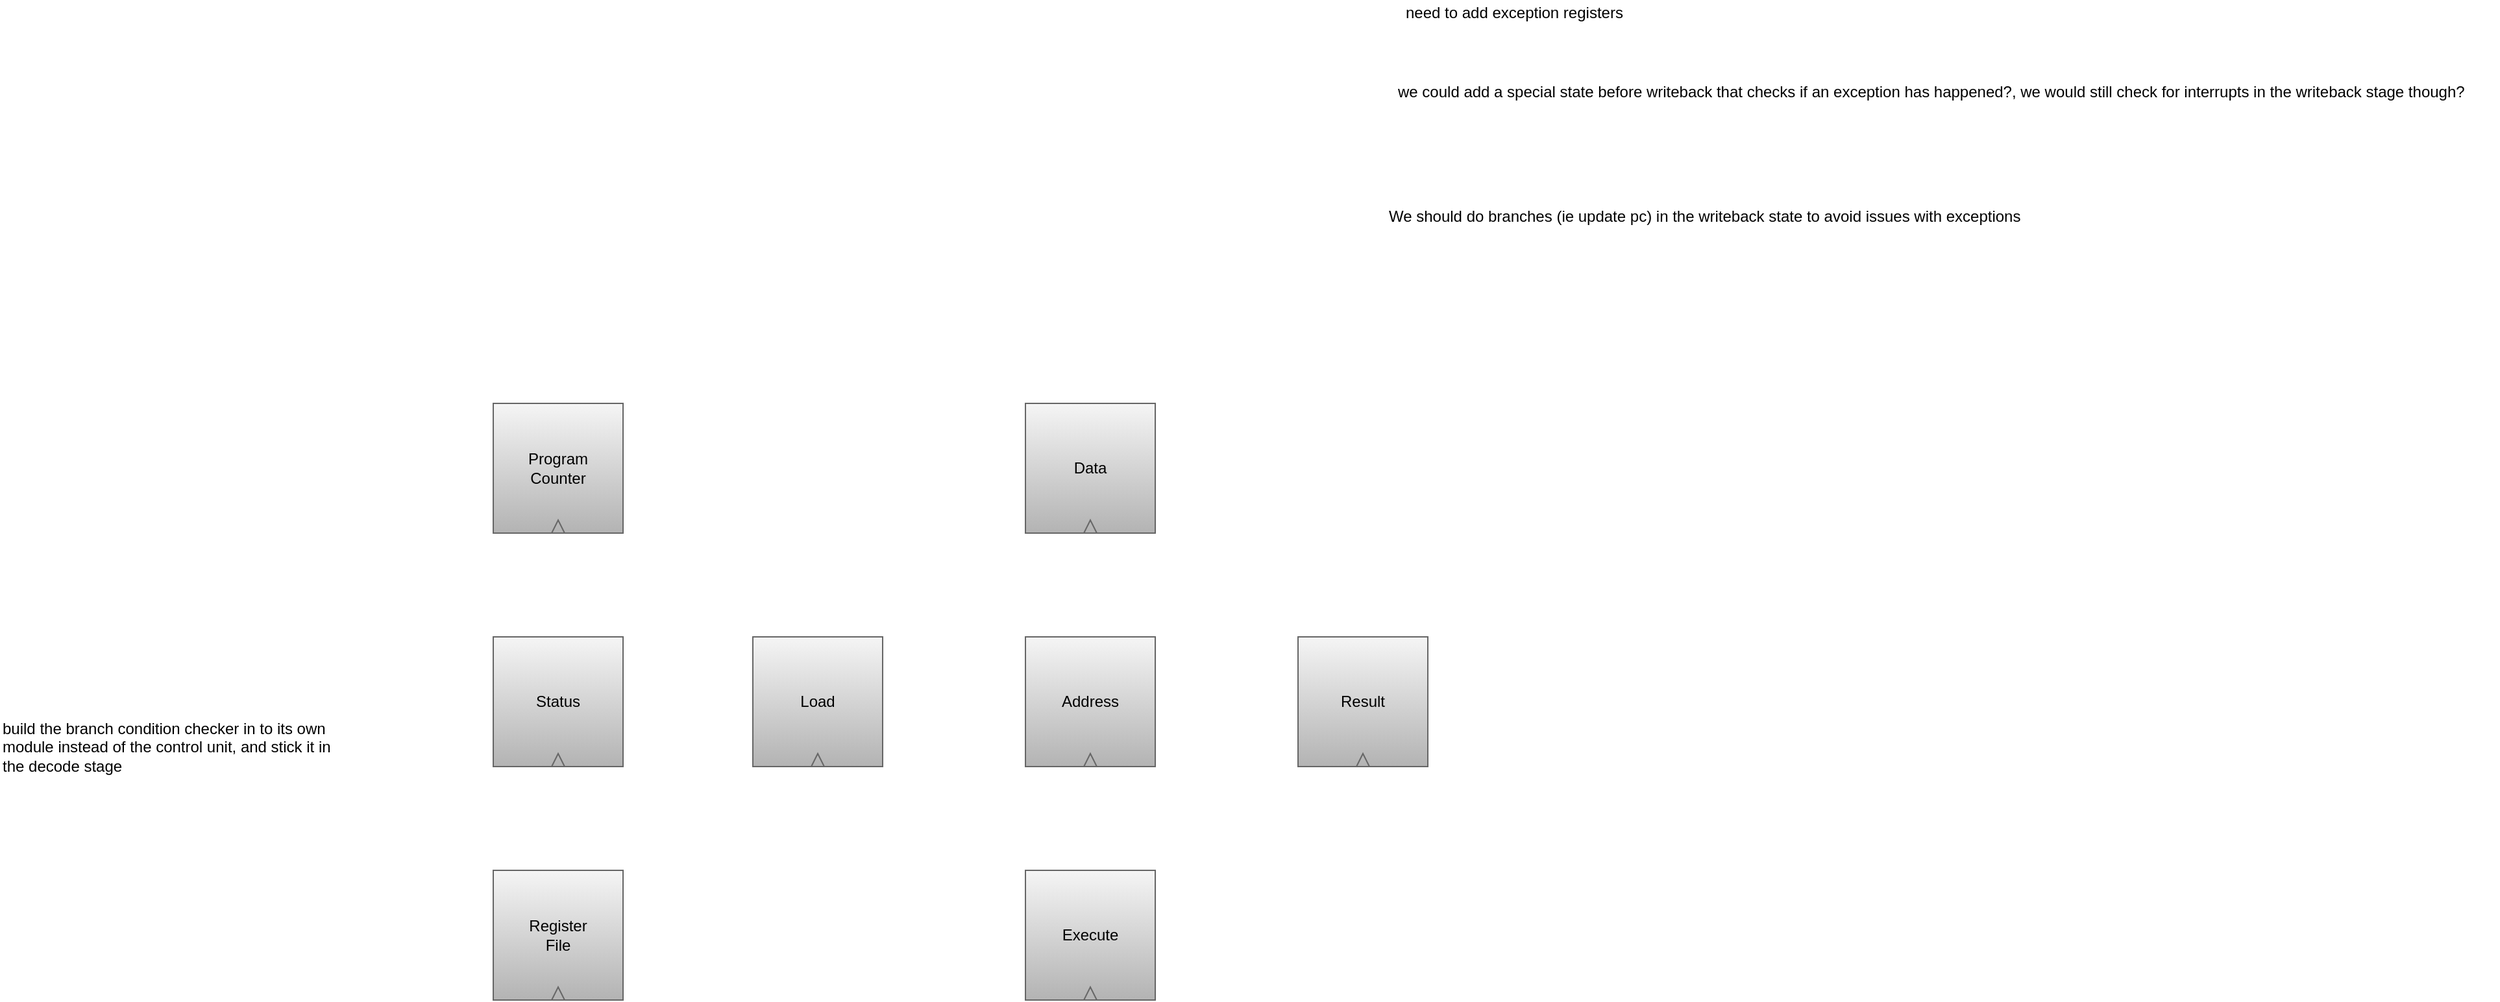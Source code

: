 <mxfile pages="10" version="11.2.5" type="device"><diagram id="75afee48-869a-a743-53f9-be0ba5591c8d" name="Top"><mxGraphModel dx="2272" dy="-276" grid="1" gridSize="10" guides="1" tooltips="1" connect="1" arrows="1" fold="1" page="1" pageScale="1" pageWidth="850" pageHeight="1100" math="0" shadow="0"><root><mxCell id="0"/><mxCell id="1" parent="0"/><mxCell id="4d1dcc54669e9cfb-2" value="&lt;div&gt;Data&lt;/div&gt;" style="shape=stencil(tZTBbsMgDIafhuuUwqL1OrHtPRhxGtQEIqBr+/ZzQtKVFDppS6Uc8O/4s2VjCOOuET0QWmjRAWFvhFLZmp2SDE8oN0Eri2AeY1O4HqQPWq1OUAXZeWv2cFSVn8KVbsAqP3jZOyle8Z/hY1warZGgjHaR58qPMKE0xhanAJtynyfriQa7xwwdeLBB34zqx5+p5UOo21Wom4d0YEldpwNL6joduFR3jvq8oBYJKuOo5K4d459C7nfWHHSVrMUO1z033eSKxAuUqCWTkfHaWLhTSq3aNixarnHrFjtTezFs9Y1jdnfmC36SUroY1B30TGiVvia8/JsQxz+Xv8bjC+iyXUU90wJ8TJPzGGNupjmq4fUdhW8=);whiteSpace=wrap;html=1;fillColor=#f5f5f5;strokeColor=#666666;gradientColor=#b3b3b3;rotation=0;" parent="1" vertex="1"><mxGeometry x="270" y="1520" width="100" height="100" as="geometry"/></mxCell><mxCell id="4d1dcc54669e9cfb-3" value="&lt;div&gt;Address&lt;/div&gt;" style="shape=stencil(tZTBbsMgDIafhuuUwqL1OrHtPRhxGtQEIqBr+/ZzQtKVFDppS6Uc8O/4s2VjCOOuET0QWmjRAWFvhFLZmp2SDE8oN0Eri2AeY1O4HqQPWq1OUAXZeWv2cFSVn8KVbsAqP3jZOyle8Z/hY1warZGgjHaR58qPMKE0xhanAJtynyfriQa7xwwdeLBB34zqx5+p5UOo21Wom4d0YEldpwNL6joduFR3jvq8oBYJKuOo5K4d459C7nfWHHSVrMUO1z033eSKxAuUqCWTkfHaWLhTSq3aNixarnHrFjtTezFs9Y1jdnfmC36SUroY1B30TGiVvia8/JsQxz+Xv8bjC+iyXUU90wJ8TJPzGGNupjmq4fUdhW8=);whiteSpace=wrap;html=1;fillColor=#f5f5f5;strokeColor=#666666;gradientColor=#b3b3b3;rotation=0;" parent="1" vertex="1"><mxGeometry x="270" y="1700" width="100" height="100" as="geometry"/></mxCell><mxCell id="4d1dcc54669e9cfb-4" value="&lt;div&gt;Program&lt;/div&gt;&lt;div&gt;Counter&lt;/div&gt;" style="shape=stencil(tZTBbsMgDIafhuuUwqL1OrHtPRhxGtQEIqBr+/ZzQtKVFDppS6Uc8O/4s2VjCOOuET0QWmjRAWFvhFLZmp2SDE8oN0Eri2AeY1O4HqQPWq1OUAXZeWv2cFSVn8KVbsAqP3jZOyle8Z/hY1warZGgjHaR58qPMKE0xhanAJtynyfriQa7xwwdeLBB34zqx5+p5UOo21Wom4d0YEldpwNL6joduFR3jvq8oBYJKuOo5K4d459C7nfWHHSVrMUO1z033eSKxAuUqCWTkfHaWLhTSq3aNixarnHrFjtTezFs9Y1jdnfmC36SUroY1B30TGiVvia8/JsQxz+Xv8bjC+iyXUU90wJ8TJPzGGNupjmq4fUdhW8=);whiteSpace=wrap;html=1;fillColor=#f5f5f5;strokeColor=#666666;gradientColor=#b3b3b3;rotation=0;" parent="1" vertex="1"><mxGeometry x="-140" y="1520" width="100" height="100" as="geometry"/></mxCell><mxCell id="4d1dcc54669e9cfb-5" value="&lt;div&gt;Status&lt;/div&gt;" style="shape=stencil(tZTBbsMgDIafhuuUwqL1OrHtPRhxGtQEIqBr+/ZzQtKVFDppS6Uc8O/4s2VjCOOuET0QWmjRAWFvhFLZmp2SDE8oN0Eri2AeY1O4HqQPWq1OUAXZeWv2cFSVn8KVbsAqP3jZOyle8Z/hY1warZGgjHaR58qPMKE0xhanAJtynyfriQa7xwwdeLBB34zqx5+p5UOo21Wom4d0YEldpwNL6joduFR3jvq8oBYJKuOo5K4d459C7nfWHHSVrMUO1z033eSKxAuUqCWTkfHaWLhTSq3aNixarnHrFjtTezFs9Y1jdnfmC36SUroY1B30TGiVvia8/JsQxz+Xv8bjC+iyXUU90wJ8TJPzGGNupjmq4fUdhW8=);whiteSpace=wrap;html=1;fillColor=#f5f5f5;strokeColor=#666666;gradientColor=#b3b3b3;rotation=0;" parent="1" vertex="1"><mxGeometry x="-140" y="1700" width="100" height="100" as="geometry"/></mxCell><mxCell id="4d1dcc54669e9cfb-6" value="&lt;div&gt;Register&lt;/div&gt;&lt;div&gt;File&lt;/div&gt;" style="shape=stencil(tZTBbsMgDIafhuuUwqL1OrHtPRhxGtQEIqBr+/ZzQtKVFDppS6Uc8O/4s2VjCOOuET0QWmjRAWFvhFLZmp2SDE8oN0Eri2AeY1O4HqQPWq1OUAXZeWv2cFSVn8KVbsAqP3jZOyle8Z/hY1warZGgjHaR58qPMKE0xhanAJtynyfriQa7xwwdeLBB34zqx5+p5UOo21Wom4d0YEldpwNL6joduFR3jvq8oBYJKuOo5K4d459C7nfWHHSVrMUO1z033eSKxAuUqCWTkfHaWLhTSq3aNixarnHrFjtTezFs9Y1jdnfmC36SUroY1B30TGiVvia8/JsQxz+Xv8bjC+iyXUU90wJ8TJPzGGNupjmq4fUdhW8=);whiteSpace=wrap;html=1;fillColor=#f5f5f5;strokeColor=#666666;gradientColor=#b3b3b3;rotation=0;" parent="1" vertex="1"><mxGeometry x="-140" y="1880" width="100" height="100" as="geometry"/></mxCell><mxCell id="4d1dcc54669e9cfb-7" value="&lt;div&gt;Load&lt;/div&gt;" style="shape=stencil(tZTBbsMgDIafhuuUwqL1OrHtPRhxGtQEIqBr+/ZzQtKVFDppS6Uc8O/4s2VjCOOuET0QWmjRAWFvhFLZmp2SDE8oN0Eri2AeY1O4HqQPWq1OUAXZeWv2cFSVn8KVbsAqP3jZOyle8Z/hY1warZGgjHaR58qPMKE0xhanAJtynyfriQa7xwwdeLBB34zqx5+p5UOo21Wom4d0YEldpwNL6joduFR3jvq8oBYJKuOo5K4d459C7nfWHHSVrMUO1z033eSKxAuUqCWTkfHaWLhTSq3aNixarnHrFjtTezFs9Y1jdnfmC36SUroY1B30TGiVvia8/JsQxz+Xv8bjC+iyXUU90wJ8TJPzGGNupjmq4fUdhW8=);whiteSpace=wrap;html=1;fillColor=#f5f5f5;strokeColor=#666666;gradientColor=#b3b3b3;rotation=0;" parent="1" vertex="1"><mxGeometry x="60" y="1700" width="100" height="100" as="geometry"/></mxCell><mxCell id="4d1dcc54669e9cfb-10" value="&lt;div&gt;Result&lt;/div&gt;" style="shape=stencil(tZTBbsMgDIafhuuUwqL1OrHtPRhxGtQEIqBr+/ZzQtKVFDppS6Uc8O/4s2VjCOOuET0QWmjRAWFvhFLZmp2SDE8oN0Eri2AeY1O4HqQPWq1OUAXZeWv2cFSVn8KVbsAqP3jZOyle8Z/hY1warZGgjHaR58qPMKE0xhanAJtynyfriQa7xwwdeLBB34zqx5+p5UOo21Wom4d0YEldpwNL6joduFR3jvq8oBYJKuOo5K4d459C7nfWHHSVrMUO1z033eSKxAuUqCWTkfHaWLhTSq3aNixarnHrFjtTezFs9Y1jdnfmC36SUroY1B30TGiVvia8/JsQxz+Xv8bjC+iyXUU90wJ8TJPzGGNupjmq4fUdhW8=);whiteSpace=wrap;html=1;fillColor=#f5f5f5;strokeColor=#666666;gradientColor=#b3b3b3;rotation=0;" parent="1" vertex="1"><mxGeometry x="480" y="1700" width="100" height="100" as="geometry"/></mxCell><mxCell id="4d1dcc54669e9cfb-12" value="We should do branches (ie update pc) in the writeback state to avoid issues with exceptions" style="text;html=1;resizable=0;points=[];autosize=1;align=left;verticalAlign=top;spacingTop=-4;" parent="1" vertex="1"><mxGeometry x="548" y="1366" width="510" height="20" as="geometry"/></mxCell><mxCell id="4d1dcc54669e9cfb-13" value="we could add a special state before writeback that checks if an exception has happened?, we would still check for interrupts in the writeback stage though?" style="text;html=1;resizable=0;points=[];autosize=1;align=left;verticalAlign=top;spacingTop=-4;" parent="1" vertex="1"><mxGeometry x="555" y="1270" width="850" height="20" as="geometry"/></mxCell><mxCell id="4d1dcc54669e9cfb-22" value="need to add exception registers" style="text;html=1;resizable=0;points=[];autosize=1;align=left;verticalAlign=top;spacingTop=-4;" parent="1" vertex="1"><mxGeometry x="561" y="1209" width="190" height="20" as="geometry"/></mxCell><mxCell id="7c0fc906c0b1ff3e-1" value="&lt;div&gt;Execute&lt;/div&gt;" style="shape=stencil(tZTBbsMgDIafhuuUwqL1OrHtPRhxGtQEIqBr+/ZzQtKVFDppS6Uc8O/4s2VjCOOuET0QWmjRAWFvhFLZmp2SDE8oN0Eri2AeY1O4HqQPWq1OUAXZeWv2cFSVn8KVbsAqP3jZOyle8Z/hY1warZGgjHaR58qPMKE0xhanAJtynyfriQa7xwwdeLBB34zqx5+p5UOo21Wom4d0YEldpwNL6joduFR3jvq8oBYJKuOo5K4d459C7nfWHHSVrMUO1z033eSKxAuUqCWTkfHaWLhTSq3aNixarnHrFjtTezFs9Y1jdnfmC36SUroY1B30TGiVvia8/JsQxz+Xv8bjC+iyXUU90wJ8TJPzGGNupjmq4fUdhW8=);whiteSpace=wrap;html=1;fillColor=#f5f5f5;strokeColor=#666666;gradientColor=#b3b3b3;rotation=0;" parent="1" vertex="1"><mxGeometry x="270" y="1880" width="100" height="100" as="geometry"/></mxCell><mxCell id="35ac442ebf9930c2-1" value="build the branch condition checker in to its own&lt;div&gt;module instead of the control unit, and stick it in&lt;/div&gt;&lt;div&gt;the decode stage&lt;/div&gt;" style="text;html=1;resizable=0;points=[];autosize=1;align=left;verticalAlign=top;spacingTop=-4;" parent="1" vertex="1"><mxGeometry x="-520" y="1761" width="270" height="40" as="geometry"/></mxCell><mxCell id="1ebc52cfac014d2f-7" value="Untitled Layer" style="" parent="0"/></root></mxGraphModel></diagram><diagram id="4ea68bcc-32f1-084b-ec68-f99855eb39a7" name="Address"><mxGraphModel dx="1422" dy="824" grid="1" gridSize="10" guides="1" tooltips="1" connect="1" arrows="1" fold="1" page="1" pageScale="1" pageWidth="850" pageHeight="1100" math="0" shadow="0"><root><mxCell id="0"/><mxCell id="1" parent="0"/><mxCell id="4d1dcc54669e9cfb-1" value="Address&lt;div&gt;Output&lt;/div&gt;&lt;div&gt;Register&lt;/div&gt;" style="shape=stencil(tZTBbsIwDIafJlcUGnHYcQrsPbLWpRZtUiVhwNvPqduNQsOQtkkc6t/151+2i1A6NKYHUUhrOhBqK4rCwx5DBE+PpDcsrqXk+MTxZgxN6KGMrNV4horlEL07wAmrONajbcBjTFm1E/KV3kk/pUtnLRHQ2TDLXOUJZtBSrTwzbOx9GaPVhuOeOnSQnLPlQX17mrr+F+oX5zLz/gRVaVJy41H63ZSHvXdHWy168WktuYktrvJm0wtmMi2Vrh0dTd5LjW3LF5Gb3B+7nbC9Sfd3l5jSnfuA7643bR+RJ0CL9gqgfgso5qfy8nN92bqQHSrpmQHQZ7+4jqHmbpmDyv8Tg/AJ);whiteSpace=wrap;html=1;fillColor=#f5f5f5;strokeColor=#666666;gradientColor=#b3b3b3;" parent="1" vertex="1"><mxGeometry x="555" y="390" width="50" height="100" as="geometry"/></mxCell><mxCell id="4d1dcc54669e9cfb-2" value="Address&lt;div&gt;Mux&lt;/div&gt;" style="shape=stencil(7VXRboQgEPwaXhuEWNvHhvb+g9O1klMwwPW8vy+62pwR2rR399bEB3fGGdgdIoQL18geCKNadkD4K2GsOw7cmyy8BbhBrMixPGHJ5lK6HkqPWK0GqBB23poDnFTlZ7nSDVjlR5a/EfoSvhkfLkqjdXBQRrsVc8EHM6l00NIBzSgucp6rB8YR6MMSHXiwSGADuz/b5ndxLZ5uYpvdZ7OLz5cvLaLG9Grj53hoMWMuApI6KFzsZXl4t+aoq+h2ejkewg2x0J35gGRayS4Xdav0hZqtm8yu1D/mv9Svd1/8LC9b4yCVY8A3s5vQxMC5qI2Fb5KoVdvinyG15H9WN8xq4eIjnzSbwCYUb4QJ+AQ=);whiteSpace=wrap;html=1;fillColor=#f5f5f5;strokeColor=#666666;gradientColor=#b3b3b3;rotation=0;" parent="1" vertex="1"><mxGeometry x="455" y="365" width="50" height="150" as="geometry"/></mxCell><mxCell id="4d1dcc54669e9cfb-3" style="edgeStyle=orthogonalEdgeStyle;shape=flexArrow;rounded=0;comic=0;html=1;exitX=1;exitY=0.5;entryX=0;entryY=0.5;shadow=0;startFill=0;endArrow=block;endFill=0;jettySize=auto;orthogonalLoop=1;fillColor=#FF8000;gradientColor=none;" parent="1" source="4d1dcc54669e9cfb-2" target="4d1dcc54669e9cfb-1" edge="1"><mxGeometry relative="1" as="geometry"/></mxCell><mxCell id="4d1dcc54669e9cfb-4" value="Sel" style="edgeStyle=orthogonalEdgeStyle;shape=flexArrow;rounded=0;comic=0;html=1;shadow=0;startFill=0;endArrow=block;endFill=0;jettySize=auto;orthogonalLoop=1;fillColor=#dae8fc;gradientColor=none;entryX=0.5;entryY=0.07;entryPerimeter=0;strokeColor=#6c8ebf;strokeWidth=1;" parent="1" target="4d1dcc54669e9cfb-2" edge="1"><mxGeometry x="-0.107" y="25" relative="1" as="geometry"><mxPoint x="480" y="330" as="sourcePoint"/><mxPoint x="-25" y="-25" as="offset"/></mxGeometry></mxCell><mxCell id="4d1dcc54669e9cfb-5" value="Next&lt;div&gt;PC&lt;/div&gt;" style="edgeStyle=orthogonalEdgeStyle;shape=flexArrow;rounded=0;comic=0;html=1;exitX=0;exitY=0.23;shadow=0;startFill=0;endArrow=block;endFill=0;jettySize=auto;orthogonalLoop=1;fillColor=#FF8000;gradientColor=none;entryX=0;entryY=0.23;" parent="1" target="4d1dcc54669e9cfb-2" edge="1"><mxGeometry x="-1" y="-30" relative="1" as="geometry"><mxPoint x="415" y="400" as="sourcePoint"/><mxPoint x="-30" y="-30" as="offset"/></mxGeometry></mxCell><mxCell id="4d1dcc54669e9cfb-6" value="Register&lt;div&gt;File A&lt;/div&gt;" style="edgeStyle=orthogonalEdgeStyle;shape=flexArrow;rounded=0;comic=0;html=1;exitX=0;exitY=0.5;shadow=0;startFill=0;endArrow=block;endFill=0;jettySize=auto;orthogonalLoop=1;fillColor=#FF8000;gradientColor=none;entryX=0;entryY=0.5;" parent="1" target="4d1dcc54669e9cfb-2" edge="1"><mxGeometry x="-1" y="-30" relative="1" as="geometry"><mxPoint x="415" y="440" as="sourcePoint"/><mxPoint x="-30" y="-30" as="offset"/></mxGeometry></mxCell><mxCell id="4d1dcc54669e9cfb-7" value="Calculated&lt;div&gt;Address&lt;/div&gt;&lt;div&gt;Register&lt;/div&gt;" style="shape=stencil(tZTBbsIwDIafJlcUGnHYcQrsPbLWpRZtUiVhwNvPqduNQsOQtkkc6t/151+2i1A6NKYHUUhrOhBqK4rCwx5DBE+PpDcsrqXk+MTxZgxN6KGMrNV4horlEL07wAmrONajbcBjTFm1E/KV3kk/pUtnLRHQ2TDLXOUJZtBSrTwzbOx9GaPVhuOeOnSQnLPlQX17mrr+F+oX5zLz/gRVaVJy41H63ZSHvXdHWy168WktuYktrvJm0wtmMi2Vrh0dTd5LjW3LF5Gb3B+7nbC9Sfd3l5jSnfuA7643bR+RJ0CL9gqgfgso5qfy8nN92bqQHSrpmQHQZ7+4jqHmbpmDyv8Tg/AJ);whiteSpace=wrap;html=1;fillColor=#f5f5f5;strokeColor=#666666;gradientColor=#b3b3b3;" parent="1" vertex="1"><mxGeometry x="555" y="550" width="50" height="100" as="geometry"/></mxCell><mxCell id="4d1dcc54669e9cfb-8" value="Adder" style="shape=stencil(tZTdcoMgEIWfxtsOP3Ga245t34PKWpkgOECa9O2LgqkYSdMmnfHCPet+e4ZdKWhlW9ZDQZBiHRT0uSCEcQ6G+BevtkEqUQgPachsD7ULWiOOwINsndE7OAjuYrlQLRjhhix9KdCT/2Z4aFVrpTxBaGWTzCzvYUwoX4uOARZ7f8boITrtfYcOHJig41F9/TN1excqXlDL+3idOCcuXgejm8Hb68G08kpuoLR6Y/Xu3ei94qt2QErRW/j28rjwcorjDtIy2dAYrljKNKZVow1ccNQIKcMm547wXzxP8J4Nf89ZYkp3+mPWON1enJ/7VC6FmpXj5eBx3tk1BjY3G7hwNOsGNmRBID8TUg8l+m19LbXNLofXMyP0d+7qWo01Z0s5quGSHoUv);whiteSpace=wrap;html=1;fillColor=#f5f5f5;strokeColor=#666666;gradientColor=#b3b3b3;rotation=0;" parent="1" vertex="1"><mxGeometry x="285" y="550" width="100" height="100" as="geometry"/></mxCell><mxCell id="4d1dcc54669e9cfb-9" style="edgeStyle=orthogonalEdgeStyle;shape=flexArrow;rounded=0;comic=0;html=1;exitX=1;exitY=0.5;entryX=0;entryY=0.78;shadow=0;startFill=0;endArrow=block;endFill=0;jettySize=auto;orthogonalLoop=1;fillColor=#FF8000;gradientColor=none;" parent="1" source="4d1dcc54669e9cfb-8" target="4d1dcc54669e9cfb-2" edge="1"><mxGeometry relative="1" as="geometry"><Array as="points"><mxPoint x="415" y="600"/><mxPoint x="415" y="482"/></Array></mxGeometry></mxCell><mxCell id="4d1dcc54669e9cfb-10" value="A Register&lt;div&gt;+&lt;/div&gt;&lt;div&gt;B Register&lt;/div&gt;" style="text;html=1;resizable=0;points=[];align=center;verticalAlign=middle;labelBackgroundColor=#ffffff;" parent="4d1dcc54669e9cfb-9" vertex="1" connectable="0"><mxGeometry x="0.464" y="-1" relative="1" as="geometry"><mxPoint x="39" y="78" as="offset"/></mxGeometry></mxCell><mxCell id="4d1dcc54669e9cfb-11" style="edgeStyle=orthogonalEdgeStyle;shape=flexArrow;rounded=0;comic=0;html=1;exitX=1;exitY=0.5;entryX=0;entryY=0.5;shadow=0;startFill=0;endArrow=block;endFill=0;jettySize=auto;orthogonalLoop=1;fillColor=#FF8000;gradientColor=none;" parent="1" source="4d1dcc54669e9cfb-8" target="4d1dcc54669e9cfb-7" edge="1"><mxGeometry relative="1" as="geometry"/></mxCell><mxCell id="4d1dcc54669e9cfb-12" value="A&lt;div&gt;Register&lt;/div&gt;" style="edgeStyle=orthogonalEdgeStyle;shape=flexArrow;rounded=0;comic=0;html=1;exitX=0;exitY=0.2;shadow=0;startFill=0;endArrow=block;endFill=0;jettySize=auto;orthogonalLoop=1;fillColor=#FF8000;gradientColor=none;entryX=0;entryY=0.2;" parent="1" target="4d1dcc54669e9cfb-8" edge="1"><mxGeometry x="-1" y="-30" relative="1" as="geometry"><mxPoint x="245" y="570" as="sourcePoint"/><mxPoint x="-30" y="-30" as="offset"/></mxGeometry></mxCell><mxCell id="4d1dcc54669e9cfb-13" value="B&lt;div&gt;Register&lt;/div&gt;" style="edgeStyle=orthogonalEdgeStyle;shape=flexArrow;rounded=0;comic=0;html=1;exitX=0;exitY=0.8;shadow=0;startFill=0;endArrow=block;endFill=0;jettySize=auto;orthogonalLoop=1;fillColor=#FF8000;gradientColor=none;entryX=0;entryY=0.8;" parent="1" target="4d1dcc54669e9cfb-8" edge="1"><mxGeometry x="-1" y="-30" relative="1" as="geometry"><mxPoint x="245" y="630" as="sourcePoint"/><mxPoint x="-30" y="-30" as="offset"/></mxGeometry></mxCell><mxCell id="4d1dcc54669e9cfb-14" value="En" style="edgeStyle=orthogonalEdgeStyle;shape=flexArrow;rounded=0;comic=0;html=1;exitX=0.5;exitY=0;shadow=0;startFill=0;endArrow=block;endFill=0;jettySize=auto;orthogonalLoop=1;strokeWidth=1;fillColor=#dae8fc;gradientColor=none;entryX=0.5;entryY=0;strokeColor=#6c8ebf;" parent="1" target="4d1dcc54669e9cfb-7" edge="1"><mxGeometry x="-1" y="-10" relative="1" as="geometry"><mxPoint x="580" y="510" as="sourcePoint"/><mxPoint x="10" y="-10" as="offset"/></mxGeometry></mxCell><mxCell id="4d1dcc54669e9cfb-15" value="En" style="edgeStyle=orthogonalEdgeStyle;shape=flexArrow;rounded=0;comic=0;html=1;exitX=0.5;exitY=0;shadow=0;startFill=0;endArrow=block;endFill=0;jettySize=auto;orthogonalLoop=1;strokeWidth=1;fillColor=#dae8fc;gradientColor=none;entryX=0.5;entryY=0;strokeColor=#6c8ebf;" parent="1" target="4d1dcc54669e9cfb-1" edge="1"><mxGeometry x="-1" y="-10" relative="1" as="geometry"><mxPoint x="580" y="350" as="sourcePoint"/><mxPoint x="10" y="-10" as="offset"/></mxGeometry></mxCell><mxCell id="7c0fc906c0b1ff3e-1" value="Next PC&lt;div&gt;&lt;br&gt;&lt;/div&gt;" style="text;html=1;resizable=0;points=[];autosize=1;align=left;verticalAlign=top;spacingTop=-4;" parent="1" vertex="1"><mxGeometry x="275" y="390" width="60" height="30" as="geometry"/></mxCell><mxCell id="317920c15cc6971d-2" value="Data&lt;div&gt;Select&lt;/div&gt;&lt;div&gt;Bits&lt;/div&gt;&lt;div&gt;Register&lt;/div&gt;" style="shape=stencil(tZTBbsIwDIafJlcUGnHYcQrsPbLWpRZtUiVhwNvPqduNQsOQtkkc6t/151+2i1A6NKYHUUhrOhBqK4rCwx5DBE+PpDcsrqXk+MTxZgxN6KGMrNV4horlEL07wAmrONajbcBjTFm1E/KV3kk/pUtnLRHQ2TDLXOUJZtBSrTwzbOx9GaPVhuOeOnSQnLPlQX17mrr+F+oX5zLz/gRVaVJy41H63ZSHvXdHWy168WktuYktrvJm0wtmMi2Vrh0dTd5LjW3LF5Gb3B+7nbC9Sfd3l5jSnfuA7643bR+RJ0CL9gqgfgso5qfy8nN92bqQHSrpmQHQZ7+4jqHmbpmDyv8Tg/AJ);whiteSpace=wrap;html=1;fillColor=#f5f5f5;strokeColor=#666666;gradientColor=#b3b3b3;" parent="1" vertex="1"><mxGeometry x="555" y="230" width="50" height="100" as="geometry"/></mxCell><mxCell id="317920c15cc6971d-3" value="En" style="edgeStyle=orthogonalEdgeStyle;shape=flexArrow;rounded=0;comic=0;html=1;exitX=0.5;exitY=0;shadow=0;startArrow=none;startFill=0;endArrow=block;endFill=0;jettySize=auto;orthogonalLoop=1;strokeWidth=1;fillColor=#dae8fc;entryX=0.5;entryY=0;strokeColor=#6c8ebf;" parent="1" target="317920c15cc6971d-2" edge="1"><mxGeometry x="-1" y="-10" relative="1" as="geometry"><mxPoint x="580" y="190" as="sourcePoint"/><mxPoint x="10" y="-10" as="offset"/></mxGeometry></mxCell><mxCell id="317920c15cc6971d-4" value="Address Mux&lt;div&gt;Bits [1:0]&lt;/div&gt;" style="edgeStyle=orthogonalEdgeStyle;shape=flexArrow;rounded=0;comic=0;html=1;exitX=0;exitY=0.5;shadow=0;startArrow=none;startFill=0;endArrow=block;endFill=0;jettySize=auto;orthogonalLoop=1;strokeWidth=1;fillColor=#FF8000;gradientColor=none;entryX=0;entryY=0.5;" parent="1" target="317920c15cc6971d-2" edge="1"><mxGeometry x="-1" y="-40" relative="1" as="geometry"><mxPoint x="520" y="280" as="sourcePoint"/><mxPoint x="-40" y="-40" as="offset"/></mxGeometry></mxCell><mxCell id="317920c15cc6971d-5" value="Data Select Bits &amp;amp;&lt;div&gt;Address Output&lt;/div&gt;&lt;div&gt;are always loaded&lt;/div&gt;&lt;div&gt;together&lt;/div&gt;" style="text;html=1;resizable=0;points=[];autosize=1;align=left;verticalAlign=top;spacingTop=-4;" parent="1" vertex="1"><mxGeometry x="310" y="210" width="120" height="60" as="geometry"/></mxCell></root></mxGraphModel></diagram><diagram id="43b8c02a-5467-a7fb-f6ae-497fdef4c0bd" name="Data"><mxGraphModel dx="1422" dy="824" grid="1" gridSize="10" guides="1" tooltips="1" connect="1" arrows="1" fold="1" page="1" pageScale="1" pageWidth="850" pageHeight="1100" math="0" shadow="0"><root><mxCell id="0"/><mxCell id="1" parent="0"/><mxCell id="4d1dcc54669e9cfb-1" value="Data&lt;div&gt;Input&lt;/div&gt;&lt;div&gt;Register&lt;/div&gt;" style="shape=stencil(tZTBbsIwDIafJlcUGnHYcQrsPbLWpRZtUiVhwNvPqduNQsOQtkkc6t/151+2i1A6NKYHUUhrOhBqK4rCwx5DBE+PpDcsrqXk+MTxZgxN6KGMrNV4horlEL07wAmrONajbcBjTFm1E/KV3kk/pUtnLRHQ2TDLXOUJZtBSrTwzbOx9GaPVhuOeOnSQnLPlQX17mrr+F+oX5zLz/gRVaVJy41H63ZSHvXdHWy168WktuYktrvJm0wtmMi2Vrh0dTd5LjW3LF5Gb3B+7nbC9Sfd3l5jSnfuA7643bR+RJ0CL9gqgfgso5qfy8nN92bqQHSrpmQHQZ7+4jqHmbpmDyv8Tg/AJ);whiteSpace=wrap;html=1;fillColor=#f5f5f5;strokeColor=#666666;gradientColor=#b3b3b3;" parent="1" vertex="1"><mxGeometry x="470" y="460" width="50" height="100" as="geometry"/></mxCell><mxCell id="4d1dcc54669e9cfb-2" value="Data&lt;div&gt;Output&lt;/div&gt;&lt;div&gt;Register&lt;/div&gt;" style="shape=stencil(tZTBbsIwDIafJlcUGnHYcQrsPbLWpRZtUiVhwNvPqduNQsOQtkkc6t/151+2i1A6NKYHUUhrOhBqK4rCwx5DBE+PpDcsrqXk+MTxZgxN6KGMrNV4horlEL07wAmrONajbcBjTFm1E/KV3kk/pUtnLRHQ2TDLXOUJZtBSrTwzbOx9GaPVhuOeOnSQnLPlQX17mrr+F+oX5zLz/gRVaVJy41H63ZSHvXdHWy168WktuYktrvJm0wtmMi2Vrh0dTd5LjW3LF5Gb3B+7nbC9Sfd3l5jSnfuA7643bR+RJ0CL9gqgfgso5qfy8nN92bqQHSrpmQHQZ7+4jqHmbpmDyv8Tg/AJ);whiteSpace=wrap;html=1;fillColor=#f5f5f5;strokeColor=#666666;gradientColor=#b3b3b3;" parent="1" vertex="1"><mxGeometry x="470" y="640" width="50" height="100" as="geometry"/></mxCell><mxCell id="4d1dcc54669e9cfb-3" value="Write&lt;div&gt;Data&lt;div&gt;Mux&lt;/div&gt;&lt;/div&gt;" style="shape=stencil(7VXRboQgEPwaXhuEWNvHhvb+g9O1klMwwPW8vy+62pwR2rR399bEB3fGGdgdIoQL18geCKNadkD4K2GsOw7cmyy8BbhBrMixPGHJ5lK6HkqPWK0GqBB23poDnFTlZ7nSDVjlR5a/EfoSvhkfLkqjdXBQRrsVc8EHM6l00NIBzSgucp6rB8YR6MMSHXiwSGADuz/b5ndxLZ5uYpvdZ7OLz5cvLaLG9Grj53hoMWMuApI6KFzsZXl4t+aoq+h2ejkewg2x0J35gGRayS4Xdav0hZqtm8yu1D/mv9Svd1/8LC9b4yCVY8A3s5vQxMC5qI2Fb5KoVdvinyG15H9WN8xq4eIjnzSbwCYUb4QJ+AQ=);whiteSpace=wrap;html=1;fillColor=#f5f5f5;strokeColor=#666666;gradientColor=#b3b3b3;rotation=0;" parent="1" vertex="1"><mxGeometry x="370" y="615" width="50" height="150" as="geometry"/></mxCell><mxCell id="4d1dcc54669e9cfb-4" style="edgeStyle=orthogonalEdgeStyle;shape=flexArrow;rounded=0;comic=0;html=1;exitX=1;exitY=0.5;entryX=0;entryY=0.5;shadow=0;startFill=0;endArrow=block;endFill=0;jettySize=auto;orthogonalLoop=1;fillColor=#FF8000;gradientColor=none;" parent="1" source="4d1dcc54669e9cfb-3" target="4d1dcc54669e9cfb-2" edge="1"><mxGeometry relative="1" as="geometry"/></mxCell><mxCell id="4d1dcc54669e9cfb-5" value="Register&lt;div&gt;File B 8-bits&lt;/div&gt;" style="edgeStyle=orthogonalEdgeStyle;shape=flexArrow;rounded=0;comic=0;html=1;exitX=0;exitY=0.23;shadow=0;startFill=0;endArrow=block;endFill=0;jettySize=auto;orthogonalLoop=1;fillColor=#FF8000;gradientColor=none;entryX=0;entryY=0.23;" parent="1" target="4d1dcc54669e9cfb-3" edge="1"><mxGeometry x="-1" y="-40" relative="1" as="geometry"><mxPoint x="330" y="650" as="sourcePoint"/><mxPoint x="-40" y="-40" as="offset"/></mxGeometry></mxCell><mxCell id="4d1dcc54669e9cfb-6" value="Register&lt;div&gt;File B 16-bits&lt;/div&gt;" style="edgeStyle=orthogonalEdgeStyle;shape=flexArrow;rounded=0;comic=0;html=1;exitX=0;exitY=0.5;shadow=0;startFill=0;endArrow=block;endFill=0;jettySize=auto;orthogonalLoop=1;fillColor=#FF8000;gradientColor=none;entryX=0;entryY=0.5;" parent="1" target="4d1dcc54669e9cfb-3" edge="1"><mxGeometry x="-1" y="-40" relative="1" as="geometry"><mxPoint x="330" y="690" as="sourcePoint"/><mxPoint x="-40" y="-40" as="offset"/></mxGeometry></mxCell><mxCell id="4d1dcc54669e9cfb-7" value="Register&lt;div&gt;File B 32-bits&lt;/div&gt;" style="edgeStyle=orthogonalEdgeStyle;shape=flexArrow;rounded=0;comic=0;html=1;exitX=0;exitY=0.78;shadow=0;startFill=0;endArrow=block;endFill=0;jettySize=auto;orthogonalLoop=1;fillColor=#FF8000;gradientColor=none;entryX=0;entryY=0.78;" parent="1" target="4d1dcc54669e9cfb-3" edge="1"><mxGeometry x="-1" y="-40" relative="1" as="geometry"><mxPoint x="330" y="732" as="sourcePoint"/><mxPoint x="-40" y="-40" as="offset"/></mxGeometry></mxCell><mxCell id="4d1dcc54669e9cfb-8" value="Instruction&lt;div&gt;Register&lt;/div&gt;" style="shape=stencil(tZTBbsIwDIafJlcUGnHYcQrsPbLWpRZtUiVhwNvPqduNQsOQtkkc6t/151+2i1A6NKYHUUhrOhBqK4rCwx5DBE+PpDcsrqXk+MTxZgxN6KGMrNV4horlEL07wAmrONajbcBjTFm1E/KV3kk/pUtnLRHQ2TDLXOUJZtBSrTwzbOx9GaPVhuOeOnSQnLPlQX17mrr+F+oX5zLz/gRVaVJy41H63ZSHvXdHWy168WktuYktrvJm0wtmMi2Vrh0dTd5LjW3LF5Gb3B+7nbC9Sfd3l5jSnfuA7643bR+RJ0CL9gqgfgso5qfy8nN92bqQHSrpmQHQZ7+4jqHmbpmDyv8Tg/AJ);whiteSpace=wrap;html=1;fillColor=#f5f5f5;strokeColor=#666666;gradientColor=#b3b3b3;" parent="1" vertex="1"><mxGeometry x="470" y="290" width="50" height="100" as="geometry"/></mxCell><mxCell id="4d1dcc54669e9cfb-9" value="Sel" style="edgeStyle=orthogonalEdgeStyle;shape=flexArrow;rounded=0;comic=0;html=1;shadow=0;startFill=0;endArrow=block;endFill=0;jettySize=auto;orthogonalLoop=1;strokeWidth=1;fillColor=#dae8fc;entryX=0.5;entryY=0.07;entryPerimeter=0;strokeColor=#6c8ebf;gradientColor=none;" parent="1" target="4d1dcc54669e9cfb-3" edge="1"><mxGeometry x="-1" y="-10" relative="1" as="geometry"><mxPoint x="395" y="590" as="sourcePoint"/><mxPoint x="10" y="-10" as="offset"/></mxGeometry></mxCell><mxCell id="4d1dcc54669e9cfb-10" value="En" style="edgeStyle=orthogonalEdgeStyle;shape=flexArrow;rounded=0;comic=0;html=1;exitX=0.5;exitY=0;shadow=0;startFill=0;endArrow=block;endFill=0;jettySize=auto;orthogonalLoop=1;strokeWidth=1;fillColor=#dae8fc;entryX=0.5;entryY=0;strokeColor=#6c8ebf;gradientColor=none;" parent="1" target="4d1dcc54669e9cfb-2" edge="1"><mxGeometry x="-1" y="-10" relative="1" as="geometry"><mxPoint x="495" y="600" as="sourcePoint"/><mxPoint x="10" y="-10" as="offset"/></mxGeometry></mxCell><mxCell id="4d1dcc54669e9cfb-11" value="En" style="edgeStyle=orthogonalEdgeStyle;shape=flexArrow;rounded=0;comic=0;html=1;exitX=0.5;exitY=0;shadow=0;startFill=0;endArrow=block;endFill=0;jettySize=auto;orthogonalLoop=1;strokeWidth=1;fillColor=#dae8fc;entryX=0.5;entryY=0;strokeColor=#6c8ebf;gradientColor=none;" parent="1" target="4d1dcc54669e9cfb-1" edge="1"><mxGeometry x="-1" y="-10" relative="1" as="geometry"><mxPoint x="495" y="420" as="sourcePoint"/><mxPoint x="10" y="-10" as="offset"/></mxGeometry></mxCell><mxCell id="4d1dcc54669e9cfb-12" value="En" style="edgeStyle=orthogonalEdgeStyle;shape=flexArrow;rounded=0;comic=0;html=1;exitX=0.5;exitY=0;shadow=0;startFill=0;endArrow=block;endFill=0;jettySize=auto;orthogonalLoop=1;strokeWidth=1;fillColor=#dae8fc;entryX=0.5;entryY=0;strokeColor=#6c8ebf;gradientColor=none;" parent="1" target="4d1dcc54669e9cfb-8" edge="1"><mxGeometry x="-1" y="-10" relative="1" as="geometry"><mxPoint x="495" y="250" as="sourcePoint"/><mxPoint x="10" y="-10" as="offset"/></mxGeometry></mxCell><mxCell id="4d1dcc54669e9cfb-13" value="Data&lt;div&gt;In&lt;/div&gt;" style="edgeStyle=orthogonalEdgeStyle;shape=flexArrow;rounded=0;comic=0;html=1;exitX=0;exitY=0.5;shadow=0;startFill=0;endArrow=block;endFill=0;jettySize=auto;orthogonalLoop=1;strokeWidth=1;fillColor=#FF8000;gradientColor=none;entryX=0;entryY=0.5;" parent="1" target="4d1dcc54669e9cfb-1" edge="1"><mxGeometry x="-1" y="-20" relative="1" as="geometry"><mxPoint x="430" y="510" as="sourcePoint"/><mxPoint x="-20" y="-20" as="offset"/></mxGeometry></mxCell><mxCell id="4d1dcc54669e9cfb-14" value="Data&lt;div&gt;In&lt;/div&gt;" style="edgeStyle=orthogonalEdgeStyle;shape=flexArrow;rounded=0;comic=0;html=1;exitX=0;exitY=0.5;shadow=0;startFill=0;endArrow=block;endFill=0;jettySize=auto;orthogonalLoop=1;strokeWidth=1;fillColor=#FF8000;gradientColor=none;entryX=0;entryY=0.5;" parent="1" target="4d1dcc54669e9cfb-8" edge="1"><mxGeometry x="-1" y="-20" relative="1" as="geometry"><mxPoint x="430" y="340" as="sourcePoint"/><mxPoint x="-20" y="-20" as="offset"/></mxGeometry></mxCell></root></mxGraphModel></diagram><diagram id="c3aeedf6-78fa-2b5c-2791-96e41824582a" name="Program Counter"><mxGraphModel dx="1422" dy="824" grid="1" gridSize="10" guides="1" tooltips="1" connect="1" arrows="1" fold="1" page="1" pageScale="1" pageWidth="850" pageHeight="1100" math="0" shadow="0"><root><mxCell id="0"/><mxCell id="1" parent="0"/><mxCell id="4d1dcc54669e9cfb-1" value="&lt;div&gt;Next&lt;/div&gt;PC&lt;div&gt;Register&lt;/div&gt;" style="shape=stencil(tZTBbsIwDIafJlcUGnHYcQrsPbLWpRZtUiVhwNvPqduNQsOQtkkc6t/151+2i1A6NKYHUUhrOhBqK4rCwx5DBE+PpDcsrqXk+MTxZgxN6KGMrNV4horlEL07wAmrONajbcBjTFm1E/KV3kk/pUtnLRHQ2TDLXOUJZtBSrTwzbOx9GaPVhuOeOnSQnLPlQX17mrr+F+oX5zLz/gRVaVJy41H63ZSHvXdHWy168WktuYktrvJm0wtmMi2Vrh0dTd5LjW3LF5Gb3B+7nbC9Sfd3l5jSnfuA7643bR+RJ0CL9gqgfgso5qfy8nN92bqQHSrpmQHQZ7+4jqHmbpmDyv8Tg/AJ);whiteSpace=wrap;html=1;fillColor=#f5f5f5;strokeColor=#666666;gradientColor=#b3b3b3;" parent="1" vertex="1"><mxGeometry x="560" y="440" width="50" height="100" as="geometry"/></mxCell><mxCell id="4d1dcc54669e9cfb-3" value="NextPC&lt;div&gt;Mux&lt;/div&gt;" style="shape=stencil(7VXLbsMgEPwarhWPtkqOEW3/g9jrGsUGC0ji/n0x4CqJTfqIc6vkg3fGMyw7yCDGbS06QBQr0QJiL4jSdt8/Ok38m4friBGMY32MNX2KpbAdFC5ileyhjLB1Ru/gKEuX9FLVYKQbWPaK8MZ/MzyMF1op7yC1smfMCe/NhFRei/tollr5SNUDSc10fokWHJjUc0Df/mzLVnexfaZ3sV0tMwRyYbvQaEefL188b4xvNl7/3Jhxj+QOIONbUezejd6rcradTgyHe0KMdKsPkE0ru8tR3Uh1oqbnmyQ36te/1eOL5b/XF422kAvS45PhBTQzccYrbeBKFJVsmvjLyS35H9aSYY3c/MyDZpJYQONlE4BP);whiteSpace=wrap;html=1;fillColor=#f5f5f5;strokeColor=#666666;gradientColor=#b3b3b3;rotation=0;" parent="1" vertex="1"><mxGeometry x="440" y="390" width="50" height="200" as="geometry"/></mxCell><mxCell id="4d1dcc54669e9cfb-4" style="edgeStyle=orthogonalEdgeStyle;shape=flexArrow;rounded=0;comic=0;html=1;exitX=1;exitY=0.5;entryX=0;entryY=0.5;shadow=0;startFill=0;endArrow=block;endFill=0;jettySize=auto;orthogonalLoop=1;fillColor=#FF8000;gradientColor=none;" parent="1" source="4d1dcc54669e9cfb-3" target="4d1dcc54669e9cfb-1" edge="1"><mxGeometry relative="1" as="geometry"/></mxCell><mxCell id="4d1dcc54669e9cfb-5" value="Adder" style="shape=stencil(tZTdcoMgEIWfxtsOP3Ga245t34PKWpkgOECa9O2LgqkYSdMmnfHCPet+e4ZdKWhlW9ZDQZBiHRT0uSCEcQ6G+BevtkEqUQgPachsD7ULWiOOwINsndE7OAjuYrlQLRjhhix9KdCT/2Z4aFVrpTxBaGWTzCzvYUwoX4uOARZ7f8boITrtfYcOHJig41F9/TN1excqXlDL+3idOCcuXgejm8Hb68G08kpuoLR6Y/Xu3ei94qt2QErRW/j28rjwcorjDtIy2dAYrljKNKZVow1ccNQIKcMm547wXzxP8J4Nf89ZYkp3+mPWON1enJ/7VC6FmpXj5eBx3tk1BjY3G7hwNOsGNmRBID8TUg8l+m19LbXNLofXMyP0d+7qWo01Z0s5quGSHoUv);whiteSpace=wrap;html=1;fillColor=#f5f5f5;strokeColor=#666666;gradientColor=#b3b3b3;rotation=0;" parent="1" vertex="1"><mxGeometry x="280" y="370" width="100" height="100" as="geometry"/></mxCell><mxCell id="4d1dcc54669e9cfb-6" value="4" style="edgeStyle=orthogonalEdgeStyle;shape=flexArrow;rounded=0;comic=0;html=1;shadow=0;startFill=0;endArrow=block;endFill=0;jettySize=auto;orthogonalLoop=1;fillColor=#FF8000;gradientColor=none;entryX=0;entryY=0.8;" parent="1" target="4d1dcc54669e9cfb-5" edge="1"><mxGeometry x="-1" y="-10" relative="1" as="geometry"><mxPoint x="240" y="450" as="sourcePoint"/><mxPoint x="-10" y="-10" as="offset"/></mxGeometry></mxCell><mxCell id="4d1dcc54669e9cfb-7" value="En" style="edgeStyle=orthogonalEdgeStyle;shape=flexArrow;rounded=0;comic=0;html=1;exitX=0.5;exitY=0;shadow=0;startFill=0;endArrow=block;endFill=0;jettySize=auto;orthogonalLoop=1;fillColor=#dae8fc;gradientColor=none;entryX=0.5;entryY=0;strokeColor=#6c8ebf;strokeWidth=1;" parent="1" target="4d1dcc54669e9cfb-1" edge="1"><mxGeometry x="-1" y="-10" relative="1" as="geometry"><mxPoint x="585" y="400" as="sourcePoint"/><mxPoint x="10" y="-10" as="offset"/></mxGeometry></mxCell><mxCell id="4d1dcc54669e9cfb-8" value="Next PC+4" style="edgeStyle=orthogonalEdgeStyle;shape=flexArrow;rounded=0;comic=0;html=1;exitX=1;exitY=0.5;entryX=0;entryY=0.15;shadow=0;startFill=0;endArrow=block;endFill=0;jettySize=auto;orthogonalLoop=1;fillColor=#FF8000;gradientColor=none;" parent="1" source="4d1dcc54669e9cfb-5" target="4d1dcc54669e9cfb-3" edge="1"><mxGeometry x="-0.667" y="20" relative="1" as="geometry"><mxPoint as="offset"/></mxGeometry></mxCell><mxCell id="4d1dcc54669e9cfb-10" value="ISR&lt;div&gt;Base&lt;/div&gt;&lt;div&gt;Address&lt;/div&gt;" style="edgeStyle=orthogonalEdgeStyle;shape=flexArrow;rounded=0;comic=0;html=1;exitX=0;exitY=0.85;shadow=0;startFill=0;endArrow=block;endFill=0;jettySize=auto;orthogonalLoop=1;fillColor=#FF8000;gradientColor=none;entryX=0;entryY=0.85;" parent="1" target="4d1dcc54669e9cfb-3" edge="1"><mxGeometry x="-1" y="-30" relative="1" as="geometry"><mxPoint x="400" y="560" as="sourcePoint"/><mxPoint x="-30" y="-30" as="offset"/></mxGeometry></mxCell><mxCell id="4d1dcc54669e9cfb-11" value="Sel" style="edgeStyle=orthogonalEdgeStyle;shape=flexArrow;rounded=0;comic=0;html=1;exitX=0.5;exitY=0.05;exitPerimeter=0;shadow=0;startFill=0;endArrow=block;endFill=0;jettySize=auto;orthogonalLoop=1;fillColor=#dae8fc;gradientColor=none;entryX=0.5;entryY=0.05;entryPerimeter=0;strokeColor=#6c8ebf;strokeWidth=1;" parent="1" target="4d1dcc54669e9cfb-3" edge="1"><mxGeometry y="20" relative="1" as="geometry"><mxPoint x="465" y="360" as="sourcePoint"/><mxPoint x="-20" y="-20" as="offset"/></mxGeometry></mxCell><mxCell id="4d1dcc54669e9cfb-12" value="Calculated&lt;div&gt;Address&lt;/div&gt;" style="edgeStyle=orthogonalEdgeStyle;shape=flexArrow;rounded=0;comic=0;html=1;exitX=0;exitY=0.62;shadow=0;startFill=0;endArrow=block;endFill=0;jettySize=auto;orthogonalLoop=1;fillColor=#FF8000;gradientColor=none;entryX=0;entryY=0.62;" parent="1" target="4d1dcc54669e9cfb-3" edge="1"><mxGeometry x="-1" y="30" relative="1" as="geometry"><mxPoint x="400" y="514" as="sourcePoint"/><mxPoint x="-30" y="26" as="offset"/></mxGeometry></mxCell><mxCell id="4d1dcc54669e9cfb-14" value="Next&lt;div&gt;PC&lt;/div&gt;" style="edgeStyle=orthogonalEdgeStyle;shape=flexArrow;rounded=0;comic=0;html=1;exitX=0;exitY=0.2;shadow=0;startFill=0;endArrow=block;endFill=0;jettySize=auto;orthogonalLoop=1;fillColor=#FF8000;gradientColor=none;entryX=0;entryY=0.2;" parent="1" target="4d1dcc54669e9cfb-5" edge="1"><mxGeometry x="-1" y="-20" relative="1" as="geometry"><mxPoint x="240" y="390" as="sourcePoint"/><mxPoint x="-20" y="-20" as="offset"/></mxGeometry></mxCell><mxCell id="4d1dcc54669e9cfb-15" value="Register&lt;div&gt;File A&lt;/div&gt;" style="edgeStyle=orthogonalEdgeStyle;shape=flexArrow;rounded=0;comic=0;html=1;exitX=0;exitY=0.38;shadow=0;startFill=0;endArrow=block;endFill=0;jettySize=auto;orthogonalLoop=1;fillColor=#FF8000;gradientColor=none;entryX=0;entryY=0.38;" parent="1" target="4d1dcc54669e9cfb-3" edge="1"><mxGeometry x="-1" y="-30" relative="1" as="geometry"><mxPoint x="400" y="466" as="sourcePoint"/><mxPoint x="-30" y="-30" as="offset"/></mxGeometry></mxCell></root></mxGraphModel></diagram><diagram id="305b72ca-3d1a-441e-a9ea-d17e010ecf00" name="System"><mxGraphModel dx="1422" dy="824" grid="1" gridSize="10" guides="1" tooltips="1" connect="1" arrows="1" fold="1" page="1" pageScale="1" pageWidth="850" pageHeight="1100" math="0" shadow="0"><root><mxCell id="0"/><mxCell id="1" parent="0"/><mxCell id="4d1dcc54669e9cfb-1" value="Flags&lt;div&gt;Register&lt;/div&gt;" style="shape=stencil(tZTBbsIwDIafJlcUGnHYcQrsPbLWpRZtUiVhwNvPqduNQsOQtkkc6t/151+2i1A6NKYHUUhrOhBqK4rCwx5DBE+PpDcsrqXk+MTxZgxN6KGMrNV4horlEL07wAmrONajbcBjTFm1E/KV3kk/pUtnLRHQ2TDLXOUJZtBSrTwzbOx9GaPVhuOeOnSQnLPlQX17mrr+F+oX5zLz/gRVaVJy41H63ZSHvXdHWy168WktuYktrvJm0wtmMi2Vrh0dTd5LjW3LF5Gb3B+7nbC9Sfd3l5jSnfuA7643bR+RJ0CL9gqgfgso5qfy8nN92bqQHSrpmQHQZ7+4jqHmbpmDyv8Tg/AJ);whiteSpace=wrap;html=1;fillColor=#f5f5f5;strokeColor=#666666;gradientColor=#b3b3b3;" parent="1" vertex="1"><mxGeometry x="515" y="267" width="50" height="100" as="geometry"/></mxCell><mxCell id="4d1dcc54669e9cfb-3" value="System&lt;div&gt;Call&lt;/div&gt;" style="shape=stencil(tZTBbsIwDIafJlcUGnHYcQrsPbLWpRZtUiVhwNvPqduNQsOQtkkc6t/151+2i1A6NKYHUUhrOhBqK4rCwx5DBE+PpDcsrqXk+MTxZgxN6KGMrNV4horlEL07wAmrONajbcBjTFm1E/KV3kk/pUtnLRHQ2TDLXOUJZtBSrTwzbOx9GaPVhuOeOnSQnLPlQX17mrr+F+oX5zLz/gRVaVJy41H63ZSHvXdHWy168WktuYktrvJm0wtmMi2Vrh0dTd5LjW3LF5Gb3B+7nbC9Sfd3l5jSnfuA7643bR+RJ0CL9gqgfgso5qfy8nN92bqQHSrpmQHQZ7+4jqHmbpmDyv8Tg/AJ);whiteSpace=wrap;html=1;fillColor=#f5f5f5;strokeColor=#666666;gradientColor=#b3b3b3;" parent="1" vertex="1"><mxGeometry x="515" y="443" width="50" height="100" as="geometry"/></mxCell><mxCell id="4d1dcc54669e9cfb-4" value="Status&lt;div&gt;Data&lt;/div&gt;&lt;div&gt;Mux&lt;/div&gt;" style="shape=stencil(7VRdb4QgEPw1vDYINU0fG9r+D6prJadggLuz/76rq81ZpV/nYxMf3BlmWHZQJlWodQdMcKtbYPKRCdEeexFdhm8I14TlnMozlSKnUocOikhYZXooCQ7RuwOcTRknubE1eBMHVj4x/oBrhkeqwlmLDsbZsGAueDTTxqKW92Q2tfI2VTeS6g53aCGCJ5z6f/6z690urtkn13yfXmefD99s05df7Xv/Y1+pEEnFKdWLLg6v3h1tudlNp4ersiJmunUnSEaVPOSsboy9UIvlGbMr9be/1S+7z7+XF40LkIoR8dXsRjQxcKkq5+GLJCrTNPT9prb8z2rHrGZue+SjZhXYiNJ/ewTeAQ==);whiteSpace=wrap;html=1;fillColor=#f5f5f5;strokeColor=#666666;gradientColor=#b3b3b3;rotation=0;" parent="1" vertex="1"><mxGeometry x="420" y="267" width="50" height="100" as="geometry"/></mxCell><mxCell id="4d1dcc54669e9cfb-5" value="Result&lt;div&gt;Flags&lt;/div&gt;" style="edgeStyle=orthogonalEdgeStyle;shape=flexArrow;rounded=0;comic=0;html=1;exitX=0;exitY=0.3;shadow=0;startFill=0;endArrow=block;endFill=0;jettySize=auto;orthogonalLoop=1;fillColor=#FF8000;gradientColor=none;entryX=0;entryY=0.3;" parent="1" target="4d1dcc54669e9cfb-4" edge="1"><mxGeometry x="-1" y="30" relative="1" as="geometry"><mxPoint x="380" y="297" as="sourcePoint"/><mxPoint x="-30" y="30" as="offset"/></mxGeometry></mxCell><mxCell id="4d1dcc54669e9cfb-6" value="Register&lt;div&gt;File B&lt;/div&gt;&lt;div&gt;Bits [3:0]&lt;/div&gt;" style="edgeStyle=orthogonalEdgeStyle;shape=flexArrow;rounded=0;comic=0;html=1;exitX=0;exitY=0.7;shadow=0;startFill=0;endArrow=block;endFill=0;jettySize=auto;orthogonalLoop=1;fillColor=#FF8000;gradientColor=none;entryX=0;entryY=0.7;" parent="1" target="4d1dcc54669e9cfb-4" edge="1"><mxGeometry x="-1" y="-30" relative="1" as="geometry"><mxPoint x="380" y="337" as="sourcePoint"/><mxPoint x="-30" y="-30" as="offset"/></mxGeometry></mxCell><mxCell id="4d1dcc54669e9cfb-12" value="En" style="edgeStyle=orthogonalEdgeStyle;shape=flexArrow;rounded=0;comic=0;html=1;exitX=0.5;exitY=0;shadow=0;startFill=0;endArrow=block;endFill=0;jettySize=auto;orthogonalLoop=1;strokeWidth=1;fillColor=#dae8fc;gradientColor=none;strokeColor=#6c8ebf;entryX=0.5;entryY=0;" parent="1" target="4d1dcc54669e9cfb-1" edge="1"><mxGeometry x="-1" y="-10" relative="1" as="geometry"><mxPoint x="540" y="230" as="sourcePoint"/><mxPoint x="10" y="-10" as="offset"/></mxGeometry></mxCell><mxCell id="4d1dcc54669e9cfb-15" value="En" style="edgeStyle=orthogonalEdgeStyle;shape=flexArrow;rounded=0;comic=0;html=1;exitX=0.5;exitY=0;shadow=0;startFill=0;endArrow=block;endFill=0;jettySize=auto;orthogonalLoop=1;strokeWidth=1;fillColor=#dae8fc;gradientColor=none;strokeColor=#6c8ebf;entryX=0.5;entryY=0;" parent="1" target="4d1dcc54669e9cfb-3" edge="1"><mxGeometry x="-1" y="-10" relative="1" as="geometry"><mxPoint x="540" y="410" as="sourcePoint"/><mxPoint x="10" y="-10" as="offset"/></mxGeometry></mxCell><mxCell id="4d1dcc54669e9cfb-17" value="Sel" style="edgeStyle=orthogonalEdgeStyle;shape=flexArrow;rounded=0;comic=0;html=1;exitX=0.5;exitY=0.1;exitPerimeter=0;shadow=0;startFill=0;endArrow=block;endFill=0;jettySize=auto;orthogonalLoop=1;strokeWidth=1;fillColor=#dae8fc;gradientColor=none;strokeColor=#6c8ebf;entryX=0.5;entryY=0.1;entryPerimeter=0;" parent="1" target="4d1dcc54669e9cfb-4" edge="1"><mxGeometry x="-0.053" y="23" relative="1" as="geometry"><mxPoint x="445" y="234" as="sourcePoint"/><mxPoint x="-23" y="-23" as="offset"/></mxGeometry></mxCell><mxCell id="40b01f5da3adf5f-3" style="edgeStyle=orthogonalEdgeStyle;shape=flexArrow;rounded=0;comic=0;html=1;exitX=1;exitY=0.5;entryX=0;entryY=0.5;shadow=0;startArrow=none;startFill=0;endArrow=block;endFill=0;jettySize=auto;orthogonalLoop=1;strokeWidth=1;fillColor=#FF8000;gradientColor=none;" parent="1" source="4d1dcc54669e9cfb-4" target="4d1dcc54669e9cfb-1" edge="1"><mxGeometry relative="1" as="geometry"/></mxCell><mxCell id="40b01f5da3adf5f-5" value="Imm6&lt;div&gt;IR Bits[5:0]&lt;/div&gt;" style="edgeStyle=orthogonalEdgeStyle;shape=flexArrow;rounded=0;comic=0;html=1;exitX=0;exitY=0.5;shadow=0;startArrow=none;startFill=0;endArrow=block;endFill=0;jettySize=auto;orthogonalLoop=1;strokeWidth=1;fillColor=#FF8000;gradientColor=none;entryX=0;entryY=0.5;" parent="1" target="4d1dcc54669e9cfb-3" edge="1"><mxGeometry x="-1" y="-30" relative="1" as="geometry"><mxPoint x="480" y="493" as="sourcePoint"/><mxPoint x="-30" y="-30" as="offset"/></mxGeometry></mxCell><mxCell id="69df7d6f6d02d190-2" value="we can add cycle counters, instruction&lt;div&gt;counters, ect. all kinds of performance&lt;/div&gt;&lt;div&gt;counters&lt;/div&gt;" style="text;html=1;resizable=0;points=[];autosize=1;align=left;verticalAlign=top;spacingTop=-4;" parent="1" vertex="1"><mxGeometry x="30" y="30" width="220" height="40" as="geometry"/></mxCell><mxCell id="69df7d6f6d02d190-1" value="ISR&lt;div&gt;Base&lt;/div&gt;&lt;div&gt;Address&lt;/div&gt;" style="shape=stencil(tZTBbsIwDIafJlcUGnHYcQrsPbLWpRZtUiVhwNvPqduNQsOQtkkc6t/151+2i1A6NKYHUUhrOhBqK4rCwx5DBE+PpDcsrqXk+MTxZgxN6KGMrNV4horlEL07wAmrONajbcBjTFm1E/KV3kk/pUtnLRHQ2TDLXOUJZtBSrTwzbOx9GaPVhuOeOnSQnLPlQX17mrr+F+oX5zLz/gRVaVJy41H63ZSHvXdHWy168WktuYktrvJm0wtmMi2Vrh0dTd5LjW3LF5Gb3B+7nbC9Sfd3l5jSnfuA7643bR+RJ0CL9gqgfgso5qfy8nN92bqQHSrpmQHQZ7+4jqHmbpmDyv8Tg/AJ);whiteSpace=wrap;html=1;fillColor=#f5f5f5;strokeColor=#666666;gradientColor=#b3b3b3;" parent="1" vertex="1"><mxGeometry x="515" y="630" width="50" height="100" as="geometry"/></mxCell><mxCell id="69df7d6f6d02d190-3" value="System&lt;div&gt;Mux&lt;/div&gt;" style="shape=stencil(7VXLbsMgEPwarhWPtkqOEW3/g9jrGsUGC0ji/n0x4CqJTfqIc6vkg3fGMyw7yCDGbS06QBQr0QJiL4jSdt8/Ok38m4friBGMY32MNX2KpbAdFC5ileyhjLB1Ru/gKEuX9FLVYKQbWPaK8MZ/MzyMF1op7yC1smfMCe/NhFRei/tollr5SNUDSc10fokWHJjUc0Df/mzLVnexfaZ3sV0tMwRyYbvQaEefL188b4xvNl7/3Jhxj+QOIONbUezejd6rcradTgyHe0KMdKsPkE0ru8tR3Uh1oqbnmyQ36te/1eOL5b/XF422kAvS45PhBTQzccYrbeBKFJVsmvjLyS35H9aSYY3c/MyDZpJYQONlE4BP);whiteSpace=wrap;html=1;fillColor=#f5f5f5;strokeColor=#666666;gradientColor=#b3b3b3;rotation=0;" parent="1" vertex="1"><mxGeometry x="700" y="490" width="50" height="200" as="geometry"/></mxCell><mxCell id="69df7d6f6d02d190-4" value="Register&lt;div&gt;File B&lt;/div&gt;" style="edgeStyle=orthogonalEdgeStyle;shape=flexArrow;rounded=0;comic=0;html=1;exitX=0;exitY=0.5;shadow=0;startArrow=none;startFill=0;endArrow=block;endFill=0;jettySize=auto;orthogonalLoop=1;strokeWidth=1;fillColor=#FF8000;gradientColor=none;entryX=0;entryY=0.5;" parent="1" target="69df7d6f6d02d190-1" edge="1"><mxGeometry x="-1" y="-30" relative="1" as="geometry"><mxPoint x="480" y="680" as="sourcePoint"/><mxPoint x="-30" y="-30" as="offset"/></mxGeometry></mxCell><mxCell id="69df7d6f6d02d190-5" value="Write&lt;div&gt;Decoder&lt;/div&gt;" style="shape=stencil(7VTLboMwEPwaXyuD4dBj5ab/4dhLsQI2sp1H/76LDVFScJso7a0SB2aGmTU7AsK4b8UApKRG9EDYKylLBdIqcHiHdJu4miZ4TLCaoPADyJC4Rp9AJdoHZ3dw1CpMdm1acDqMKtsQ+oLPjBfj0hqDCdoaf6Vc6BgmtEEvPaWwafbHhJ7qhAec0EPAg0e+iOzbzanFn6Sec865xWoufTj3+eZcxpHJLZ7xrZC7d2f3Rq2eZhBjqQthlnt7gFxVRf4tZ3unzYW9+lL1Y/b6Xv+1vfrZLjvrIVcj8ovdRTazcMYb6+CbJhrddelLy4387+oXu5q19ZVHz6KwyKY/bCQ+AQ==);whiteSpace=wrap;html=1;fillColor=#f5f5f5;strokeColor=#666666;gradientColor=#b3b3b3;rotation=0;" parent="1" vertex="1"><mxGeometry x="430" y="80" width="80" height="100" as="geometry"/></mxCell><mxCell id="69df7d6f6d02d190-6" value="En" style="edgeStyle=orthogonalEdgeStyle;shape=flexArrow;rounded=0;comic=0;html=1;exitX=0.5;exitY=0.1;exitPerimeter=0;shadow=0;startArrow=none;startFill=0;endArrow=block;endFill=0;jettySize=auto;orthogonalLoop=1;strokeWidth=1;fillColor=#dae8fc;entryX=0.5;entryY=0.1;entryPerimeter=0;strokeColor=#6c8ebf;" parent="1" target="69df7d6f6d02d190-5" edge="1"><mxGeometry y="20" relative="1" as="geometry"><mxPoint x="470" y="50" as="sourcePoint"/><mxPoint x="-20" y="-20" as="offset"/></mxGeometry></mxCell><mxCell id="69df7d6f6d02d190-7" value="Enable&lt;div&gt;Lines&lt;/div&gt;" style="edgeStyle=orthogonalEdgeStyle;shape=flexArrow;rounded=0;comic=0;html=1;exitX=1;exitY=0.5;shadow=0;startArrow=none;startFill=0;endArrow=block;endFill=0;jettySize=auto;orthogonalLoop=1;strokeWidth=1;fillColor=#FF8000;gradientColor=none;" parent="1" source="69df7d6f6d02d190-5" edge="1"><mxGeometry x="1" y="20" relative="1" as="geometry"><mxPoint x="550" y="130" as="targetPoint"/><mxPoint x="20" y="20" as="offset"/></mxGeometry></mxCell><mxCell id="69df7d6f6d02d190-9" value="IR&lt;div&gt;dr bits&lt;/div&gt;" style="edgeStyle=orthogonalEdgeStyle;shape=flexArrow;rounded=0;comic=0;html=1;exitX=0;exitY=0.5;shadow=0;startArrow=none;startFill=0;endArrow=block;endFill=0;jettySize=auto;orthogonalLoop=1;strokeWidth=1;fillColor=#FF8000;gradientColor=none;entryX=0;entryY=0.5;" parent="1" target="69df7d6f6d02d190-5" edge="1"><mxGeometry x="-1" y="-20" relative="1" as="geometry"><mxPoint x="390" y="130" as="sourcePoint"/><mxPoint x="-20" y="-20" as="offset"/></mxGeometry></mxCell><mxCell id="69df7d6f6d02d190-8" value="En" style="edgeStyle=orthogonalEdgeStyle;shape=flexArrow;rounded=0;comic=0;html=1;exitX=0.5;exitY=0;shadow=0;startArrow=none;startFill=0;endArrow=block;endFill=0;jettySize=auto;orthogonalLoop=1;strokeWidth=1;fillColor=#dae8fc;entryX=0.5;entryY=0;strokeColor=#6c8ebf;" parent="1" target="69df7d6f6d02d190-1" edge="1"><mxGeometry x="-1" y="-10" relative="1" as="geometry"><mxPoint x="540" y="590" as="sourcePoint"/><mxPoint x="10" y="-10" as="offset"/></mxGeometry></mxCell><mxCell id="69df7d6f6d02d190-10" value="System&lt;div&gt;Register&lt;/div&gt;" style="edgeStyle=orthogonalEdgeStyle;shape=flexArrow;rounded=0;comic=0;html=1;exitX=1;exitY=0.5;shadow=0;startArrow=none;startFill=0;endArrow=block;endFill=0;jettySize=auto;orthogonalLoop=1;strokeWidth=1;fillColor=#FF8000;gradientColor=none;" parent="1" source="69df7d6f6d02d190-3" edge="1"><mxGeometry x="1" y="20" relative="1" as="geometry"><mxPoint x="790" y="590" as="targetPoint"/><mxPoint x="20" y="20" as="offset"/></mxGeometry></mxCell><mxCell id="69df7d6f6d02d190-11" style="edgeStyle=orthogonalEdgeStyle;shape=flexArrow;rounded=0;comic=0;html=1;exitX=0;exitY=0.15;shadow=0;startArrow=none;startFill=0;endArrow=block;endFill=0;jettySize=auto;orthogonalLoop=1;strokeWidth=1;fillColor=#FF8000;gradientColor=none;entryX=0;entryY=0.15;" parent="1" target="69df7d6f6d02d190-3" edge="1"><mxGeometry relative="1" as="geometry"><mxPoint x="660" y="520" as="sourcePoint"/></mxGeometry></mxCell><mxCell id="69df7d6f6d02d190-12" style="edgeStyle=orthogonalEdgeStyle;shape=flexArrow;rounded=0;comic=0;html=1;exitX=0;exitY=0.38;shadow=0;startArrow=none;startFill=0;endArrow=block;endFill=0;jettySize=auto;orthogonalLoop=1;strokeWidth=1;fillColor=#FF8000;gradientColor=none;entryX=0;entryY=0.38;" parent="1" target="69df7d6f6d02d190-3" edge="1"><mxGeometry relative="1" as="geometry"><mxPoint x="660" y="566" as="sourcePoint"/></mxGeometry></mxCell><mxCell id="69df7d6f6d02d190-13" style="edgeStyle=orthogonalEdgeStyle;shape=flexArrow;rounded=0;comic=0;html=1;exitX=0;exitY=0.62;shadow=0;startArrow=none;startFill=0;endArrow=block;endFill=0;jettySize=auto;orthogonalLoop=1;strokeWidth=1;fillColor=#FF8000;gradientColor=none;entryX=0;entryY=0.62;" parent="1" target="69df7d6f6d02d190-3" edge="1"><mxGeometry relative="1" as="geometry"><mxPoint x="660" y="614" as="sourcePoint"/></mxGeometry></mxCell><mxCell id="69df7d6f6d02d190-14" style="edgeStyle=orthogonalEdgeStyle;shape=flexArrow;rounded=0;comic=0;html=1;exitX=0;exitY=0.85;shadow=0;startArrow=none;startFill=0;endArrow=block;endFill=0;jettySize=auto;orthogonalLoop=1;strokeWidth=1;fillColor=#FF8000;gradientColor=none;entryX=0;entryY=0.85;" parent="1" target="69df7d6f6d02d190-3" edge="1"><mxGeometry relative="1" as="geometry"><mxPoint x="660" y="660" as="sourcePoint"/></mxGeometry></mxCell><mxCell id="69df7d6f6d02d190-15" value="IR&lt;div&gt;srb bits&lt;/div&gt;" style="edgeStyle=orthogonalEdgeStyle;shape=flexArrow;rounded=0;comic=0;html=1;exitX=0.5;exitY=0.05;exitPerimeter=0;shadow=0;startArrow=none;startFill=0;endArrow=block;endFill=0;jettySize=auto;orthogonalLoop=1;strokeWidth=1;fillColor=#FF8000;gradientColor=none;entryX=0.5;entryY=0.05;entryPerimeter=0;" parent="1" target="69df7d6f6d02d190-3" edge="1"><mxGeometry y="30" relative="1" as="geometry"><mxPoint x="725" y="460" as="sourcePoint"/><mxPoint x="-30" y="-30" as="offset"/></mxGeometry></mxCell><mxCell id="28cbb8e9d9c529b0-1" value="Interrupt&lt;div&gt;Enable&lt;/div&gt;&lt;div&gt;Register&lt;/div&gt;" style="shape=stencil(tZTBbsIwDIafJlcUGnHYcQrsPbLWpRZtUiVhwNvPqduNQsOQtkkc6t/151+2i1A6NKYHUUhrOhBqK4rCwx5DBE+PpDcsrqXk+MTxZgxN6KGMrNV4horlEL07wAmrONajbcBjTFm1E/KV3kk/pUtnLRHQ2TDLXOUJZtBSrTwzbOx9GaPVhuOeOnSQnLPlQX17mrr+F+oX5zLz/gRVaVJy41H63ZSHvXdHWy168WktuYktrvJm0wtmMi2Vrh0dTd5LjW3LF5Gb3B+7nbC9Sfd3l5jSnfuA7643bR+RJ0CL9gqgfgso5qfy8nN92bqQHSrpmQHQZ7+4jqHmbpmDyv8Tg/AJ);whiteSpace=wrap;html=1;fillColor=#f5f5f5;strokeColor=#666666;gradientColor=#b3b3b3;" parent="1" vertex="1"><mxGeometry x="525" y="855" width="50" height="100" as="geometry"/></mxCell><mxCell id="28cbb8e9d9c529b0-2" value="&lt;div&gt;Exception&lt;/div&gt;Mask" style="shape=stencil(tZTBbsIwDIafJlcUGnHYcQrsPbLWpRZtUiVhwNvPqduNQsOQtkkc6t/151+2i1A6NKYHUUhrOhBqK4rCwx5DBE+PpDcsrqXk+MTxZgxN6KGMrNV4horlEL07wAmrONajbcBjTFm1E/KV3kk/pUtnLRHQ2TDLXOUJZtBSrTwzbOx9GaPVhuOeOnSQnLPlQX17mrr+F+oX5zLz/gRVaVJy41H63ZSHvXdHWy168WktuYktrvJm0wtmMi2Vrh0dTd5LjW3LF5Gb3B+7nbC9Sfd3l5jSnfuA7643bR+RJ0CL9gqgfgso5qfy8nN92bqQHSrpmQHQZ7+4jqHmbpmDyv8Tg/AJ);whiteSpace=wrap;html=1;fillColor=#f5f5f5;strokeColor=#666666;gradientColor=#b3b3b3;" parent="1" vertex="1"><mxGeometry x="480" y="1075" width="50" height="100" as="geometry"/></mxCell><mxCell id="28cbb8e9d9c529b0-3" value="En" style="edgeStyle=orthogonalEdgeStyle;shape=flexArrow;rounded=0;comic=0;html=1;exitX=0.5;exitY=0;shadow=0;startFill=0;endArrow=block;endFill=0;jettySize=auto;orthogonalLoop=1;strokeWidth=1;fillColor=#dae8fc;gradientColor=none;strokeColor=#6c8ebf;entryX=0.5;entryY=0;" parent="1" target="28cbb8e9d9c529b0-1" edge="1"><mxGeometry x="-1" y="-10" relative="1" as="geometry"><mxPoint x="550" y="822" as="sourcePoint"/><mxPoint x="10" y="-10" as="offset"/></mxGeometry></mxCell><mxCell id="28cbb8e9d9c529b0-4" value="En" style="edgeStyle=orthogonalEdgeStyle;shape=flexArrow;rounded=0;comic=0;html=1;exitX=0.5;exitY=0;shadow=0;startFill=0;endArrow=block;endFill=0;jettySize=auto;orthogonalLoop=1;strokeWidth=1;fillColor=#dae8fc;gradientColor=none;strokeColor=#6c8ebf;entryX=0.5;entryY=0;" parent="1" target="28cbb8e9d9c529b0-2" edge="1"><mxGeometry x="-1" y="-10" relative="1" as="geometry"><mxPoint x="505" y="1042" as="sourcePoint"/><mxPoint x="10" y="-10" as="offset"/></mxGeometry></mxCell><mxCell id="28cbb8e9d9c529b0-5" value="Register&lt;div&gt;File B&lt;/div&gt;&lt;div&gt;Bits [31:16]&lt;/div&gt;" style="edgeStyle=orthogonalEdgeStyle;shape=flexArrow;rounded=0;comic=0;html=1;shadow=0;startArrow=none;startFill=0;endArrow=block;endFill=0;jettySize=auto;orthogonalLoop=1;strokeWidth=1;fillColor=#FF8000;gradientColor=none;entryX=0;entryY=0.5;" parent="1" target="28cbb8e9d9c529b0-2" edge="1"><mxGeometry x="-1" y="-30" relative="1" as="geometry"><mxPoint x="445" y="1125" as="sourcePoint"/><mxPoint x="-30" y="-30" as="offset"/></mxGeometry></mxCell><mxCell id="28cbb8e9d9c529b0-6" value="Interrupt&lt;div&gt;Enable&lt;/div&gt;&lt;div&gt;Mux&lt;/div&gt;" style="shape=stencil(7VXRboQgEPwaXhuEWNvHhvb+g9O1klMwwPW8vy+62pwR2rR399bEB3fGGdgdIoQL18geCKNadkD4K2GsOw7cmyy8BbhBrMixPGHJ5lK6HkqPWK0GqBB23poDnFTlZ7nSDVjlR5a/EfoSvhkfLkqjdXBQRrsVc8EHM6l00NIBzSgucp6rB8YR6MMSHXiwSGADuz/b5ndxLZ5uYpvdZ7OLz5cvLaLG9Grj53hoMWMuApI6KFzsZXl4t+aoq+h2ejkewg2x0J35gGRayS4Xdav0hZqtm8yu1D/mv9Svd1/8LC9b4yCVY8A3s5vQxMC5qI2Fb5KoVdvinyG15H9WN8xq4eIjnzSbwCYUb4QJ+AQ=);whiteSpace=wrap;html=1;fillColor=#f5f5f5;strokeColor=#666666;gradientColor=#b3b3b3;rotation=0;" parent="1" vertex="1"><mxGeometry x="435" y="830" width="50" height="150" as="geometry"/></mxCell><mxCell id="28cbb8e9d9c529b0-7" style="edgeStyle=orthogonalEdgeStyle;shape=flexArrow;rounded=0;comic=0;html=1;exitX=1;exitY=0.5;entryX=0;entryY=0.5;shadow=0;startArrow=none;startFill=0;endArrow=block;endFill=0;jettySize=auto;orthogonalLoop=1;strokeWidth=1;fillColor=#FF8000;gradientColor=none;" parent="1" source="28cbb8e9d9c529b0-6" target="28cbb8e9d9c529b0-1" edge="1"><mxGeometry relative="1" as="geometry"/></mxCell><mxCell id="28cbb8e9d9c529b0-8" value="Sel" style="edgeStyle=orthogonalEdgeStyle;shape=flexArrow;rounded=0;comic=0;html=1;exitX=0.5;exitY=0.07;exitPerimeter=0;shadow=0;startArrow=none;startFill=0;endArrow=block;endFill=0;jettySize=auto;orthogonalLoop=1;strokeWidth=1;fillColor=#dae8fc;entryX=0.5;entryY=0.07;entryPerimeter=0;strokeColor=#6c8ebf;" parent="1" target="28cbb8e9d9c529b0-6" edge="1"><mxGeometry x="-1" y="-10" relative="1" as="geometry"><mxPoint x="460" y="802" as="sourcePoint"/><mxPoint x="10" y="-10" as="offset"/></mxGeometry></mxCell><mxCell id="28cbb8e9d9c529b0-9" value="0 (Clear)" style="edgeStyle=orthogonalEdgeStyle;shape=flexArrow;rounded=0;comic=0;html=1;exitX=0;exitY=0.23;shadow=0;startArrow=none;startFill=0;endArrow=block;endFill=0;jettySize=auto;orthogonalLoop=1;strokeWidth=1;fillColor=#FF8000;gradientColor=none;entryX=0;entryY=0.23;" parent="1" target="28cbb8e9d9c529b0-6" edge="1"><mxGeometry x="-1" y="-30" relative="1" as="geometry"><mxPoint x="400" y="865" as="sourcePoint"/><mxPoint x="-30" y="-30" as="offset"/></mxGeometry></mxCell><mxCell id="28cbb8e9d9c529b0-10" value="1 (Set)" style="edgeStyle=orthogonalEdgeStyle;shape=flexArrow;rounded=0;comic=0;html=1;exitX=0;exitY=0.5;shadow=0;startArrow=none;startFill=0;endArrow=block;endFill=0;jettySize=auto;orthogonalLoop=1;strokeWidth=1;fillColor=#FF8000;gradientColor=none;entryX=0;entryY=0.5;" parent="1" target="28cbb8e9d9c529b0-6" edge="1"><mxGeometry x="-1" y="-30" relative="1" as="geometry"><mxPoint x="400" y="905" as="sourcePoint"/><mxPoint x="-30" y="-30" as="offset"/></mxGeometry></mxCell><mxCell id="28cbb8e9d9c529b0-11" value="Register File B&lt;div&gt;Bits [15] (Load)&lt;/div&gt;" style="edgeStyle=orthogonalEdgeStyle;shape=flexArrow;rounded=0;comic=0;html=1;exitX=0;exitY=0.78;shadow=0;startArrow=none;startFill=0;endArrow=block;endFill=0;jettySize=auto;orthogonalLoop=1;strokeWidth=1;fillColor=#FF8000;gradientColor=none;entryX=0;entryY=0.78;" parent="1" target="28cbb8e9d9c529b0-6" edge="1"><mxGeometry x="-1" y="-40" relative="1" as="geometry"><mxPoint x="400" y="947" as="sourcePoint"/><mxPoint x="-40" y="-40" as="offset"/></mxGeometry></mxCell></root></mxGraphModel></diagram><diagram id="9a81e5d9-eccd-62c6-7b19-d6dda158507c" name="Register File"><mxGraphModel dx="1422" dy="824" grid="1" gridSize="10" guides="1" tooltips="1" connect="1" arrows="1" fold="1" page="1" pageScale="1" pageWidth="850" pageHeight="1100" math="0" shadow="0"><root><mxCell id="0"/><mxCell id="1" parent="0"/><mxCell id="4d1dcc54669e9cfb-1" value="&lt;div&gt;Register&lt;/div&gt;&lt;div&gt;File&lt;/div&gt;" style="shape=stencil(tZVRb4MgEMc/ja8LQm3Xx8V134MiVlIFA67tvv1OwaxS6JINEx+8/3m/O+Fyl5HSNLTnGUaSdjwj7xnGrFUnwbbwBnJjtRwha1+tXTiTmp6zwWq1uPHKymbQ6syvohpcvJAN12IYveSQoTf4ZnxIyZSUQBBKmoXnzg8wKiTEopuFudxfznrJrd1Dho4PXLuSJ/Xjz1S8XQW7watgi9dVsLvNKth9Emq+Sh/41ER94GMT9YGPTdQHPjZRH/jYNH0Af73kBqkoQCUlKLERRMojZeeTVp+yCtaix9EX6/HguPSmaaCYSEpS1krzJ7XUom3t1I2dXOJqZ2xPxxn/4Jjdnbrwn6wYe1f1jD0jWiHvEbv/I5aAffFrPKxEEz1Y0COHANs1eCVTzMOFTqpdx5PwDQ==);whiteSpace=wrap;html=1;fillColor=#f5f5f5;strokeColor=#666666;gradientColor=#b3b3b3;rotation=0;" parent="1" vertex="1"><mxGeometry x="649" y="728" width="100" height="200" as="geometry"/></mxCell><mxCell id="4d1dcc54669e9cfb-2" value="&lt;div&gt;Regfile B&lt;/div&gt;Destination&lt;div&gt;&lt;span&gt;Mux&lt;/span&gt;&lt;br&gt;&lt;/div&gt;" style="shape=stencil(7VRdb4QgEPw1vDYINU0fG9r+D6prJadggLuz/76rq81ZpV/nYxMf3BlmWHZQJlWodQdMcKtbYPKRCdEeexFdhm8I14TlnMozlSKnUocOikhYZXooCQ7RuwOcTRknubE1eBMHVj4x/oBrhkeqwlmLDsbZsGAueDTTxqKW92Q2tfI2VTeS6g53aCGCJ5z6f/6z690urtkn13yfXmefD99s05df7Xv/Y1+pEEnFKdWLLg6v3h1tudlNp4ersiJmunUnSEaVPOSsboy9UIvlGbMr9be/1S+7z7+XF40LkIoR8dXsRjQxcKkq5+GLJCrTNPT9prb8z2rHrGZue+SjZhXYiNJ/ewTeAQ==);whiteSpace=wrap;html=1;fillColor=#f5f5f5;strokeColor=#666666;gradientColor=#b3b3b3;rotation=0;" parent="1" vertex="1"><mxGeometry x="479" y="948" width="50" height="100" as="geometry"/></mxCell><mxCell id="4d1dcc54669e9cfb-3" style="edgeStyle=orthogonalEdgeStyle;shape=flexArrow;rounded=0;comic=0;html=1;exitX=1;exitY=0.5;entryX=0;entryY=0.9;shadow=0;startFill=0;endArrow=block;endFill=0;jettySize=auto;orthogonalLoop=1;fillColor=#FF8000;gradientColor=none;strokeColor=#000000;" parent="1" source="4d1dcc54669e9cfb-2" target="4d1dcc54669e9cfb-1" edge="1"><mxGeometry relative="1" as="geometry"><Array as="points"><mxPoint x="589" y="998"/><mxPoint x="589" y="908"/></Array></mxGeometry></mxCell><mxCell id="4d1dcc54669e9cfb-4" value="RFB Destination" style="text;html=1;resizable=0;points=[];align=center;verticalAlign=middle;labelBackgroundColor=#ffffff;" parent="4d1dcc54669e9cfb-3" vertex="1" connectable="0"><mxGeometry x="0.544" y="-2" relative="1" as="geometry"><mxPoint x="-20" y="-12" as="offset"/></mxGeometry></mxCell><mxCell id="4d1dcc54669e9cfb-5" value="DRH" style="edgeStyle=orthogonalEdgeStyle;shape=flexArrow;rounded=0;comic=0;html=1;exitX=0;exitY=0.3;shadow=0;startFill=0;endArrow=block;endFill=0;jettySize=auto;orthogonalLoop=1;fillColor=#FF8000;gradientColor=none;entryX=0;entryY=0.3;" parent="1" target="4d1dcc54669e9cfb-2" edge="1"><mxGeometry x="-1" y="-20" relative="1" as="geometry"><mxPoint x="439" y="978" as="sourcePoint"/><mxPoint x="-20" y="-20" as="offset"/></mxGeometry></mxCell><mxCell id="4d1dcc54669e9cfb-6" value="SRA" style="edgeStyle=orthogonalEdgeStyle;shape=flexArrow;rounded=0;comic=0;html=1;exitX=0;exitY=0.7;shadow=0;startFill=0;endArrow=block;endFill=0;jettySize=auto;orthogonalLoop=1;fillColor=#FF8000;gradientColor=none;entryX=0;entryY=0.7;" parent="1" target="4d1dcc54669e9cfb-2" edge="1"><mxGeometry x="-1" y="-20" relative="1" as="geometry"><mxPoint x="439" y="1018" as="sourcePoint"/><mxPoint x="-20" y="-20" as="offset"/></mxGeometry></mxCell><mxCell id="4d1dcc54669e9cfb-8" style="edgeStyle=orthogonalEdgeStyle;shape=flexArrow;rounded=0;comic=0;html=1;entryX=0;entryY=0.74;shadow=0;startFill=0;endArrow=block;endFill=0;jettySize=auto;orthogonalLoop=1;fillColor=#FF8000;gradientColor=none;strokeColor=#000000;exitX=1;exitY=0.5;" parent="1" source="7c0fc906c0b1ff3e-1" target="4d1dcc54669e9cfb-1" edge="1"><mxGeometry relative="1" as="geometry"><Array as="points"><mxPoint x="389" y="998"/><mxPoint x="389" y="876"/></Array><mxPoint x="389" y="998" as="sourcePoint"/></mxGeometry></mxCell><mxCell id="4d1dcc54669e9cfb-9" value="RFA Destination" style="text;html=1;resizable=0;points=[];align=center;verticalAlign=middle;labelBackgroundColor=#ffffff;" parent="4d1dcc54669e9cfb-8" vertex="1" connectable="0"><mxGeometry x="0.746" relative="1" as="geometry"><mxPoint x="-19" y="-18" as="offset"/></mxGeometry></mxCell><mxCell id="4d1dcc54669e9cfb-10" value="DRL" style="edgeStyle=orthogonalEdgeStyle;shape=flexArrow;rounded=0;comic=0;html=1;shadow=0;startFill=0;endArrow=block;endFill=0;jettySize=auto;orthogonalLoop=1;fillColor=#FF8000;gradientColor=none;entryX=0;entryY=0.23;" parent="1" target="7c0fc906c0b1ff3e-1" edge="1"><mxGeometry x="-1" y="-20" relative="1" as="geometry"><mxPoint x="279" y="958" as="sourcePoint"/><mxPoint x="-20" y="-20" as="offset"/><mxPoint x="319" y="948" as="targetPoint"/><Array as="points"><mxPoint x="279" y="958"/></Array></mxGeometry></mxCell><mxCell id="4d1dcc54669e9cfb-12" value="LR" style="edgeStyle=orthogonalEdgeStyle;shape=flexArrow;rounded=0;comic=0;html=1;shadow=0;startFill=0;endArrow=block;endFill=0;jettySize=auto;orthogonalLoop=1;fillColor=#FF8000;gradientColor=none;entryX=0;entryY=0.5;" parent="1" target="7c0fc906c0b1ff3e-1" edge="1"><mxGeometry x="-1" y="-20" relative="1" as="geometry"><mxPoint x="279" y="998" as="sourcePoint"/><mxPoint x="-20" y="-20" as="offset"/><mxPoint x="319" y="1022" as="targetPoint"/><Array as="points"><mxPoint x="291" y="998"/><mxPoint x="291" y="998"/></Array></mxGeometry></mxCell><mxCell id="4d1dcc54669e9cfb-13" value="EPC" style="edgeStyle=orthogonalEdgeStyle;shape=flexArrow;rounded=0;comic=0;html=1;shadow=0;startFill=0;endArrow=block;endFill=0;jettySize=auto;orthogonalLoop=1;fillColor=#FF8000;gradientColor=none;entryX=0;entryY=0.78;" parent="1" target="7c0fc906c0b1ff3e-1" edge="1"><mxGeometry x="-1" y="-20" relative="1" as="geometry"><mxPoint x="279" y="1040" as="sourcePoint"/><mxPoint x="-20" y="-20" as="offset"/><mxPoint x="319" y="1068" as="targetPoint"/><Array as="points"><mxPoint x="279" y="1040"/></Array></mxGeometry></mxCell><mxCell id="4d1dcc54669e9cfb-15" value="&lt;div&gt;Regfile&lt;/div&gt;&lt;div&gt;B Data&lt;/div&gt;&lt;div&gt;Mux&lt;/div&gt;" style="shape=stencil(7VRdb4QgEPw1vDYINU0fG9r+D6prJadggLuz/76rq81ZpV/nYxMf3BlmWHZQJlWodQdMcKtbYPKRCdEeexFdhm8I14TlnMozlSKnUocOikhYZXooCQ7RuwOcTRknubE1eBMHVj4x/oBrhkeqwlmLDsbZsGAueDTTxqKW92Q2tfI2VTeS6g53aCGCJ5z6f/6z690urtkn13yfXmefD99s05df7Xv/Y1+pEEnFKdWLLg6v3h1tudlNp4ersiJmunUnSEaVPOSsboy9UIvlGbMr9be/1S+7z7+XF40LkIoR8dXsRjQxcKkq5+GLJCrTNPT9prb8z2rHrGZue+SjZhXYiNJ/ewTeAQ==);whiteSpace=wrap;html=1;fillColor=#f5f5f5;strokeColor=#666666;gradientColor=#b3b3b3;rotation=0;" parent="1" vertex="1"><mxGeometry x="479" y="678" width="50" height="100" as="geometry"/></mxCell><mxCell id="4d1dcc54669e9cfb-18" style="edgeStyle=orthogonalEdgeStyle;shape=flexArrow;rounded=0;comic=0;html=1;exitX=1;exitY=0.5;entryX=0;entryY=0.26;shadow=0;startFill=0;endArrow=block;endFill=0;jettySize=auto;orthogonalLoop=1;fillColor=#FF8000;gradientColor=none;strokeColor=#000000;" parent="1" source="4d1dcc54669e9cfb-15" target="4d1dcc54669e9cfb-1" edge="1"><mxGeometry relative="1" as="geometry"><Array as="points"><mxPoint x="551" y="728"/><mxPoint x="551" y="780"/></Array></mxGeometry></mxCell><mxCell id="4d1dcc54669e9cfb-19" value="RFB Data" style="text;html=1;resizable=0;points=[];align=center;verticalAlign=middle;labelBackgroundColor=#ffffff;" parent="4d1dcc54669e9cfb-18" vertex="1" connectable="0"><mxGeometry x="0.216" y="-4" relative="1" as="geometry"><mxPoint x="19" y="-16" as="offset"/></mxGeometry></mxCell><mxCell id="4d1dcc54669e9cfb-20" value="Result&lt;div&gt;High&lt;/div&gt;" style="edgeStyle=orthogonalEdgeStyle;shape=flexArrow;rounded=0;comic=0;html=1;exitX=0;exitY=0.3;shadow=0;startFill=0;endArrow=block;endFill=0;jettySize=auto;orthogonalLoop=1;fillColor=#FF8000;gradientColor=none;entryX=0;entryY=0.3;" parent="1" target="4d1dcc54669e9cfb-15" edge="1"><mxGeometry x="-1" y="-20" relative="1" as="geometry"><mxPoint x="434" y="708" as="sourcePoint"/><mxPoint x="-20" y="-20" as="offset"/></mxGeometry></mxCell><mxCell id="4d1dcc54669e9cfb-21" value="Calculated&lt;div&gt;Address&lt;/div&gt;" style="edgeStyle=orthogonalEdgeStyle;shape=flexArrow;rounded=0;comic=0;html=1;exitX=0;exitY=0.7;shadow=0;startFill=0;endArrow=block;endFill=0;jettySize=auto;orthogonalLoop=1;fillColor=#FF8000;gradientColor=none;entryX=0;entryY=0.7;" parent="1" target="4d1dcc54669e9cfb-15" edge="1"><mxGeometry x="-1" y="-30" relative="1" as="geometry"><mxPoint x="434" y="748" as="sourcePoint"/><mxPoint x="-30" y="-30" as="offset"/></mxGeometry></mxCell><mxCell id="4d1dcc54669e9cfb-26" value="Next&lt;div&gt;PC&lt;/div&gt;" style="edgeStyle=orthogonalEdgeStyle;shape=flexArrow;rounded=0;comic=0;html=1;shadow=0;startFill=0;endArrow=block;endFill=0;jettySize=auto;orthogonalLoop=1;fillColor=#FF8000;gradientColor=none;entryX=0;entryY=0.593;" parent="1" target="317920c15cc6971d-14" edge="1"><mxGeometry x="-0.55" y="-40" relative="1" as="geometry"><mxPoint x="281" y="537" as="sourcePoint"/><mxPoint x="-40" y="-40" as="offset"/><mxPoint x="321" y="515" as="targetPoint"/><Array as="points"><mxPoint x="290" y="537"/><mxPoint x="290" y="537"/></Array></mxGeometry></mxCell><mxCell id="4d1dcc54669e9cfb-27" value="B&lt;div&gt;Register&lt;/div&gt;" style="edgeStyle=orthogonalEdgeStyle;shape=flexArrow;rounded=0;comic=0;html=1;shadow=0;startFill=0;endArrow=block;endFill=0;jettySize=auto;orthogonalLoop=1;fillColor=#FF8000;gradientColor=none;entryX=0;entryY=0.531;" parent="1" target="317920c15cc6971d-14" edge="1"><mxGeometry x="-1" y="-30" relative="1" as="geometry"><mxPoint x="281" y="488" as="sourcePoint"/><mxPoint x="-30" y="-28" as="offset"/><mxPoint x="321" y="466" as="targetPoint"/><Array as="points"><mxPoint x="281" y="488"/></Array></mxGeometry></mxCell><mxCell id="4d1dcc54669e9cfb-28" value="Result&lt;div&gt;Low&lt;/div&gt;" style="edgeStyle=orthogonalEdgeStyle;shape=flexArrow;rounded=0;comic=0;html=1;shadow=0;startFill=0;endArrow=block;endFill=0;jettySize=auto;orthogonalLoop=1;fillColor=#FF8000;gradientColor=none;entryX=0;entryY=0.469;" parent="1" target="317920c15cc6971d-14" edge="1"><mxGeometry x="-1" y="-30" relative="1" as="geometry"><mxPoint x="281" y="438" as="sourcePoint"/><mxPoint x="-30" y="-30" as="offset"/><mxPoint x="321" y="418" as="targetPoint"/><Array as="points"><mxPoint x="290" y="438"/><mxPoint x="290" y="438"/></Array></mxGeometry></mxCell><mxCell id="4d1dcc54669e9cfb-32" value="En" style="edgeStyle=orthogonalEdgeStyle;shape=flexArrow;rounded=0;comic=0;html=1;exitX=0;exitY=0.58;shadow=0;startFill=0;endArrow=block;endFill=0;jettySize=auto;orthogonalLoop=1;strokeWidth=1;fillColor=#dae8fc;gradientColor=none;strokeColor=#6c8ebf;entryX=0;entryY=0.58;" parent="1" target="4d1dcc54669e9cfb-1" edge="1"><mxGeometry x="-1" y="-10" relative="1" as="geometry"><mxPoint x="611" y="844" as="sourcePoint"/><mxPoint x="-10" y="-10" as="offset"/></mxGeometry></mxCell><mxCell id="4d1dcc54669e9cfb-33" value="En" style="edgeStyle=orthogonalEdgeStyle;shape=flexArrow;rounded=0;comic=0;html=1;exitX=0;exitY=0.42;shadow=0;startFill=0;endArrow=block;endFill=0;jettySize=auto;orthogonalLoop=1;strokeWidth=1;fillColor=#dae8fc;gradientColor=none;strokeColor=#6c8ebf;entryX=0;entryY=0.42;" parent="1" target="4d1dcc54669e9cfb-1" edge="1"><mxGeometry x="-1" y="-10" relative="1" as="geometry"><mxPoint x="611" y="812" as="sourcePoint"/><mxPoint x="-10" y="-10" as="offset"/></mxGeometry></mxCell><mxCell id="4d1dcc54669e9cfb-34" value="Sel" style="edgeStyle=orthogonalEdgeStyle;shape=flexArrow;rounded=0;comic=0;html=1;exitX=0.5;exitY=0.1;exitPerimeter=0;shadow=0;startFill=0;endArrow=block;endFill=0;jettySize=auto;orthogonalLoop=1;fillColor=#dae8fc;gradientColor=none;entryX=0.5;entryY=0.1;entryPerimeter=0;strokeColor=#6c8ebf;strokeWidth=1;" parent="1" target="4d1dcc54669e9cfb-15" edge="1"><mxGeometry x="-1" y="10" relative="1" as="geometry"><mxPoint x="504" y="653" as="sourcePoint"/><mxPoint x="-8" y="-10" as="offset"/></mxGeometry></mxCell><mxCell id="4d1dcc54669e9cfb-35" value="Sel" style="edgeStyle=orthogonalEdgeStyle;shape=flexArrow;rounded=0;comic=0;html=1;exitX=0.5;exitY=0.1;exitPerimeter=0;shadow=0;startFill=0;endArrow=block;endFill=0;jettySize=auto;orthogonalLoop=1;fillColor=#dae8fc;gradientColor=none;entryX=0.5;entryY=0.1;entryPerimeter=0;strokeColor=#6c8ebf;strokeWidth=1;" parent="1" target="4d1dcc54669e9cfb-2" edge="1"><mxGeometry x="-1" y="-10" relative="1" as="geometry"><mxPoint x="504" y="923" as="sourcePoint"/><mxPoint x="10" y="-10" as="offset"/></mxGeometry></mxCell><mxCell id="7c0fc906c0b1ff3e-1" value="&lt;div&gt;Regfile&amp;nbsp;&lt;span&gt;A Destination&lt;/span&gt;&lt;/div&gt;&lt;div&gt;Mux&lt;/div&gt;" style="shape=stencil(7VXRboQgEPwaXhuEWNvHhvb+g9O1klMwwPW8vy+62pwR2rR399bEB3fGGdgdIoQL18geCKNadkD4K2GsOw7cmyy8BbhBrMixPGHJ5lK6HkqPWK0GqBB23poDnFTlZ7nSDVjlR5a/EfoSvhkfLkqjdXBQRrsVc8EHM6l00NIBzSgucp6rB8YR6MMSHXiwSGADuz/b5ndxLZ5uYpvdZ7OLz5cvLaLG9Grj53hoMWMuApI6KFzsZXl4t+aoq+h2ejkewg2x0J35gGRayS4Xdav0hZqtm8yu1D/mv9Svd1/8LC9b4yCVY8A3s5vQxMC5qI2Fb5KoVdvinyG15H9WN8xq4eIjnzSbwCYUb4QJ+AQ=);whiteSpace=wrap;html=1;fillColor=#f5f5f5;strokeColor=#666666;gradientColor=#b3b3b3;rotation=0;" parent="1" vertex="1"><mxGeometry x="321" y="923" width="50" height="150" as="geometry"/></mxCell><mxCell id="7c0fc906c0b1ff3e-2" value="Sel" style="edgeStyle=orthogonalEdgeStyle;shape=flexArrow;rounded=0;comic=0;html=1;exitX=0.5;exitY=0.07;exitPerimeter=0;shadow=0;startArrow=none;startFill=0;endArrow=block;endFill=0;jettySize=auto;orthogonalLoop=1;strokeWidth=1;fillColor=#dae8fc;entryX=0.5;entryY=0.07;entryPerimeter=0;strokeColor=#6c8ebf;" parent="1" target="7c0fc906c0b1ff3e-1" edge="1"><mxGeometry x="-0.004" y="20" relative="1" as="geometry"><mxPoint x="345.81" y="893" as="sourcePoint"/><mxPoint x="-20" y="-20" as="offset"/></mxGeometry></mxCell><mxCell id="317920c15cc6971d-1" value="Data Input&lt;div&gt;Register&lt;/div&gt;" style="edgeStyle=orthogonalEdgeStyle;shape=flexArrow;rounded=0;comic=0;html=1;shadow=0;startArrow=none;startFill=0;endArrow=block;endFill=0;jettySize=auto;orthogonalLoop=1;strokeWidth=1;fillColor=#FF8000;gradientColor=none;entryX=0;entryY=0.716;" parent="1" target="317920c15cc6971d-14" edge="1"><mxGeometry x="-1" y="-31" relative="1" as="geometry"><mxPoint x="321" y="612" as="targetPoint"/><mxPoint x="281" y="636" as="sourcePoint"/><Array as="points"><mxPoint x="281" y="636"/></Array><mxPoint x="-31" y="-31" as="offset"/></mxGeometry></mxCell><mxCell id="317920c15cc6971d-2" value="&lt;div&gt;Data&lt;/div&gt;Word&lt;div&gt;Mux&lt;/div&gt;" style="shape=stencil(7VRdb4QgEPw1vDYINU0fG9r+D6prJadggLuz/76rq81ZpV/nYxMf3BlmWHZQJlWodQdMcKtbYPKRCdEeexFdhm8I14TlnMozlSKnUocOikhYZXooCQ7RuwOcTRknubE1eBMHVj4x/oBrhkeqwlmLDsbZsGAueDTTxqKW92Q2tfI2VTeS6g53aCGCJ5z6f/6z690urtkn13yfXmefD99s05df7Xv/Y1+pEEnFKdWLLg6v3h1tudlNp4ersiJmunUnSEaVPOSsboy9UIvlGbMr9be/1S+7z7+XF40LkIoR8dXsRjQxcKkq5+GLJCrTNPT9prb8z2rHrGZue+SjZhXYiNJ/ewTeAQ==);whiteSpace=wrap;html=1;fillColor=#f5f5f5;strokeColor=#666666;gradientColor=#b3b3b3;rotation=0;" parent="1" vertex="1"><mxGeometry x="141" y="573" width="50" height="100" as="geometry"/></mxCell><mxCell id="317920c15cc6971d-3" value="Data&lt;div&gt;Byte&lt;/div&gt;&lt;div&gt;Mux&lt;/div&gt;" style="shape=stencil(7VXLbsMgEPwarhWPtkqOEW3/g9jrGsUGC0ji/n0x4CqJTfqIc6vkg3fGMyw7yCDGbS06QBQr0QJiL4jSdt8/Ok38m4friBGMY32MNX2KpbAdFC5ileyhjLB1Ru/gKEuX9FLVYKQbWPaK8MZ/MzyMF1op7yC1smfMCe/NhFRei/tollr5SNUDSc10fokWHJjUc0Df/mzLVnexfaZ3sV0tMwRyYbvQaEefL188b4xvNl7/3Jhxj+QOIONbUezejd6rcradTgyHe0KMdKsPkE0ru8tR3Uh1oqbnmyQ36te/1eOL5b/XF422kAvS45PhBTQzccYrbeBKFJVsmvjLyS35H9aSYY3c/MyDZpJYQONlE4BP);whiteSpace=wrap;html=1;fillColor=#f5f5f5;strokeColor=#666666;gradientColor=#b3b3b3;rotation=0;" parent="1" vertex="1"><mxGeometry x="141" y="748" width="50" height="200" as="geometry"/></mxCell><mxCell id="317920c15cc6971d-6" value="Data Select&lt;div&gt;Bits&lt;/div&gt;" style="edgeStyle=orthogonalEdgeStyle;shape=flexArrow;rounded=0;comic=0;html=1;exitX=0.5;exitY=0.05;exitPerimeter=0;shadow=0;startArrow=none;startFill=0;endArrow=block;endFill=0;jettySize=auto;orthogonalLoop=1;strokeWidth=1;fillColor=#dae8fc;entryX=0.5;entryY=0.05;entryPerimeter=0;strokeColor=#6c8ebf;" parent="1" target="317920c15cc6971d-3" edge="1"><mxGeometry x="-0.091" y="28" relative="1" as="geometry"><mxPoint x="166" y="713" as="sourcePoint"/><mxPoint x="-28" y="-28" as="offset"/></mxGeometry></mxCell><mxCell id="317920c15cc6971d-7" value="Data Select&lt;div&gt;Bits [1]&lt;/div&gt;" style="edgeStyle=orthogonalEdgeStyle;shape=flexArrow;rounded=0;comic=0;html=1;exitX=0.5;exitY=0.1;exitPerimeter=0;shadow=0;startArrow=none;startFill=0;endArrow=block;endFill=0;jettySize=auto;orthogonalLoop=1;strokeWidth=1;fillColor=#dae8fc;entryX=0.5;entryY=0.1;entryPerimeter=0;strokeColor=#6c8ebf;" parent="1" target="317920c15cc6971d-2" edge="1"><mxGeometry y="23" relative="1" as="geometry"><mxPoint x="166" y="543" as="sourcePoint"/><mxPoint x="-23" y="-23" as="offset"/></mxGeometry></mxCell><mxCell id="317920c15cc6971d-8" value="Data Input&lt;div&gt;Register [15:0]&lt;/div&gt;" style="edgeStyle=orthogonalEdgeStyle;shape=flexArrow;rounded=0;comic=0;html=1;exitX=0;exitY=0.3;shadow=0;startArrow=none;startFill=0;endArrow=block;endFill=0;jettySize=auto;orthogonalLoop=1;strokeWidth=1;fillColor=#FF8000;gradientColor=none;entryX=0;entryY=0.3;" parent="1" target="317920c15cc6971d-2" edge="1"><mxGeometry x="-1" y="-40" relative="1" as="geometry"><mxPoint x="101" y="603" as="sourcePoint"/><mxPoint x="-40" y="-40" as="offset"/></mxGeometry></mxCell><mxCell id="317920c15cc6971d-9" value="Data Input&lt;div&gt;Register [31:16]&lt;/div&gt;" style="edgeStyle=orthogonalEdgeStyle;shape=flexArrow;rounded=0;comic=0;html=1;exitX=0;exitY=0.7;shadow=0;startArrow=none;startFill=0;endArrow=block;endFill=0;jettySize=auto;orthogonalLoop=1;strokeWidth=1;fillColor=#FF8000;gradientColor=none;entryX=0;entryY=0.7;" parent="1" target="317920c15cc6971d-2" edge="1"><mxGeometry x="-1" y="-40" relative="1" as="geometry"><mxPoint x="101" y="643" as="sourcePoint"/><mxPoint x="-40" y="-40" as="offset"/></mxGeometry></mxCell><mxCell id="317920c15cc6971d-10" value="Data Input&lt;div&gt;Register [7:0]&lt;/div&gt;" style="edgeStyle=orthogonalEdgeStyle;shape=flexArrow;rounded=0;comic=0;html=1;exitX=0;exitY=0.15;shadow=0;startArrow=none;startFill=0;endArrow=block;endFill=0;jettySize=auto;orthogonalLoop=1;strokeWidth=1;fillColor=#FF8000;gradientColor=none;entryX=0;entryY=0.15;" parent="1" target="317920c15cc6971d-3" edge="1"><mxGeometry x="-1" y="-40" relative="1" as="geometry"><mxPoint x="101" y="778" as="sourcePoint"/><mxPoint x="-40" y="-40" as="offset"/></mxGeometry></mxCell><mxCell id="317920c15cc6971d-11" value="Data Input&lt;div&gt;Register [15:8]&lt;/div&gt;" style="edgeStyle=orthogonalEdgeStyle;shape=flexArrow;rounded=0;comic=0;html=1;exitX=0;exitY=0.38;shadow=0;startArrow=none;startFill=0;endArrow=block;endFill=0;jettySize=auto;orthogonalLoop=1;strokeWidth=1;fillColor=#FF8000;gradientColor=none;entryX=0;entryY=0.38;" parent="1" target="317920c15cc6971d-3" edge="1"><mxGeometry x="-1" y="-40" relative="1" as="geometry"><mxPoint x="101" y="824" as="sourcePoint"/><mxPoint x="-40" y="-40" as="offset"/></mxGeometry></mxCell><mxCell id="317920c15cc6971d-12" value="Data Input&lt;div&gt;Register [23:16]&lt;/div&gt;" style="edgeStyle=orthogonalEdgeStyle;shape=flexArrow;rounded=0;comic=0;html=1;exitX=0;exitY=0.62;shadow=0;startArrow=none;startFill=0;endArrow=block;endFill=0;jettySize=auto;orthogonalLoop=1;strokeWidth=1;fillColor=#FF8000;gradientColor=none;entryX=0;entryY=0.62;" parent="1" target="317920c15cc6971d-3" edge="1"><mxGeometry x="-1" y="-40" relative="1" as="geometry"><mxPoint x="101" y="872" as="sourcePoint"/><mxPoint x="-40" y="-40" as="offset"/></mxGeometry></mxCell><mxCell id="317920c15cc6971d-13" value="Data Input&lt;div&gt;Register [31:24]&lt;/div&gt;" style="edgeStyle=orthogonalEdgeStyle;shape=flexArrow;rounded=0;comic=0;html=1;exitX=0;exitY=0.85;shadow=0;startArrow=none;startFill=0;endArrow=block;endFill=0;jettySize=auto;orthogonalLoop=1;strokeWidth=1;fillColor=#FF8000;gradientColor=none;entryX=0;entryY=0.85;" parent="1" target="317920c15cc6971d-3" edge="1"><mxGeometry x="-1" y="-40" relative="1" as="geometry"><mxPoint x="101" y="918" as="sourcePoint"/><mxPoint x="-40" y="-40" as="offset"/></mxGeometry></mxCell><mxCell id="317920c15cc6971d-14" value="&lt;div&gt;Regfile&lt;/div&gt;&lt;div&gt;A Data&lt;/div&gt;&lt;div&gt;Mux&lt;/div&gt;" style="shape=stencil(7VbLboMwEPwarpUfvHysaPsfLphiBWwETkP/vgaDEgqO1Ia9VeLAzjLj9e4IO6BZX/FWBAQp3oiAvgSENOcBx0Zj+2rxyoEhQi6+uJhELuR9K3LjsFIOonBwbzp9EhdZmJkvVSU6acYsfQ3Qs/1mfGiWa6WsgtSqX2Vu8laMS2W5aHBicylfc/SEaDKX09pFGmFE51JuD29/F2aMgAjjGKUgwtfJHC2chjCtoGEE04oQAbkijIFcEVEgV0QMyBVxBOSKBAO5IkmAXJFSIFcwBOQKFh/kCvzTbseUu+hcf8fYUzB6WJqlHlvsSdPMIr6Di2bvPD99dPqsit2CWj4eipvEkm70p/DOzLvPhV1LdcMm623iB/mU/VZgXf5yibjHz2vdC98sLb7p3oR6Wk6zUnfizixKWdfuruJb8n9ah05rye03feJsRjah7p46Ad8=);whiteSpace=wrap;html=1;fillColor=#f5f5f5;strokeColor=#666666;gradientColor=#b3b3b3;rotation=0;" parent="1" vertex="1"><mxGeometry x="321" y="63" width="50" height="800" as="geometry"/></mxCell><mxCell id="317920c15cc6971d-15" value="Sel" style="edgeStyle=orthogonalEdgeStyle;shape=flexArrow;rounded=0;comic=0;html=1;shadow=0;startArrow=none;startFill=0;endArrow=block;endFill=0;jettySize=auto;orthogonalLoop=1;strokeWidth=1;fillColor=#dae8fc;entryX=0.5;entryY=0.013;entryPerimeter=0;strokeColor=#6c8ebf;" parent="1" target="317920c15cc6971d-14" edge="1"><mxGeometry x="-0.091" y="25" relative="1" as="geometry"><mxPoint x="346" y="28" as="sourcePoint"/><mxPoint x="-25" y="-25" as="offset"/></mxGeometry></mxCell><mxCell id="317920c15cc6971d-16" style="edgeStyle=orthogonalEdgeStyle;shape=flexArrow;rounded=0;comic=0;html=1;exitX=1;exitY=0.5;entryX=0;entryY=0.1;shadow=0;startArrow=none;startFill=0;endArrow=block;endFill=0;jettySize=auto;orthogonalLoop=1;strokeWidth=1;fillColor=#FF8000;gradientColor=none;" parent="1" source="317920c15cc6971d-14" target="4d1dcc54669e9cfb-1" edge="1"><mxGeometry relative="1" as="geometry"><Array as="points"><mxPoint x="570" y="463"/><mxPoint x="570" y="748"/></Array></mxGeometry></mxCell><mxCell id="317920c15cc6971d-17" value="RFA Data" style="text;html=1;resizable=0;points=[];align=center;verticalAlign=middle;labelBackgroundColor=#ffffff;" parent="317920c15cc6971d-16" vertex="1" connectable="0"><mxGeometry x="0.812" y="2" relative="1" as="geometry"><mxPoint x="4" y="-6" as="offset"/></mxGeometry></mxCell><mxCell id="317920c15cc6971d-18" value="Unsigned Byte" style="edgeStyle=orthogonalEdgeStyle;shape=flexArrow;rounded=0;comic=0;html=1;exitX=1;exitY=0.5;entryX=0;entryY=0.963;shadow=0;startArrow=none;startFill=0;endArrow=block;endFill=0;jettySize=auto;orthogonalLoop=1;strokeWidth=1;fillColor=#FF8000;gradientColor=none;" parent="1" source="317920c15cc6971d-3" target="317920c15cc6971d-14" edge="1"><mxGeometry x="0.159" y="13" relative="1" as="geometry"><Array as="points"><mxPoint x="210" y="848"/><mxPoint x="210" y="833"/></Array><mxPoint as="offset"/></mxGeometry></mxCell><mxCell id="317920c15cc6971d-19" value="Signed Byte" style="edgeStyle=orthogonalEdgeStyle;shape=flexArrow;rounded=0;comic=0;html=1;exitX=1;exitY=0.5;entryX=0;entryY=0.901;shadow=0;startArrow=none;startFill=0;endArrow=block;endFill=0;jettySize=auto;orthogonalLoop=1;strokeWidth=1;fillColor=#FF8000;gradientColor=none;" parent="1" source="317920c15cc6971d-3" target="317920c15cc6971d-14" edge="1"><mxGeometry x="0.371" y="14" relative="1" as="geometry"><Array as="points"><mxPoint x="210" y="848"/><mxPoint x="210" y="784"/></Array><mxPoint as="offset"/></mxGeometry></mxCell><mxCell id="317920c15cc6971d-21" value="Unsigned Word" style="edgeStyle=orthogonalEdgeStyle;shape=flexArrow;rounded=0;comic=0;html=1;exitX=1;exitY=0.5;entryX=0;entryY=0.839;shadow=0;startArrow=none;startFill=0;endArrow=block;endFill=0;jettySize=auto;orthogonalLoop=1;strokeWidth=1;fillColor=#FF8000;gradientColor=none;" parent="1" source="317920c15cc6971d-2" target="317920c15cc6971d-14" edge="1"><mxGeometry x="0.494" y="14" relative="1" as="geometry"><Array as="points"><mxPoint x="210" y="623"/><mxPoint x="210" y="734"/></Array><mxPoint as="offset"/></mxGeometry></mxCell><mxCell id="317920c15cc6971d-23" value="Signed Word" style="edgeStyle=orthogonalEdgeStyle;shape=flexArrow;rounded=0;comic=0;html=1;exitX=1;exitY=0.5;entryX=0;entryY=0.777;shadow=0;startArrow=none;startFill=0;endArrow=block;endFill=0;jettySize=auto;orthogonalLoop=1;strokeWidth=1;fillColor=#FF8000;gradientColor=none;" parent="1" source="317920c15cc6971d-2" target="317920c15cc6971d-14" edge="1"><mxGeometry x="0.365" y="15" relative="1" as="geometry"><Array as="points"><mxPoint x="210" y="623"/><mxPoint x="210" y="685"/></Array><mxPoint as="offset"/></mxGeometry></mxCell><mxCell id="317920c15cc6971d-25" value="System&lt;div&gt;Register&lt;/div&gt;" style="edgeStyle=orthogonalEdgeStyle;shape=flexArrow;rounded=0;comic=0;html=1;exitX=0;exitY=0.654;shadow=0;startArrow=none;startFill=0;endArrow=block;endFill=0;jettySize=auto;orthogonalLoop=1;strokeWidth=1;fillColor=#FF8000;gradientColor=none;entryX=0;entryY=0.654;" parent="1" target="317920c15cc6971d-14" edge="1"><mxGeometry x="-1" y="-30" relative="1" as="geometry"><mxPoint x="280" y="586" as="sourcePoint"/><mxPoint x="-30" y="-30" as="offset"/></mxGeometry></mxCell><mxCell id="69df7d6f6d02d190-1" value="in place of Status Register&lt;div&gt;we can have a multiplexer&lt;/div&gt;&lt;div&gt;that will feed in many system&lt;/div&gt;&lt;div&gt;registers here instead&lt;/div&gt;" style="text;html=1;resizable=0;points=[];autosize=1;align=left;verticalAlign=top;spacingTop=-4;" parent="1" vertex="1"><mxGeometry x="65" y="198" width="170" height="60" as="geometry"/></mxCell></root></mxGraphModel></diagram><diagram id="b82a897d-67d6-a91e-f560-412d2552283d" name="Result"><mxGraphModel dx="1422" dy="824" grid="1" gridSize="10" guides="1" tooltips="1" connect="1" arrows="1" fold="1" page="1" pageScale="1" pageWidth="850" pageHeight="1100" math="0" shadow="0"><root><mxCell id="0"/><mxCell id="1" parent="0"/><mxCell id="4d1dcc54669e9cfb-1" value="Result&lt;div&gt;Low&lt;/div&gt;&lt;div&gt;Register&lt;/div&gt;" style="shape=stencil(tZTBbsIwDIafJlcUGnHYcQrsPbLWpRZtUiVhwNvPqduNQsOQtkkc6t/151+2i1A6NKYHUUhrOhBqK4rCwx5DBE+PpDcsrqXk+MTxZgxN6KGMrNV4horlEL07wAmrONajbcBjTFm1E/KV3kk/pUtnLRHQ2TDLXOUJZtBSrTwzbOx9GaPVhuOeOnSQnLPlQX17mrr+F+oX5zLz/gRVaVJy41H63ZSHvXdHWy168WktuYktrvJm0wtmMi2Vrh0dTd5LjW3LF5Gb3B+7nbC9Sfd3l5jSnfuA7643bR+RJ0CL9gqgfgso5qfy8nN92bqQHSrpmQHQZ7+4jqHmbpmDyv8Tg/AJ);whiteSpace=wrap;html=1;fillColor=#f5f5f5;strokeColor=#666666;gradientColor=#b3b3b3;" parent="1" vertex="1"><mxGeometry x="475" y="500" width="50" height="100" as="geometry"/></mxCell><mxCell id="4d1dcc54669e9cfb-2" value="&lt;div&gt;Result&lt;/div&gt;&lt;div&gt;Low&lt;/div&gt;&lt;div&gt;Mux&lt;/div&gt;" style="shape=stencil(7VXLbsMgEPwarhWPtkqOEW3/g9jrGsUGC0ji/n0x4CqJTfqIc6vkg3fGMyw7yCDGbS06QBQr0QJiL4jSdt8/Ok38m4friBGMY32MNX2KpbAdFC5ileyhjLB1Ru/gKEuX9FLVYKQbWPaK8MZ/MzyMF1op7yC1smfMCe/NhFRei/tollr5SNUDSc10fokWHJjUc0Df/mzLVnexfaZ3sV0tMwRyYbvQaEefL188b4xvNl7/3Jhxj+QOIONbUezejd6rcradTgyHe0KMdKsPkE0ru8tR3Uh1oqbnmyQ36te/1eOL5b/XF422kAvS45PhBTQzccYrbeBKFJVsmvjLyS35H9aSYY3c/MyDZpJYQONlE4BP);whiteSpace=wrap;html=1;fillColor=#f5f5f5;strokeColor=#666666;gradientColor=#b3b3b3;rotation=0;" parent="1" vertex="1"><mxGeometry x="365" y="450" width="50" height="200" as="geometry"/></mxCell><mxCell id="4d1dcc54669e9cfb-3" style="edgeStyle=orthogonalEdgeStyle;shape=flexArrow;rounded=0;comic=0;html=1;exitX=1;exitY=0.5;entryX=0;entryY=0.5;shadow=0;startFill=0;endArrow=block;endFill=0;jettySize=auto;orthogonalLoop=1;strokeWidth=1;fillColor=#FF8000;gradientColor=none;" parent="1" source="4d1dcc54669e9cfb-2" target="4d1dcc54669e9cfb-1" edge="1"><mxGeometry relative="1" as="geometry"/></mxCell><mxCell id="4d1dcc54669e9cfb-4" value="ALU&lt;div&gt;Result&lt;/div&gt;" style="edgeStyle=orthogonalEdgeStyle;shape=flexArrow;rounded=0;comic=0;html=1;exitX=0;exitY=0.15;shadow=0;startFill=0;endArrow=block;endFill=0;jettySize=auto;orthogonalLoop=1;strokeWidth=1;fillColor=#FF8000;gradientColor=none;entryX=0;entryY=0.15;" parent="1" target="4d1dcc54669e9cfb-2" edge="1"><mxGeometry x="-1" y="-30" relative="1" as="geometry"><mxPoint x="325" y="480" as="sourcePoint"/><mxPoint x="-30" y="-30" as="offset"/></mxGeometry></mxCell><mxCell id="4d1dcc54669e9cfb-5" value="Shifter&lt;div&gt;Result&lt;/div&gt;" style="edgeStyle=orthogonalEdgeStyle;shape=flexArrow;rounded=0;comic=0;html=1;exitX=0;exitY=0.38;shadow=0;startFill=0;endArrow=block;endFill=0;jettySize=auto;orthogonalLoop=1;strokeWidth=1;fillColor=#FF8000;gradientColor=none;entryX=0;entryY=0.38;" parent="1" target="4d1dcc54669e9cfb-2" edge="1"><mxGeometry x="-1" y="-30" relative="1" as="geometry"><mxPoint x="325" y="526" as="sourcePoint"/><mxPoint x="-30" y="-30" as="offset"/></mxGeometry></mxCell><mxCell id="4d1dcc54669e9cfb-6" value="Multiplier&lt;div&gt;Result&lt;/div&gt;&lt;div&gt;Low&lt;/div&gt;" style="edgeStyle=orthogonalEdgeStyle;shape=flexArrow;rounded=0;comic=0;html=1;exitX=0;exitY=0.62;shadow=0;startFill=0;endArrow=block;endFill=0;jettySize=auto;orthogonalLoop=1;strokeWidth=1;fillColor=#FF8000;gradientColor=none;entryX=0;entryY=0.62;" parent="1" target="4d1dcc54669e9cfb-2" edge="1"><mxGeometry x="-1" y="-30" relative="1" as="geometry"><mxPoint x="325" y="574" as="sourcePoint"/><mxPoint x="-30" y="-30" as="offset"/></mxGeometry></mxCell><mxCell id="4d1dcc54669e9cfb-7" value="Divider&lt;div&gt;Quotient&lt;/div&gt;" style="edgeStyle=orthogonalEdgeStyle;shape=flexArrow;rounded=0;comic=0;html=1;exitX=0;exitY=0.85;shadow=0;startFill=0;endArrow=block;endFill=0;jettySize=auto;orthogonalLoop=1;strokeWidth=1;fillColor=#FF8000;gradientColor=none;entryX=0;entryY=0.85;" parent="1" target="4d1dcc54669e9cfb-2" edge="1"><mxGeometry x="-1" y="-30" relative="1" as="geometry"><mxPoint x="325" y="620" as="sourcePoint"/><mxPoint x="-30" y="-30" as="offset"/></mxGeometry></mxCell><mxCell id="4d1dcc54669e9cfb-8" value="En" style="edgeStyle=orthogonalEdgeStyle;shape=flexArrow;rounded=0;comic=0;html=1;exitX=0.5;exitY=0;shadow=0;startFill=0;endArrow=block;endFill=0;jettySize=auto;orthogonalLoop=1;strokeWidth=1;fillColor=#dae8fc;gradientColor=none;entryX=0.5;entryY=0;strokeColor=#6c8ebf;" parent="1" target="4d1dcc54669e9cfb-1" edge="1"><mxGeometry x="-1" y="-10" relative="1" as="geometry"><mxPoint x="500" y="460" as="sourcePoint"/><mxPoint x="10" y="-10" as="offset"/></mxGeometry></mxCell><mxCell id="4d1dcc54669e9cfb-9" value="Sel" style="edgeStyle=orthogonalEdgeStyle;shape=flexArrow;rounded=0;comic=0;html=1;exitX=0.5;exitY=0.05;exitPerimeter=0;shadow=0;startFill=0;endArrow=block;endFill=0;jettySize=auto;orthogonalLoop=1;strokeWidth=1;fillColor=#dae8fc;gradientColor=none;entryX=0.5;entryY=0.05;entryPerimeter=0;strokeColor=#6c8ebf;" parent="1" target="4d1dcc54669e9cfb-2" edge="1"><mxGeometry y="20" relative="1" as="geometry"><mxPoint x="390" y="420" as="sourcePoint"/><mxPoint x="-20" y="-20" as="offset"/></mxGeometry></mxCell><mxCell id="40b01f5da3adf5f-1" value="&lt;div&gt;Result&lt;/div&gt;&lt;div&gt;High&lt;/div&gt;&lt;div&gt;Register&lt;/div&gt;" style="shape=stencil(tZTBbsIwDIafJlcUGnHYcQrsPbLWpRZtUiVhwNvPqduNQsOQtkkc6t/151+2i1A6NKYHUUhrOhBqK4rCwx5DBE+PpDcsrqXk+MTxZgxN6KGMrNV4horlEL07wAmrONajbcBjTFm1E/KV3kk/pUtnLRHQ2TDLXOUJZtBSrTwzbOx9GaPVhuOeOnSQnLPlQX17mrr+F+oX5zLz/gRVaVJy41H63ZSHvXdHWy168WktuYktrvJm0wtmMi2Vrh0dTd5LjW3LF5Gb3B+7nbC9Sfd3l5jSnfuA7643bR+RJ0CL9gqgfgso5qfy8nN92bqQHSrpmQHQZ7+4jqHmbpmDyv8Tg/AJ);whiteSpace=wrap;html=1;fillColor=#f5f5f5;strokeColor=#666666;gradientColor=#b3b3b3;" parent="1" vertex="1"><mxGeometry x="475" y="270" width="50" height="100" as="geometry"/></mxCell><mxCell id="40b01f5da3adf5f-2" value="&lt;div&gt;Result&lt;/div&gt;&lt;div&gt;High&lt;/div&gt;&lt;div&gt;Mux&lt;/div&gt;" style="shape=stencil(7VRdb4QgEPw1vDYINU0fG9r+D6prJadggLuz/76rq81ZpV/nYxMf3BlmWHZQJlWodQdMcKtbYPKRCdEeexFdhm8I14TlnMozlSKnUocOikhYZXooCQ7RuwOcTRknubE1eBMHVj4x/oBrhkeqwlmLDsbZsGAueDTTxqKW92Q2tfI2VTeS6g53aCGCJ5z6f/6z690urtkn13yfXmefD99s05df7Xv/Y1+pEEnFKdWLLg6v3h1tudlNp4ersiJmunUnSEaVPOSsboy9UIvlGbMr9be/1S+7z7+XF40LkIoR8dXsRjQxcKkq5+GLJCrTNPT9prb8z2rHrGZue+SjZhXYiNJ/ewTeAQ==);whiteSpace=wrap;html=1;fillColor=#f5f5f5;strokeColor=#666666;gradientColor=#b3b3b3;rotation=0;" parent="1" vertex="1"><mxGeometry x="365" y="270" width="50" height="100" as="geometry"/></mxCell><mxCell id="40b01f5da3adf5f-3" style="edgeStyle=orthogonalEdgeStyle;shape=flexArrow;rounded=0;comic=0;html=1;exitX=1;exitY=0.5;entryX=0;entryY=0.5;shadow=0;startFill=0;endArrow=block;endFill=0;jettySize=auto;orthogonalLoop=1;strokeWidth=1;fillColor=#FF8000;gradientColor=none;" parent="1" source="40b01f5da3adf5f-2" target="40b01f5da3adf5f-1" edge="1"><mxGeometry relative="1" as="geometry"/></mxCell><mxCell id="40b01f5da3adf5f-4" value="Multiplier&lt;div&gt;Result&lt;/div&gt;&lt;div&gt;High&lt;/div&gt;" style="edgeStyle=orthogonalEdgeStyle;shape=flexArrow;rounded=0;comic=0;html=1;exitX=0;exitY=0.3;shadow=0;startFill=0;endArrow=block;endFill=0;jettySize=auto;orthogonalLoop=1;strokeWidth=1;fillColor=#FF8000;gradientColor=none;entryX=0;entryY=0.3;" parent="1" target="40b01f5da3adf5f-2" edge="1"><mxGeometry x="-1" y="-30" relative="1" as="geometry"><mxPoint x="325" y="300" as="sourcePoint"/><mxPoint x="-30" y="-30" as="offset"/></mxGeometry></mxCell><mxCell id="40b01f5da3adf5f-5" value="Divider&lt;div&gt;Remainder&lt;/div&gt;" style="edgeStyle=orthogonalEdgeStyle;shape=flexArrow;rounded=0;comic=0;html=1;exitX=0;exitY=0.7;shadow=0;startFill=0;endArrow=block;endFill=0;jettySize=auto;orthogonalLoop=1;strokeWidth=1;fillColor=#FF8000;gradientColor=none;entryX=0;entryY=0.7;" parent="1" target="40b01f5da3adf5f-2" edge="1"><mxGeometry x="-1" y="-30" relative="1" as="geometry"><mxPoint x="325" y="340" as="sourcePoint"/><mxPoint x="-30" y="-30" as="offset"/></mxGeometry></mxCell><mxCell id="40b01f5da3adf5f-6" value="Sel" style="edgeStyle=orthogonalEdgeStyle;shape=flexArrow;rounded=0;comic=0;html=1;exitX=0.5;exitY=0.1;exitPerimeter=0;shadow=0;startFill=0;endArrow=block;endFill=0;jettySize=auto;orthogonalLoop=1;strokeWidth=1;fillColor=#dae8fc;gradientColor=none;entryX=0.5;entryY=0.1;entryPerimeter=0;strokeColor=#6c8ebf;" parent="1" target="40b01f5da3adf5f-2" edge="1"><mxGeometry y="20" relative="1" as="geometry"><mxPoint x="390" y="240" as="sourcePoint"/><mxPoint x="-20" y="-20" as="offset"/></mxGeometry></mxCell><mxCell id="40b01f5da3adf5f-7" value="En" style="edgeStyle=orthogonalEdgeStyle;shape=flexArrow;rounded=0;comic=0;html=1;exitX=0.5;exitY=0;shadow=0;startFill=0;endArrow=block;endFill=0;jettySize=auto;orthogonalLoop=1;strokeWidth=1;fillColor=#dae8fc;gradientColor=none;entryX=0.5;entryY=0;strokeColor=#6c8ebf;" parent="1" target="40b01f5da3adf5f-1" edge="1"><mxGeometry x="-1" y="-10" relative="1" as="geometry"><mxPoint x="500" y="230" as="sourcePoint"/><mxPoint x="10" y="-10" as="offset"/></mxGeometry></mxCell><mxCell id="7c0fc906c0b1ff3e-1" value="Carry&lt;div&gt;Result&lt;/div&gt;&lt;div&gt;Register&lt;/div&gt;" style="shape=stencil(tZTBbsIwDIafJlcUGnHYcQrsPbLWpRZtUiVhwNvPqduNQsOQtkkc6t/151+2i1A6NKYHUUhrOhBqK4rCwx5DBE+PpDcsrqXk+MTxZgxN6KGMrNV4horlEL07wAmrONajbcBjTFm1E/KV3kk/pUtnLRHQ2TDLXOUJZtBSrTwzbOx9GaPVhuOeOnSQnLPlQX17mrr+F+oX5zLz/gRVaVJy41H63ZSHvXdHWy168WktuYktrvJm0wtmMi2Vrh0dTd5LjW3LF5Gb3B+7nbC9Sfd3l5jSnfuA7643bR+RJ0CL9gqgfgso5qfy8nN92bqQHSrpmQHQZ7+4jqHmbpmDyv8Tg/AJ);whiteSpace=wrap;html=1;fillColor=#f5f5f5;strokeColor=#666666;gradientColor=#b3b3b3;" parent="1" vertex="1"><mxGeometry x="475" y="765" width="50" height="100" as="geometry"/></mxCell><mxCell id="7c0fc906c0b1ff3e-2" value="Carry&lt;div&gt;Result&lt;/div&gt;&lt;div&gt;Mux&lt;/div&gt;" style="shape=stencil(7VXRboQgEPwaXhuEWNvHhvb+g9O1klMwwPW8vy+62pwR2rR399bEB3fGGdgdIoQL18geCKNadkD4K2GsOw7cmyy8BbhBrMixPGHJ5lK6HkqPWK0GqBB23poDnFTlZ7nSDVjlR5a/EfoSvhkfLkqjdXBQRrsVc8EHM6l00NIBzSgucp6rB8YR6MMSHXiwSGADuz/b5ndxLZ5uYpvdZ7OLz5cvLaLG9Grj53hoMWMuApI6KFzsZXl4t+aoq+h2ejkewg2x0J35gGRayS4Xdav0hZqtm8yu1D/mv9Svd1/8LC9b4yCVY8A3s5vQxMC5qI2Fb5KoVdvinyG15H9WN8xq4eIjnzSbwCYUb4QJ+AQ=);whiteSpace=wrap;html=1;fillColor=#f5f5f5;strokeColor=#666666;gradientColor=#b3b3b3;rotation=0;" parent="1" vertex="1"><mxGeometry x="365" y="740" width="50" height="150" as="geometry"/></mxCell><mxCell id="7c0fc906c0b1ff3e-3" style="edgeStyle=orthogonalEdgeStyle;shape=flexArrow;rounded=0;comic=0;html=1;exitX=1;exitY=0.5;entryX=0;entryY=0.5;shadow=0;startFill=0;endArrow=block;endFill=0;jettySize=auto;orthogonalLoop=1;strokeWidth=1;fillColor=#FF8000;gradientColor=none;" parent="1" source="7c0fc906c0b1ff3e-2" target="7c0fc906c0b1ff3e-1" edge="1"><mxGeometry relative="1" as="geometry"/></mxCell><mxCell id="7c0fc906c0b1ff3e-4" value="0" style="edgeStyle=orthogonalEdgeStyle;shape=flexArrow;rounded=0;comic=0;html=1;exitX=0;exitY=0.23;shadow=0;startFill=0;endArrow=block;endFill=0;jettySize=auto;orthogonalLoop=1;strokeWidth=1;fillColor=#FF8000;gradientColor=none;entryX=0;entryY=0.23;" parent="1" target="7c0fc906c0b1ff3e-2" edge="1"><mxGeometry x="-1" y="-20" relative="1" as="geometry"><mxPoint x="325" y="775" as="sourcePoint"/><mxPoint x="-20" y="-20" as="offset"/></mxGeometry></mxCell><mxCell id="7c0fc906c0b1ff3e-5" value="ALU&lt;div&gt;&amp;nbsp;Carry&lt;/div&gt;" style="edgeStyle=orthogonalEdgeStyle;shape=flexArrow;rounded=0;comic=0;html=1;exitX=0;exitY=0.5;shadow=0;startFill=0;endArrow=block;endFill=0;jettySize=auto;orthogonalLoop=1;strokeWidth=1;fillColor=#FF8000;gradientColor=none;entryX=0;entryY=0.5;" parent="1" target="7c0fc906c0b1ff3e-2" edge="1"><mxGeometry x="-1" y="-20" relative="1" as="geometry"><mxPoint x="325" y="815" as="sourcePoint"/><mxPoint x="-20" y="-20" as="offset"/></mxGeometry></mxCell><mxCell id="7c0fc906c0b1ff3e-6" value="Shifter&lt;div&gt;Carry&lt;/div&gt;" style="edgeStyle=orthogonalEdgeStyle;shape=flexArrow;rounded=0;comic=0;html=1;exitX=0;exitY=0.78;shadow=0;startFill=0;endArrow=block;endFill=0;jettySize=auto;orthogonalLoop=1;strokeWidth=1;fillColor=#FF8000;gradientColor=none;entryX=0;entryY=0.78;" parent="1" target="7c0fc906c0b1ff3e-2" edge="1"><mxGeometry x="-1" y="-20" relative="1" as="geometry"><mxPoint x="325" y="857" as="sourcePoint"/><mxPoint x="-20" y="-20" as="offset"/></mxGeometry></mxCell><mxCell id="7c0fc906c0b1ff3e-7" value="&lt;div&gt;Negative&lt;/div&gt;&lt;div&gt;Result&lt;/div&gt;&lt;div&gt;Register&lt;/div&gt;" style="shape=stencil(tZTBbsIwDIafJlcUGnHYcQrsPbLWpRZtUiVhwNvPqduNQsOQtkkc6t/151+2i1A6NKYHUUhrOhBqK4rCwx5DBE+PpDcsrqXk+MTxZgxN6KGMrNV4horlEL07wAmrONajbcBjTFm1E/KV3kk/pUtnLRHQ2TDLXOUJZtBSrTwzbOx9GaPVhuOeOnSQnLPlQX17mrr+F+oX5zLz/gRVaVJy41H63ZSHvXdHWy168WktuYktrvJm0wtmMi2Vrh0dTd5LjW3LF5Gb3B+7nbC9Sfd3l5jSnfuA7643bR+RJ0CL9gqgfgso5qfy8nN92bqQHSrpmQHQZ7+4jqHmbpmDyv8Tg/AJ);whiteSpace=wrap;html=1;fillColor=#f5f5f5;strokeColor=#666666;gradientColor=#b3b3b3;" parent="1" vertex="1"><mxGeometry x="475" y="1005" width="50" height="100" as="geometry"/></mxCell><mxCell id="7c0fc906c0b1ff3e-8" value="&lt;div&gt;Negative&lt;/div&gt;&lt;div&gt;Result&lt;/div&gt;&lt;div&gt;Mux&lt;/div&gt;" style="shape=stencil(7VXRboQgEPwaXhuEWNvHhvb+g9O1klMwwPW8vy+62pwR2rR399bEB3fGGdgdIoQL18geCKNadkD4K2GsOw7cmyy8BbhBrMixPGHJ5lK6HkqPWK0GqBB23poDnFTlZ7nSDVjlR5a/EfoSvhkfLkqjdXBQRrsVc8EHM6l00NIBzSgucp6rB8YR6MMSHXiwSGADuz/b5ndxLZ5uYpvdZ7OLz5cvLaLG9Grj53hoMWMuApI6KFzsZXl4t+aoq+h2ejkewg2x0J35gGRayS4Xdav0hZqtm8yu1D/mv9Svd1/8LC9b4yCVY8A3s5vQxMC5qI2Fb5KoVdvinyG15H9WN8xq4eIjnzSbwCYUb4QJ+AQ=);whiteSpace=wrap;html=1;fillColor=#f5f5f5;strokeColor=#666666;gradientColor=#b3b3b3;rotation=0;" parent="1" vertex="1"><mxGeometry x="365" y="980" width="50" height="150" as="geometry"/></mxCell><mxCell id="7c0fc906c0b1ff3e-9" style="edgeStyle=orthogonalEdgeStyle;shape=flexArrow;rounded=0;comic=0;html=1;exitX=1;exitY=0.5;entryX=0;entryY=0.5;shadow=0;startFill=0;endArrow=block;endFill=0;jettySize=auto;orthogonalLoop=1;strokeWidth=1;fillColor=#FF8000;gradientColor=none;" parent="1" source="7c0fc906c0b1ff3e-8" target="7c0fc906c0b1ff3e-7" edge="1"><mxGeometry relative="1" as="geometry"/></mxCell><mxCell id="7c0fc906c0b1ff3e-11" value="&lt;div&gt;Result&lt;/div&gt;Bit 31" style="edgeStyle=orthogonalEdgeStyle;shape=flexArrow;rounded=0;comic=0;html=1;exitX=0;exitY=0.5;shadow=0;startFill=0;endArrow=block;endFill=0;jettySize=auto;orthogonalLoop=1;strokeWidth=1;fillColor=#FF8000;gradientColor=none;entryX=0;entryY=0.5;" parent="1" target="7c0fc906c0b1ff3e-8" edge="1"><mxGeometry x="-1" y="-20" relative="1" as="geometry"><mxPoint x="325" y="1055" as="sourcePoint"/><mxPoint x="-20" y="-20" as="offset"/></mxGeometry></mxCell><mxCell id="7c0fc906c0b1ff3e-12" value="Result&lt;div&gt;Bit 63&lt;/div&gt;" style="edgeStyle=orthogonalEdgeStyle;shape=flexArrow;rounded=0;comic=0;html=1;exitX=0;exitY=0.78;shadow=0;startFill=0;endArrow=block;endFill=0;jettySize=auto;orthogonalLoop=1;strokeWidth=1;fillColor=#FF8000;gradientColor=none;entryX=0;entryY=0.78;" parent="1" target="7c0fc906c0b1ff3e-8" edge="1"><mxGeometry x="-1" y="-20" relative="1" as="geometry"><mxPoint x="325" y="1097" as="sourcePoint"/><mxPoint x="-20" y="-20" as="offset"/></mxGeometry></mxCell><mxCell id="7c0fc906c0b1ff3e-13" value="Zero&lt;div&gt;Result&lt;/div&gt;&lt;div&gt;Register&lt;/div&gt;" style="shape=stencil(tZTBbsIwDIafJlcUGnHYcQrsPbLWpRZtUiVhwNvPqduNQsOQtkkc6t/151+2i1A6NKYHUUhrOhBqK4rCwx5DBE+PpDcsrqXk+MTxZgxN6KGMrNV4horlEL07wAmrONajbcBjTFm1E/KV3kk/pUtnLRHQ2TDLXOUJZtBSrTwzbOx9GaPVhuOeOnSQnLPlQX17mrr+F+oX5zLz/gRVaVJy41H63ZSHvXdHWy168WktuYktrvJm0wtmMi2Vrh0dTd5LjW3LF5Gb3B+7nbC9Sfd3l5jSnfuA7643bR+RJ0CL9gqgfgso5qfy8nN92bqQHSrpmQHQZ7+4jqHmbpmDyv8Tg/AJ);whiteSpace=wrap;html=1;fillColor=#f5f5f5;strokeColor=#666666;gradientColor=#b3b3b3;" parent="1" vertex="1"><mxGeometry x="475" y="1245" width="50" height="100" as="geometry"/></mxCell><mxCell id="7c0fc906c0b1ff3e-14" value="Zero&lt;div&gt;Result&lt;/div&gt;&lt;div&gt;Mux&lt;/div&gt;" style="shape=stencil(7VXRboQgEPwaXhuEWNvHhvb+g9O1klMwwPW8vy+62pwR2rR399bEB3fGGdgdIoQL18geCKNadkD4K2GsOw7cmyy8BbhBrMixPGHJ5lK6HkqPWK0GqBB23poDnFTlZ7nSDVjlR5a/EfoSvhkfLkqjdXBQRrsVc8EHM6l00NIBzSgucp6rB8YR6MMSHXiwSGADuz/b5ndxLZ5uYpvdZ7OLz5cvLaLG9Grj53hoMWMuApI6KFzsZXl4t+aoq+h2ejkewg2x0J35gGRayS4Xdav0hZqtm8yu1D/mv9Svd1/8LC9b4yCVY8A3s5vQxMC5qI2Fb5KoVdvinyG15H9WN8xq4eIjnzSbwCYUb4QJ+AQ=);whiteSpace=wrap;html=1;fillColor=#f5f5f5;strokeColor=#666666;gradientColor=#b3b3b3;rotation=0;" parent="1" vertex="1"><mxGeometry x="365" y="1220" width="50" height="150" as="geometry"/></mxCell><mxCell id="7c0fc906c0b1ff3e-15" style="edgeStyle=orthogonalEdgeStyle;shape=flexArrow;rounded=0;comic=0;html=1;exitX=1;exitY=0.5;entryX=0;entryY=0.5;shadow=0;startFill=0;endArrow=block;endFill=0;jettySize=auto;orthogonalLoop=1;strokeWidth=1;fillColor=#FF8000;gradientColor=none;" parent="1" source="7c0fc906c0b1ff3e-14" target="7c0fc906c0b1ff3e-13" edge="1"><mxGeometry relative="1" as="geometry"/></mxCell><mxCell id="7c0fc906c0b1ff3e-17" value="Check&lt;div&gt;32 Bits&lt;/div&gt;" style="edgeStyle=orthogonalEdgeStyle;shape=flexArrow;rounded=0;comic=0;html=1;exitX=0;exitY=0.5;shadow=0;startFill=0;endArrow=block;endFill=0;jettySize=auto;orthogonalLoop=1;strokeWidth=1;fillColor=#FF8000;gradientColor=none;entryX=0;entryY=0.5;" parent="1" target="7c0fc906c0b1ff3e-14" edge="1"><mxGeometry x="-1" y="-20" relative="1" as="geometry"><mxPoint x="325" y="1295" as="sourcePoint"/><mxPoint x="-20" y="-20" as="offset"/></mxGeometry></mxCell><mxCell id="7c0fc906c0b1ff3e-18" value="Check&lt;div&gt;64 Bits&lt;/div&gt;" style="edgeStyle=orthogonalEdgeStyle;shape=flexArrow;rounded=0;comic=0;html=1;exitX=0;exitY=0.78;shadow=0;startFill=0;endArrow=block;endFill=0;jettySize=auto;orthogonalLoop=1;strokeWidth=1;fillColor=#FF8000;gradientColor=none;entryX=0;entryY=0.78;" parent="1" target="7c0fc906c0b1ff3e-14" edge="1"><mxGeometry x="-1" y="-20" relative="1" as="geometry"><mxPoint x="325" y="1337" as="sourcePoint"/><mxPoint x="-20" y="-20" as="offset"/></mxGeometry></mxCell><mxCell id="7c0fc906c0b1ff3e-19" value="Overflow&lt;div&gt;Result&lt;/div&gt;&lt;div&gt;Register&lt;/div&gt;" style="shape=stencil(tZTBbsIwDIafJlcUGnHYcQrsPbLWpRZtUiVhwNvPqduNQsOQtkkc6t/151+2i1A6NKYHUUhrOhBqK4rCwx5DBE+PpDcsrqXk+MTxZgxN6KGMrNV4horlEL07wAmrONajbcBjTFm1E/KV3kk/pUtnLRHQ2TDLXOUJZtBSrTwzbOx9GaPVhuOeOnSQnLPlQX17mrr+F+oX5zLz/gRVaVJy41H63ZSHvXdHWy168WktuYktrvJm0wtmMi2Vrh0dTd5LjW3LF5Gb3B+7nbC9Sfd3l5jSnfuA7643bR+RJ0CL9gqgfgso5qfy8nN92bqQHSrpmQHQZ7+4jqHmbpmDyv8Tg/AJ);whiteSpace=wrap;html=1;fillColor=#f5f5f5;strokeColor=#666666;gradientColor=#b3b3b3;" parent="1" vertex="1"><mxGeometry x="475" y="1475" width="50" height="100" as="geometry"/></mxCell><mxCell id="7c0fc906c0b1ff3e-20" value="Overflow&lt;div&gt;Result&lt;/div&gt;&lt;div&gt;Mux&lt;/div&gt;" style="shape=stencil(7VRdb4QgEPw1vDYINU0fG9r+D6prJadggLuz/76rq81ZpV/nYxMf3BlmWHZQJlWodQdMcKtbYPKRCdEeexFdhm8I14TlnMozlSKnUocOikhYZXooCQ7RuwOcTRknubE1eBMHVj4x/oBrhkeqwlmLDsbZsGAueDTTxqKW92Q2tfI2VTeS6g53aCGCJ5z6f/6z690urtkn13yfXmefD99s05df7Xv/Y1+pEEnFKdWLLg6v3h1tudlNp4ersiJmunUnSEaVPOSsboy9UIvlGbMr9be/1S+7z7+XF40LkIoR8dXsRjQxcKkq5+GLJCrTNPT9prb8z2rHrGZue+SjZhXYiNJ/ewTeAQ==);whiteSpace=wrap;html=1;fillColor=#f5f5f5;strokeColor=#666666;gradientColor=#b3b3b3;rotation=0;" parent="1" vertex="1"><mxGeometry x="365" y="1475" width="50" height="100" as="geometry"/></mxCell><mxCell id="7c0fc906c0b1ff3e-21" style="edgeStyle=orthogonalEdgeStyle;shape=flexArrow;rounded=0;comic=0;html=1;exitX=1;exitY=0.5;entryX=0;entryY=0.5;shadow=0;startFill=0;endArrow=block;endFill=0;jettySize=auto;orthogonalLoop=1;strokeWidth=1;fillColor=#FF8000;gradientColor=none;" parent="1" source="7c0fc906c0b1ff3e-20" target="7c0fc906c0b1ff3e-19" edge="1"><mxGeometry relative="1" as="geometry"/></mxCell><mxCell id="7c0fc906c0b1ff3e-22" value="0" style="edgeStyle=orthogonalEdgeStyle;shape=flexArrow;rounded=0;comic=0;html=1;exitX=0;exitY=0.3;shadow=0;startFill=0;endArrow=block;endFill=0;jettySize=auto;orthogonalLoop=1;strokeWidth=1;fillColor=#FF8000;gradientColor=none;entryX=0;entryY=0.3;" parent="1" target="7c0fc906c0b1ff3e-20" edge="1"><mxGeometry x="-1" y="-30" relative="1" as="geometry"><mxPoint x="325" y="1505" as="sourcePoint"/><mxPoint x="-30" y="-30" as="offset"/></mxGeometry></mxCell><mxCell id="7c0fc906c0b1ff3e-23" value="&lt;div&gt;ALU&lt;/div&gt;Overflow" style="edgeStyle=orthogonalEdgeStyle;shape=flexArrow;rounded=0;comic=0;html=1;exitX=0;exitY=0.7;shadow=0;startFill=0;endArrow=block;endFill=0;jettySize=auto;orthogonalLoop=1;strokeWidth=1;fillColor=#FF8000;gradientColor=none;entryX=0;entryY=0.7;" parent="1" target="7c0fc906c0b1ff3e-20" edge="1"><mxGeometry x="-1" y="-30" relative="1" as="geometry"><mxPoint x="325" y="1545" as="sourcePoint"/><mxPoint x="-30" y="-30" as="offset"/></mxGeometry></mxCell><mxCell id="7c0fc906c0b1ff3e-24" value="Sel" style="edgeStyle=orthogonalEdgeStyle;shape=flexArrow;rounded=0;comic=0;html=1;exitX=0.5;exitY=0.07;exitPerimeter=0;shadow=0;startFill=0;endArrow=block;endFill=0;jettySize=auto;orthogonalLoop=1;fillColor=#dae8fc;gradientColor=none;entryX=0.5;entryY=0.07;entryPerimeter=0;strokeColor=#6c8ebf;strokeWidth=1;" parent="1" target="7c0fc906c0b1ff3e-2" edge="1"><mxGeometry x="-0.069" y="23" relative="1" as="geometry"><mxPoint x="390" y="707" as="sourcePoint"/><mxPoint x="-23" y="-23" as="offset"/></mxGeometry></mxCell><mxCell id="7c0fc906c0b1ff3e-25" value="En" style="edgeStyle=orthogonalEdgeStyle;shape=flexArrow;rounded=0;comic=0;html=1;exitX=0.5;exitY=0;shadow=0;startFill=0;endArrow=block;endFill=0;jettySize=auto;orthogonalLoop=1;fillColor=#dae8fc;gradientColor=none;entryX=0.5;entryY=0;strokeColor=#6c8ebf;strokeWidth=1;" parent="1" target="7c0fc906c0b1ff3e-1" edge="1"><mxGeometry x="-1" y="-10" relative="1" as="geometry"><mxPoint x="500" y="727" as="sourcePoint"/><mxPoint x="10" y="-10" as="offset"/></mxGeometry></mxCell><mxCell id="7c0fc906c0b1ff3e-26" value="Sel" style="edgeStyle=orthogonalEdgeStyle;shape=flexArrow;rounded=0;comic=0;html=1;exitX=0.5;exitY=0.07;exitPerimeter=0;shadow=0;startFill=0;endArrow=block;endFill=0;jettySize=auto;orthogonalLoop=1;fillColor=#dae8fc;gradientColor=none;entryX=0.5;entryY=0.07;entryPerimeter=0;strokeColor=#6c8ebf;strokeWidth=1;" parent="1" target="7c0fc906c0b1ff3e-8" edge="1"><mxGeometry x="-0.069" y="23" relative="1" as="geometry"><mxPoint x="390" y="947" as="sourcePoint"/><mxPoint x="-23" y="-23" as="offset"/></mxGeometry></mxCell><mxCell id="7c0fc906c0b1ff3e-27" value="En" style="edgeStyle=orthogonalEdgeStyle;shape=flexArrow;rounded=0;comic=0;html=1;exitX=0.5;exitY=0;shadow=0;startFill=0;endArrow=block;endFill=0;jettySize=auto;orthogonalLoop=1;fillColor=#dae8fc;gradientColor=none;entryX=0.5;entryY=0;strokeColor=#6c8ebf;strokeWidth=1;" parent="1" target="7c0fc906c0b1ff3e-7" edge="1"><mxGeometry x="-1" y="-10" relative="1" as="geometry"><mxPoint x="500" y="967" as="sourcePoint"/><mxPoint x="10" y="-10" as="offset"/></mxGeometry></mxCell><mxCell id="7c0fc906c0b1ff3e-28" value="Sel" style="edgeStyle=orthogonalEdgeStyle;shape=flexArrow;rounded=0;comic=0;html=1;exitX=0.5;exitY=0.07;exitPerimeter=0;shadow=0;startFill=0;endArrow=block;endFill=0;jettySize=auto;orthogonalLoop=1;fillColor=#dae8fc;gradientColor=none;entryX=0.5;entryY=0.07;entryPerimeter=0;strokeColor=#6c8ebf;strokeWidth=1;" parent="1" target="7c0fc906c0b1ff3e-14" edge="1"><mxGeometry x="-1" y="-10" relative="1" as="geometry"><mxPoint x="390" y="1197" as="sourcePoint"/><mxPoint x="10" y="-10" as="offset"/></mxGeometry></mxCell><mxCell id="7c0fc906c0b1ff3e-29" value="En" style="edgeStyle=orthogonalEdgeStyle;shape=flexArrow;rounded=0;comic=0;html=1;exitX=0.5;exitY=0;shadow=0;startFill=0;endArrow=block;endFill=0;jettySize=auto;orthogonalLoop=1;fillColor=#dae8fc;gradientColor=none;entryX=0.5;entryY=0;strokeColor=#6c8ebf;strokeWidth=1;" parent="1" target="7c0fc906c0b1ff3e-13" edge="1"><mxGeometry x="-1" y="-10" relative="1" as="geometry"><mxPoint x="500" y="1207" as="sourcePoint"/><mxPoint x="10" y="-10" as="offset"/></mxGeometry></mxCell><mxCell id="7c0fc906c0b1ff3e-30" value="Sel" style="edgeStyle=orthogonalEdgeStyle;shape=flexArrow;rounded=0;comic=0;html=1;exitX=0.5;exitY=0.1;exitPerimeter=0;shadow=0;startFill=0;endArrow=block;endFill=0;jettySize=auto;orthogonalLoop=1;fillColor=#dae8fc;gradientColor=none;entryX=0.5;entryY=0.1;entryPerimeter=0;strokeColor=#6c8ebf;strokeWidth=1;" parent="1" target="7c0fc906c0b1ff3e-20" edge="1"><mxGeometry x="-1" y="-10" relative="1" as="geometry"><mxPoint x="390" y="1447" as="sourcePoint"/><mxPoint x="10" y="-10" as="offset"/></mxGeometry></mxCell><mxCell id="7c0fc906c0b1ff3e-31" value="En" style="edgeStyle=orthogonalEdgeStyle;shape=flexArrow;rounded=0;comic=0;html=1;exitX=0.5;exitY=0;shadow=0;startFill=0;endArrow=block;endFill=0;jettySize=auto;orthogonalLoop=1;fillColor=#dae8fc;gradientColor=none;entryX=0.5;entryY=0;strokeColor=#6c8ebf;strokeWidth=1;" parent="1" target="7c0fc906c0b1ff3e-19" edge="1"><mxGeometry x="-1" y="-10" relative="1" as="geometry"><mxPoint x="500" y="1437" as="sourcePoint"/><mxPoint x="10" y="-10" as="offset"/></mxGeometry></mxCell><mxCell id="7c0fc906c0b1ff3e-32" value="Low and High result are one control group" style="text;html=1;resizable=0;points=[];autosize=1;align=left;verticalAlign=top;spacingTop=-4;" parent="1" vertex="1"><mxGeometry x="550" y="416" width="240" height="20" as="geometry"/></mxCell><mxCell id="7c0fc906c0b1ff3e-33" value="Flags are another control group" style="text;html=1;resizable=0;points=[];autosize=1;align=left;verticalAlign=top;spacingTop=-4;" parent="1" vertex="1"><mxGeometry x="593" y="1168" width="190" height="20" as="geometry"/></mxCell><mxCell id="317920c15cc6971d-1" value="Control unit will generate a signal that we&lt;div&gt;and overflow with to generate overflow&lt;/div&gt;&lt;div&gt;exception signal if the instruction is to&lt;/div&gt;&lt;div&gt;generate one&lt;/div&gt;" style="text;html=1;resizable=0;points=[];autosize=1;align=left;verticalAlign=top;spacingTop=-4;" parent="1" vertex="1"><mxGeometry x="568" y="1502" width="240" height="60" as="geometry"/></mxCell><mxCell id="317920c15cc6971d-2" value="" style="verticalLabelPosition=bottom;shadow=0;dashed=0;align=center;fillColor=#ffffff;html=1;verticalAlign=top;strokeWidth=1;shape=mxgraph.electrical.logic_gates.and;" parent="1" vertex="1"><mxGeometry x="340" y="1660" width="100" height="60" as="geometry"/></mxCell><mxCell id="317920c15cc6971d-3" value="Overflow&lt;div&gt;Exception&lt;/div&gt;" style="edgeStyle=orthogonalEdgeStyle;shape=flexArrow;rounded=0;comic=0;html=1;exitX=1;exitY=0.5;exitPerimeter=0;shadow=0;startArrow=none;startFill=0;endArrow=block;endFill=0;jettySize=auto;orthogonalLoop=1;strokeWidth=1;fillColor=#FF8000;gradientColor=none;" parent="1" source="317920c15cc6971d-2" edge="1"><mxGeometry x="1" y="30" relative="1" as="geometry"><mxPoint x="480" y="1690" as="targetPoint"/><mxPoint x="30" y="30" as="offset"/></mxGeometry></mxCell><mxCell id="317920c15cc6971d-4" value="Overflow&lt;div&gt;Exception&lt;/div&gt;&lt;div&gt;Enable&lt;/div&gt;" style="edgeStyle=orthogonalEdgeStyle;shape=flexArrow;rounded=0;comic=0;html=1;exitX=0;exitY=0.165;exitPerimeter=0;shadow=0;startArrow=none;startFill=0;endArrow=block;endFill=0;jettySize=auto;orthogonalLoop=1;strokeWidth=1;fillColor=#dae8fc;entryX=0;entryY=0.165;entryPerimeter=0;strokeColor=#6c8ebf;" parent="1" target="317920c15cc6971d-2" edge="1"><mxGeometry x="-1" y="-30" relative="1" as="geometry"><mxPoint x="300" y="1670" as="sourcePoint"/><mxPoint x="-30" y="-30" as="offset"/></mxGeometry></mxCell><mxCell id="317920c15cc6971d-5" value="Overflow&lt;div&gt;Result Mux&lt;/div&gt;" style="edgeStyle=orthogonalEdgeStyle;shape=flexArrow;rounded=0;comic=0;html=1;exitX=0;exitY=0.835;exitPerimeter=0;shadow=0;startArrow=none;startFill=0;endArrow=block;endFill=0;jettySize=auto;orthogonalLoop=1;strokeWidth=1;fillColor=#FF8000;gradientColor=none;entryX=0;entryY=0.835;entryPerimeter=0;" parent="1" target="317920c15cc6971d-2" edge="1"><mxGeometry x="-1" y="-30" relative="1" as="geometry"><mxPoint x="300" y="1710" as="sourcePoint"/><mxPoint x="-30" y="-30" as="offset"/></mxGeometry></mxCell></root></mxGraphModel></diagram><diagram id="f9af0ea6-f95d-351d-eb24-85e591a6d244" name="Execute"><mxGraphModel dx="1422" dy="824" grid="1" gridSize="10" guides="1" tooltips="1" connect="1" arrows="1" fold="1" page="1" pageScale="1" pageWidth="850" pageHeight="1100" math="0" shadow="0"><root><mxCell id="0"/><mxCell id="1" parent="0"/><mxCell id="40b01f5da3adf5f-1" value="Shifter" style="shape=stencil(tZTBbsMgDIafhuuUwqL1OrHtPRhxGtQEIqBr+/ZzQtKVFDppS6Uc8O/4s2VjCOOuET0QWmjRAWFvhFLZmp2SDE8oN0Eri2AeY1O4HqQPWq1OUAXZeWv2cFSVn8KVbsAqP3jZOyle8Z/hY1warZGgjHaR58qPMKE0xhanAJtynyfriQa7xwwdeLBB34zqx5+p5UOo21Wom4d0YEldpwNL6joduFR3jvq8oBYJKuOo5K4d459C7nfWHHSVrMUO1z033eSKxAuUqCWTkfHaWLhTSq3aNixarnHrFjtTezFs9Y1jdnfmC36SUroY1B30TGiVvia8/JsQxz+Xv8bjC+iyXUU90wJ8TJPzGGNupjmq4fUdhW8=);whiteSpace=wrap;html=1;fillColor=#f5f5f5;strokeColor=#666666;gradientColor=#b3b3b3;rotation=0;" parent="1" vertex="1"><mxGeometry x="375" y="410" width="100" height="100" as="geometry"/></mxCell><mxCell id="40b01f5da3adf5f-2" value="&lt;div&gt;Multiplier&lt;/div&gt;" style="shape=stencil(tZTBbsMgDIafhuuUwqL1OrHtPRhxGtQEIqBr+/ZzQtKVFDppS6Uc8O/4s2VjCOOuET0QWmjRAWFvhFLZmp2SDE8oN0Eri2AeY1O4HqQPWq1OUAXZeWv2cFSVn8KVbsAqP3jZOyle8Z/hY1warZGgjHaR58qPMKE0xhanAJtynyfriQa7xwwdeLBB34zqx5+p5UOo21Wom4d0YEldpwNL6joduFR3jvq8oBYJKuOo5K4d459C7nfWHHSVrMUO1z033eSKxAuUqCWTkfHaWLhTSq3aNixarnHrFjtTezFs9Y1jdnfmC36SUroY1B30TGiVvia8/JsQxz+Xv8bjC+iyXUU90wJ8TJPzGGNupjmq4fUdhW8=);whiteSpace=wrap;html=1;fillColor=#f5f5f5;strokeColor=#666666;gradientColor=#b3b3b3;rotation=0;" parent="1" vertex="1"><mxGeometry x="375" y="590" width="100" height="100" as="geometry"/></mxCell><mxCell id="40b01f5da3adf5f-3" value="&lt;div&gt;Divider&lt;/div&gt;" style="shape=stencil(tZTBbsMgDIafhuuUwqL1OrHtPRhxGtQEIqBr+/ZzQtKVFDppS6Uc8O/4s2VjCOOuET0QWmjRAWFvhFLZmp2SDE8oN0Eri2AeY1O4HqQPWq1OUAXZeWv2cFSVn8KVbsAqP3jZOyle8Z/hY1warZGgjHaR58qPMKE0xhanAJtynyfriQa7xwwdeLBB34zqx5+p5UOo21Wom4d0YEldpwNL6joduFR3jvq8oBYJKuOo5K4d459C7nfWHHSVrMUO1z033eSKxAuUqCWTkfHaWLhTSq3aNixarnHrFjtTezFs9Y1jdnfmC36SUroY1B30TGiVvia8/JsQxz+Xv8bjC+iyXUU90wJ8TJPzGGNupjmq4fUdhW8=);whiteSpace=wrap;html=1;fillColor=#f5f5f5;strokeColor=#666666;gradientColor=#b3b3b3;rotation=0;" parent="1" vertex="1"><mxGeometry x="375" y="760" width="100" height="100" as="geometry"/></mxCell><mxCell id="40b01f5da3adf5f-4" value="&lt;div&gt;ALU&lt;/div&gt;" style="shape=stencil(tZTBbsMgDIafhuuUwqL1OrHtPRhxGtQEIqBr+/ZzQtKVFDppS6Uc8O/4s2VjCOOuET0QWmjRAWFvhFLZmp2SDE8oN0Eri2AeY1O4HqQPWq1OUAXZeWv2cFSVn8KVbsAqP3jZOyle8Z/hY1warZGgjHaR58qPMKE0xhanAJtynyfriQa7xwwdeLBB34zqx5+p5UOo21Wom4d0YEldpwNL6joduFR3jvq8oBYJKuOo5K4d459C7nfWHHSVrMUO1z033eSKxAuUqCWTkfHaWLhTSq3aNixarnHrFjtTezFs9Y1jdnfmC36SUroY1B30TGiVvia8/JsQxz+Xv8bjC+iyXUU90wJ8TJPzGGNupjmq4fUdhW8=);whiteSpace=wrap;html=1;fillColor=#f5f5f5;strokeColor=#666666;gradientColor=#b3b3b3;rotation=0;" parent="1" vertex="1"><mxGeometry x="375" y="240" width="100" height="100" as="geometry"/></mxCell><mxCell id="40b01f5da3adf5f-5" value="ALU&lt;div&gt;Result&lt;/div&gt;" style="edgeStyle=orthogonalEdgeStyle;shape=flexArrow;rounded=0;comic=0;html=1;exitX=1;exitY=0.2;shadow=0;startArrow=none;startFill=0;endArrow=block;endFill=0;jettySize=auto;orthogonalLoop=1;strokeWidth=1;fillColor=#FF8000;gradientColor=none;" parent="1" source="40b01f5da3adf5f-4" edge="1"><mxGeometry x="1" y="30" relative="1" as="geometry"><mxPoint x="510" y="260" as="targetPoint"/><mxPoint x="30" y="30" as="offset"/></mxGeometry></mxCell><mxCell id="40b01f5da3adf5f-6" value="ALU&lt;div&gt;Carry&lt;/div&gt;" style="edgeStyle=orthogonalEdgeStyle;shape=flexArrow;rounded=0;comic=0;html=1;exitX=1;exitY=0.8;shadow=0;startArrow=none;startFill=0;endArrow=block;endFill=0;jettySize=auto;orthogonalLoop=1;strokeWidth=1;fillColor=#FF8000;gradientColor=none;" parent="1" source="40b01f5da3adf5f-4" edge="1"><mxGeometry x="1" y="30" relative="1" as="geometry"><mxPoint x="510" y="320" as="targetPoint"/><mxPoint x="30" y="30" as="offset"/></mxGeometry></mxCell><mxCell id="40b01f5da3adf5f-7" value="AluStart" style="edgeStyle=orthogonalEdgeStyle;shape=flexArrow;rounded=0;comic=0;html=1;exitX=0.5;exitY=0;exitPerimeter=0;shadow=0;startArrow=none;startFill=0;endArrow=block;endFill=0;jettySize=auto;orthogonalLoop=1;strokeWidth=1;fillColor=#dae8fc;gradientColor=none;entryX=0.5;entryY=0;entryPerimeter=0;strokeColor=#6c8ebf;" parent="1" target="40b01f5da3adf5f-4" edge="1"><mxGeometry x="-1" y="-10" relative="1" as="geometry"><mxPoint x="425" y="200" as="sourcePoint"/><mxPoint x="10" y="-10" as="offset"/></mxGeometry></mxCell><mxCell id="40b01f5da3adf5f-8" value="ShifterStart" style="edgeStyle=orthogonalEdgeStyle;shape=flexArrow;rounded=0;comic=0;html=1;exitX=0.5;exitY=0;exitPerimeter=0;shadow=0;startArrow=none;startFill=0;endArrow=block;endFill=0;jettySize=auto;orthogonalLoop=1;strokeWidth=1;fillColor=#dae8fc;gradientColor=none;entryX=0.5;entryY=0;entryPerimeter=0;strokeColor=#6c8ebf;" parent="1" target="40b01f5da3adf5f-1" edge="1"><mxGeometry x="-1" y="-10" relative="1" as="geometry"><mxPoint x="425" y="370" as="sourcePoint"/><mxPoint x="10" y="-10" as="offset"/></mxGeometry></mxCell><mxCell id="40b01f5da3adf5f-9" value="MultiplierStart" style="edgeStyle=orthogonalEdgeStyle;shape=flexArrow;rounded=0;comic=0;html=1;exitX=0.5;exitY=0;exitPerimeter=0;shadow=0;startArrow=none;startFill=0;endArrow=block;endFill=0;jettySize=auto;orthogonalLoop=1;strokeWidth=1;fillColor=#dae8fc;gradientColor=none;entryX=0.5;entryY=0;entryPerimeter=0;strokeColor=#6c8ebf;" parent="1" target="40b01f5da3adf5f-2" edge="1"><mxGeometry x="-1" y="-10" relative="1" as="geometry"><mxPoint x="425" y="550" as="sourcePoint"/><mxPoint x="10" y="-10" as="offset"/></mxGeometry></mxCell><mxCell id="40b01f5da3adf5f-10" value="DividerStart" style="edgeStyle=orthogonalEdgeStyle;shape=flexArrow;rounded=0;comic=0;html=1;exitX=0.5;exitY=0;exitPerimeter=0;shadow=0;startArrow=none;startFill=0;endArrow=block;endFill=0;jettySize=auto;orthogonalLoop=1;strokeWidth=1;fillColor=#dae8fc;gradientColor=none;entryX=0.5;entryY=0;entryPerimeter=0;strokeColor=#6c8ebf;" parent="1" target="40b01f5da3adf5f-3" edge="1"><mxGeometry x="-1" y="-10" relative="1" as="geometry"><mxPoint x="425" y="720" as="sourcePoint"/><mxPoint x="10" y="-10" as="offset"/></mxGeometry></mxCell><mxCell id="40b01f5da3adf5f-11" value="Shifter&lt;div&gt;Result&lt;/div&gt;" style="edgeStyle=orthogonalEdgeStyle;shape=flexArrow;rounded=0;comic=0;html=1;exitX=1;exitY=0.2;shadow=0;startArrow=none;startFill=0;endArrow=block;endFill=0;jettySize=auto;orthogonalLoop=1;strokeWidth=1;fillColor=#FF8000;gradientColor=none;" parent="1" source="40b01f5da3adf5f-1" edge="1"><mxGeometry x="1" y="30" relative="1" as="geometry"><mxPoint x="510" y="430" as="targetPoint"/><mxPoint x="30" y="30" as="offset"/></mxGeometry></mxCell><mxCell id="40b01f5da3adf5f-12" value="Shifter&lt;div&gt;Carry&lt;/div&gt;" style="edgeStyle=orthogonalEdgeStyle;shape=flexArrow;rounded=0;comic=0;html=1;exitX=1;exitY=0.8;shadow=0;startArrow=none;startFill=0;endArrow=block;endFill=0;jettySize=auto;orthogonalLoop=1;strokeWidth=1;fillColor=#FF8000;gradientColor=none;" parent="1" source="40b01f5da3adf5f-1" edge="1"><mxGeometry x="1" y="30" relative="1" as="geometry"><mxPoint x="510" y="490" as="targetPoint"/><mxPoint x="30" y="30" as="offset"/></mxGeometry></mxCell><mxCell id="40b01f5da3adf5f-13" value="Multiplier&lt;div&gt;Result&lt;br&gt;&lt;div&gt;Low&lt;/div&gt;&lt;/div&gt;" style="edgeStyle=orthogonalEdgeStyle;shape=flexArrow;rounded=0;comic=0;html=1;exitX=1;exitY=0.2;shadow=0;startArrow=none;startFill=0;endArrow=block;endFill=0;jettySize=auto;orthogonalLoop=1;strokeWidth=1;fillColor=#FF8000;gradientColor=none;" parent="1" source="40b01f5da3adf5f-2" edge="1"><mxGeometry x="1" y="30" relative="1" as="geometry"><mxPoint x="510" y="610" as="targetPoint"/><mxPoint x="30" y="30" as="offset"/></mxGeometry></mxCell><mxCell id="40b01f5da3adf5f-14" value="Multiplier&lt;div&gt;Result&lt;/div&gt;&lt;div&gt;High&lt;/div&gt;" style="edgeStyle=orthogonalEdgeStyle;shape=flexArrow;rounded=0;comic=0;html=1;exitX=1;exitY=0.8;shadow=0;startArrow=none;startFill=0;endArrow=block;endFill=0;jettySize=auto;orthogonalLoop=1;strokeWidth=1;fillColor=#FF8000;gradientColor=none;" parent="1" source="40b01f5da3adf5f-2" edge="1"><mxGeometry x="1" y="30" relative="1" as="geometry"><mxPoint x="510" y="670" as="targetPoint"/><mxPoint x="30" y="30" as="offset"/></mxGeometry></mxCell><mxCell id="40b01f5da3adf5f-15" value="Divider&lt;div&gt;Quotient&lt;/div&gt;" style="edgeStyle=orthogonalEdgeStyle;shape=flexArrow;rounded=0;comic=0;html=1;exitX=1;exitY=0.2;shadow=0;startArrow=none;startFill=0;endArrow=block;endFill=0;jettySize=auto;orthogonalLoop=1;strokeWidth=1;fillColor=#FF8000;gradientColor=none;" parent="1" source="40b01f5da3adf5f-3" edge="1"><mxGeometry x="1" y="30" relative="1" as="geometry"><mxPoint x="510" y="780" as="targetPoint"/><mxPoint x="30" y="30" as="offset"/></mxGeometry></mxCell><mxCell id="40b01f5da3adf5f-16" value="Divider&lt;div&gt;Remainder&lt;/div&gt;" style="edgeStyle=orthogonalEdgeStyle;shape=flexArrow;rounded=0;comic=0;html=1;exitX=1;exitY=0.8;shadow=0;startArrow=none;startFill=0;endArrow=block;endFill=0;jettySize=auto;orthogonalLoop=1;strokeWidth=1;fillColor=#FF8000;gradientColor=none;" parent="1" source="40b01f5da3adf5f-3" edge="1"><mxGeometry x="1" y="30" relative="1" as="geometry"><mxPoint x="510" y="840" as="targetPoint"/><mxPoint x="30" y="30" as="offset"/></mxGeometry></mxCell><mxCell id="40b01f5da3adf5f-17" value="A&lt;div&gt;Register&lt;/div&gt;" style="edgeStyle=orthogonalEdgeStyle;shape=flexArrow;rounded=0;comic=0;html=1;exitX=0;exitY=0.2;shadow=0;startArrow=none;startFill=0;endArrow=block;endFill=0;jettySize=auto;orthogonalLoop=1;strokeWidth=1;fillColor=#FF8000;gradientColor=none;entryX=0;entryY=0.2;" parent="1" target="40b01f5da3adf5f-4" edge="1"><mxGeometry x="-1" y="-30" relative="1" as="geometry"><mxPoint x="340" y="260" as="sourcePoint"/><mxPoint x="-30" y="-30" as="offset"/></mxGeometry></mxCell><mxCell id="40b01f5da3adf5f-18" value="B&lt;div&gt;Register&lt;/div&gt;" style="edgeStyle=orthogonalEdgeStyle;shape=flexArrow;rounded=0;comic=0;html=1;exitX=0;exitY=0.8;shadow=0;startArrow=none;startFill=0;endArrow=block;endFill=0;jettySize=auto;orthogonalLoop=1;strokeWidth=1;fillColor=#FF8000;gradientColor=none;entryX=0;entryY=0.8;" parent="1" target="40b01f5da3adf5f-4" edge="1"><mxGeometry x="-1" y="-30" relative="1" as="geometry"><mxPoint x="340" y="320" as="sourcePoint"/><mxPoint x="-30" y="-30" as="offset"/></mxGeometry></mxCell><mxCell id="40b01f5da3adf5f-19" value="A&lt;div&gt;Register&lt;/div&gt;" style="edgeStyle=orthogonalEdgeStyle;shape=flexArrow;rounded=0;comic=0;html=1;exitX=0;exitY=0.2;shadow=0;startArrow=none;startFill=0;endArrow=block;endFill=0;jettySize=auto;orthogonalLoop=1;strokeWidth=1;fillColor=#FF8000;gradientColor=none;entryX=0;entryY=0.2;" parent="1" target="40b01f5da3adf5f-1" edge="1"><mxGeometry x="-1" y="-30" relative="1" as="geometry"><mxPoint x="340" y="430" as="sourcePoint"/><mxPoint x="-30" y="-30" as="offset"/></mxGeometry></mxCell><mxCell id="40b01f5da3adf5f-20" value="B&lt;div&gt;Register&lt;/div&gt;" style="edgeStyle=orthogonalEdgeStyle;shape=flexArrow;rounded=0;comic=0;html=1;exitX=0;exitY=0.8;shadow=0;startArrow=none;startFill=0;endArrow=block;endFill=0;jettySize=auto;orthogonalLoop=1;strokeWidth=1;fillColor=#FF8000;gradientColor=none;entryX=0;entryY=0.8;" parent="1" target="40b01f5da3adf5f-1" edge="1"><mxGeometry x="-1" y="-30" relative="1" as="geometry"><mxPoint x="340" y="490" as="sourcePoint"/><mxPoint x="-30" y="-30" as="offset"/></mxGeometry></mxCell><mxCell id="40b01f5da3adf5f-21" value="A&lt;div&gt;Register&lt;/div&gt;" style="edgeStyle=orthogonalEdgeStyle;shape=flexArrow;rounded=0;comic=0;html=1;exitX=0;exitY=0.2;shadow=0;startArrow=none;startFill=0;endArrow=block;endFill=0;jettySize=auto;orthogonalLoop=1;strokeWidth=1;fillColor=#FF8000;gradientColor=none;entryX=0;entryY=0.2;" parent="1" target="40b01f5da3adf5f-2" edge="1"><mxGeometry x="-1" y="-30" relative="1" as="geometry"><mxPoint x="340" y="610" as="sourcePoint"/><mxPoint x="-30" y="-30" as="offset"/></mxGeometry></mxCell><mxCell id="40b01f5da3adf5f-22" value="B&lt;div&gt;Register&lt;/div&gt;" style="edgeStyle=orthogonalEdgeStyle;shape=flexArrow;rounded=0;comic=0;html=1;exitX=0;exitY=0.8;shadow=0;startArrow=none;startFill=0;endArrow=block;endFill=0;jettySize=auto;orthogonalLoop=1;strokeWidth=1;fillColor=#FF8000;gradientColor=none;entryX=0;entryY=0.8;" parent="1" target="40b01f5da3adf5f-2" edge="1"><mxGeometry x="-1" y="-30" relative="1" as="geometry"><mxPoint x="340" y="670" as="sourcePoint"/><mxPoint x="-30" y="-30" as="offset"/></mxGeometry></mxCell><mxCell id="40b01f5da3adf5f-23" value="A&lt;div&gt;Register&lt;/div&gt;" style="edgeStyle=orthogonalEdgeStyle;shape=flexArrow;rounded=0;comic=0;html=1;exitX=0;exitY=0.2;shadow=0;startArrow=none;startFill=0;endArrow=block;endFill=0;jettySize=auto;orthogonalLoop=1;strokeWidth=1;fillColor=#FF8000;gradientColor=none;entryX=0;entryY=0.2;" parent="1" target="40b01f5da3adf5f-3" edge="1"><mxGeometry x="-1" y="-30" relative="1" as="geometry"><mxPoint x="340" y="780" as="sourcePoint"/><mxPoint x="-30" y="-30" as="offset"/></mxGeometry></mxCell><mxCell id="40b01f5da3adf5f-24" value="B&lt;div&gt;Register&lt;/div&gt;" style="edgeStyle=orthogonalEdgeStyle;shape=flexArrow;rounded=0;comic=0;html=1;exitX=0;exitY=0.8;shadow=0;startArrow=none;startFill=0;endArrow=block;endFill=0;jettySize=auto;orthogonalLoop=1;strokeWidth=1;fillColor=#FF8000;gradientColor=none;entryX=0;entryY=0.8;" parent="1" target="40b01f5da3adf5f-3" edge="1"><mxGeometry x="-1" y="-30" relative="1" as="geometry"><mxPoint x="340" y="840" as="sourcePoint"/><mxPoint x="-30" y="-30" as="offset"/></mxGeometry></mxCell><mxCell id="40b01f5da3adf5f-25" value="Carry&lt;div&gt;Flag&lt;/div&gt;" style="edgeStyle=orthogonalEdgeStyle;shape=flexArrow;rounded=0;comic=0;html=1;exitX=0;exitY=0.5;shadow=0;startArrow=none;startFill=0;endArrow=block;endFill=0;jettySize=auto;orthogonalLoop=1;strokeWidth=1;fillColor=#FF8000;gradientColor=none;entryX=0;entryY=0.5;" parent="1" target="40b01f5da3adf5f-4" edge="1"><mxGeometry x="-1" y="-30" relative="1" as="geometry"><mxPoint x="340" y="290" as="sourcePoint"/><mxPoint x="-30" y="-30" as="offset"/></mxGeometry></mxCell><mxCell id="40b01f5da3adf5f-26" value="Carry&lt;div&gt;Flag&lt;/div&gt;" style="edgeStyle=orthogonalEdgeStyle;shape=flexArrow;rounded=0;comic=0;html=1;exitX=0;exitY=0.5;shadow=0;startArrow=none;startFill=0;endArrow=block;endFill=0;jettySize=auto;orthogonalLoop=1;strokeWidth=1;fillColor=#FF8000;gradientColor=none;entryX=0;entryY=0.5;" parent="1" target="40b01f5da3adf5f-1" edge="1"><mxGeometry x="-1" y="-30" relative="1" as="geometry"><mxPoint x="340" y="460" as="sourcePoint"/><mxPoint x="-30" y="-30" as="offset"/></mxGeometry></mxCell><mxCell id="4a68e59dbf9a1582-1" value="ALU&lt;div&gt;Overflow&lt;/div&gt;" style="edgeStyle=orthogonalEdgeStyle;shape=flexArrow;rounded=0;comic=0;html=1;exitX=1;exitY=0.5;shadow=0;startArrow=none;startFill=0;endArrow=block;endFill=0;jettySize=auto;orthogonalLoop=1;strokeWidth=1;fillColor=#FF8000;gradientColor=none;" parent="1" source="40b01f5da3adf5f-4" edge="1"><mxGeometry x="1" y="30" relative="1" as="geometry"><mxPoint x="510" y="290" as="targetPoint"/><mxPoint x="30" y="30" as="offset"/></mxGeometry></mxCell></root></mxGraphModel></diagram><diagram id="9f4f7442-db45-7841-320a-471a81d86f7f" name="Load"><mxGraphModel dx="1422" dy="824" grid="1" gridSize="10" guides="1" tooltips="1" connect="1" arrows="1" fold="1" page="1" pageScale="1" pageWidth="850" pageHeight="1100" math="0" shadow="0"><root><mxCell id="0"/><mxCell id="1" parent="0"/><mxCell id="7c0fc906c0b1ff3e-1" value="B&lt;div&gt;Register&lt;/div&gt;" style="shape=stencil(tZTBbsIwDIafJlcUGnHYcQrsPbLWpRZtUiVhwNvPqduNQsOQtkkc6t/151+2i1A6NKYHUUhrOhBqK4rCwx5DBE+PpDcsrqXk+MTxZgxN6KGMrNV4horlEL07wAmrONajbcBjTFm1E/KV3kk/pUtnLRHQ2TDLXOUJZtBSrTwzbOx9GaPVhuOeOnSQnLPlQX17mrr+F+oX5zLz/gRVaVJy41H63ZSHvXdHWy168WktuYktrvJm0wtmMi2Vrh0dTd5LjW3LF5Gb3B+7nbC9Sfd3l5jSnfuA7643bR+RJ0CL9gqgfgso5qfy8nN92bqQHSrpmQHQZ7+4jqHmbpmDyv8Tg/AJ);whiteSpace=wrap;html=1;fillColor=#f5f5f5;strokeColor=#666666;gradientColor=#b3b3b3;" parent="1" vertex="1"><mxGeometry x="469" y="627" width="50" height="100" as="geometry"/></mxCell><mxCell id="7c0fc906c0b1ff3e-2" value="En" style="edgeStyle=orthogonalEdgeStyle;shape=flexArrow;rounded=0;comic=0;html=1;exitX=0.5;exitY=0;shadow=0;startFill=0;endArrow=block;endFill=0;jettySize=auto;orthogonalLoop=1;strokeWidth=1;fillColor=#dae8fc;gradientColor=none;strokeColor=#6c8ebf;entryX=0.5;entryY=0;" parent="1" target="7c0fc906c0b1ff3e-1" edge="1"><mxGeometry x="-1" y="-10" relative="1" as="geometry"><mxPoint x="494" y="584" as="sourcePoint"/><mxPoint x="10" y="-10" as="offset"/></mxGeometry></mxCell><mxCell id="7c0fc906c0b1ff3e-3" value="B&lt;div&gt;Mux&lt;/div&gt;" style="shape=stencil(7VbLboMwEPwarpUfvHysaPsfLphiBWwETkP/vgaDEgqO1Ia9VeLAzjLj9e4IO6BZX/FWBAQp3oiAvgSENOcBx0Zj+2rxyoEhQi6+uJhELuR9K3LjsFIOonBwbzp9EhdZmJkvVSU6acYsfQ3Qs/1mfGiWa6WsgtSqX2Vu8laMS2W5aHBicylfc/SEaDKX09pFGmFE51JuD29/F2aMgAjjGKUgwtfJHC2chjCtoGEE04oQAbkijIFcEVEgV0QMyBVxBOSKBAO5IkmAXJFSIFcwBOQKFh/kCvzTbseUu+hcf8fYUzB6WJqlHlvsSdPMIr6Di2bvPD99dPqsit2CWj4eipvEkm70p/DOzLvPhV1LdcMm623iB/mU/VZgXf5yibjHz2vdC98sLb7p3oR6Wk6zUnfizixKWdfuruJb8n9ah05rye03feJsRjah7p46Ad8=);whiteSpace=wrap;html=1;fillColor=#f5f5f5;strokeColor=#666666;gradientColor=#b3b3b3;rotation=0;" parent="1" vertex="1"><mxGeometry x="371" y="277" width="50" height="800" as="geometry"/></mxCell><mxCell id="7c0fc906c0b1ff3e-4" style="edgeStyle=orthogonalEdgeStyle;shape=flexArrow;rounded=0;comic=0;html=1;exitX=1;exitY=0.5;entryX=0;entryY=0.5;shadow=0;startArrow=none;startFill=0;endArrow=block;endFill=0;jettySize=auto;orthogonalLoop=1;strokeWidth=1;fillColor=#FF8000;gradientColor=none;" parent="1" source="7c0fc906c0b1ff3e-3" target="7c0fc906c0b1ff3e-1" edge="1"><mxGeometry relative="1" as="geometry"/></mxCell><mxCell id="7c0fc906c0b1ff3e-5" value="Register&lt;div&gt;File B&lt;/div&gt;" style="edgeStyle=orthogonalEdgeStyle;shape=flexArrow;rounded=0;comic=0;html=1;exitX=0;exitY=0.037;shadow=0;startArrow=none;startFill=0;endArrow=block;endFill=0;jettySize=auto;orthogonalLoop=1;strokeWidth=1;fillColor=#FF8000;gradientColor=none;entryX=0;entryY=0.037;" parent="1" target="7c0fc906c0b1ff3e-3" edge="1"><mxGeometry x="-1" y="-71" relative="1" as="geometry"><mxPoint x="331" y="307" as="sourcePoint"/><mxPoint x="-71" y="-71" as="offset"/></mxGeometry></mxCell><mxCell id="7c0fc906c0b1ff3e-6" value="&lt;div&gt;Combo&lt;/div&gt;&lt;div&gt;IR Bits [20:16]-[10:0]&lt;/div&gt;&lt;div&gt;+ Register File B Bits [15:0]&lt;/div&gt;" style="edgeStyle=orthogonalEdgeStyle;shape=flexArrow;rounded=0;comic=0;html=1;exitX=0;exitY=0.099;shadow=0;startArrow=none;startFill=0;endArrow=block;endFill=0;jettySize=auto;orthogonalLoop=1;strokeWidth=1;fillColor=#FF8000;gradientColor=none;entryX=0;entryY=0.099;" parent="1" target="7c0fc906c0b1ff3e-3" edge="1"><mxGeometry x="-1" y="-71" relative="1" as="geometry"><mxPoint x="331" y="356" as="sourcePoint"/><mxPoint x="-71" y="-71" as="offset"/></mxGeometry></mxCell><mxCell id="7c0fc906c0b1ff3e-7" value="Imm16A&lt;div&gt;Sign Extend&lt;br&gt;&lt;div&gt;IR Bits [15:0]&lt;/div&gt;&lt;/div&gt;" style="edgeStyle=orthogonalEdgeStyle;shape=flexArrow;rounded=0;comic=0;html=1;exitX=0;exitY=0.161;shadow=0;startArrow=none;startFill=0;endArrow=block;endFill=0;jettySize=auto;orthogonalLoop=1;strokeWidth=1;fillColor=#FF8000;gradientColor=none;entryX=0;entryY=0.161;" parent="1" target="7c0fc906c0b1ff3e-3" edge="1"><mxGeometry x="-1" y="-71" relative="1" as="geometry"><mxPoint x="331" y="406" as="sourcePoint"/><mxPoint x="-71" y="-67" as="offset"/></mxGeometry></mxCell><mxCell id="7c0fc906c0b1ff3e-8" value="Sel" style="edgeStyle=orthogonalEdgeStyle;shape=flexArrow;rounded=0;comic=0;html=1;exitX=0.5;exitY=0.013;exitPerimeter=0;shadow=0;startArrow=none;startFill=0;endArrow=block;endFill=0;jettySize=auto;orthogonalLoop=1;strokeWidth=1;fillColor=#dae8fc;strokeColor=#6c8ebf;gradientColor=none;entryX=0.5;entryY=0.013;entryPerimeter=0;" parent="1" target="7c0fc906c0b1ff3e-3" edge="1"><mxGeometry x="-0.053" y="23" relative="1" as="geometry"><mxPoint x="396" y="244" as="sourcePoint"/><mxPoint x="-23" y="-23" as="offset"/></mxGeometry></mxCell><mxCell id="7c0fc906c0b1ff3e-9" value="Imm16B&lt;div&gt;Sign Extend&lt;/div&gt;&lt;div&gt;IR Bits [25:21]-[10:0]&lt;/div&gt;" style="edgeStyle=orthogonalEdgeStyle;shape=flexArrow;rounded=0;comic=0;html=1;exitX=0;exitY=0.223;shadow=0;startArrow=none;startFill=0;endArrow=block;endFill=0;jettySize=auto;orthogonalLoop=1;strokeWidth=1;fillColor=#FF8000;gradientColor=none;entryX=0;entryY=0.223;" parent="1" target="7c0fc906c0b1ff3e-3" edge="1"><mxGeometry x="-1" y="-71" relative="1" as="geometry"><mxPoint x="331" y="455" as="sourcePoint"/><mxPoint x="-71" y="-71" as="offset"/></mxGeometry></mxCell><mxCell id="7c0fc906c0b1ff3e-10" value="Imm21A&lt;div&gt;Sign Extend&lt;/div&gt;&lt;div&gt;IR Bits [25:21]-[15:0]&lt;/div&gt;" style="edgeStyle=orthogonalEdgeStyle;shape=flexArrow;rounded=0;comic=0;html=1;exitX=0;exitY=0.284;shadow=0;startArrow=none;startFill=0;endArrow=block;endFill=0;jettySize=auto;orthogonalLoop=1;strokeWidth=1;fillColor=#FF8000;gradientColor=none;entryX=0;entryY=0.284;" parent="1" target="7c0fc906c0b1ff3e-3" edge="1"><mxGeometry x="-1" y="-71" relative="1" as="geometry"><mxPoint x="331" y="504" as="sourcePoint"/><mxPoint x="-71" y="-71" as="offset"/></mxGeometry></mxCell><mxCell id="7c0fc906c0b1ff3e-11" value="Imm21B&lt;div&gt;Sign Extend&lt;/div&gt;&lt;div&gt;IR Bits [20:0]&lt;/div&gt;" style="edgeStyle=orthogonalEdgeStyle;shape=flexArrow;rounded=0;comic=0;html=1;exitX=0;exitY=0.346;shadow=0;startArrow=none;startFill=0;endArrow=block;endFill=0;jettySize=auto;orthogonalLoop=1;strokeWidth=1;fillColor=#FF8000;gradientColor=none;entryX=0;entryY=0.346;" parent="1" target="7c0fc906c0b1ff3e-3" edge="1"><mxGeometry x="-1" y="-71" relative="1" as="geometry"><mxPoint x="331" y="554" as="sourcePoint"/><mxPoint x="-71" y="-71" as="offset"/></mxGeometry></mxCell><mxCell id="7c0fc906c0b1ff3e-12" value="Imm21C&lt;div&gt;Sign Extend&lt;/div&gt;&lt;div&gt;IR Bits [25:16]-[10:0]&lt;/div&gt;" style="edgeStyle=orthogonalEdgeStyle;shape=flexArrow;rounded=0;comic=0;html=1;exitX=0;exitY=0.407;shadow=0;startArrow=none;startFill=0;endArrow=block;endFill=0;jettySize=auto;orthogonalLoop=1;strokeWidth=1;fillColor=#FF8000;gradientColor=none;entryX=0;entryY=0.407;" parent="1" target="7c0fc906c0b1ff3e-3" edge="1"><mxGeometry x="-1" y="-71" relative="1" as="geometry"><mxPoint x="331" y="603" as="sourcePoint"/><mxPoint x="-71" y="-71" as="offset"/></mxGeometry></mxCell><mxCell id="7c0fc906c0b1ff3e-13" value="Imm5&lt;div&gt;Zero Extend&lt;/div&gt;&lt;div&gt;IR Bits [10:6]&lt;/div&gt;" style="edgeStyle=orthogonalEdgeStyle;shape=flexArrow;rounded=0;comic=0;html=1;exitX=0;exitY=0.469;shadow=0;startArrow=none;startFill=0;endArrow=block;endFill=0;jettySize=auto;orthogonalLoop=1;strokeWidth=1;fillColor=#FF8000;gradientColor=none;entryX=0;entryY=0.469;" parent="1" target="7c0fc906c0b1ff3e-3" edge="1"><mxGeometry x="-1" y="-71" relative="1" as="geometry"><mxPoint x="331" y="652" as="sourcePoint"/><mxPoint x="-71" y="-71" as="offset"/></mxGeometry></mxCell><mxCell id="7c0fc906c0b1ff3e-14" value="Imm19&lt;div&gt;Sign Extend &amp;amp; Shift Left 2&lt;/div&gt;&lt;div&gt;IR Bits [25:21]-[15:10]-[5:0]&lt;/div&gt;" style="edgeStyle=orthogonalEdgeStyle;shape=flexArrow;rounded=0;comic=0;html=1;exitX=0;exitY=0.531;shadow=0;startArrow=none;startFill=0;endArrow=block;endFill=0;jettySize=auto;orthogonalLoop=1;strokeWidth=1;fillColor=#FF8000;gradientColor=none;entryX=0;entryY=0.531;" parent="1" target="7c0fc906c0b1ff3e-3" edge="1"><mxGeometry x="-1" y="-71" relative="1" as="geometry"><mxPoint x="331" y="702" as="sourcePoint"/><mxPoint x="-71" y="-71" as="offset"/></mxGeometry></mxCell><mxCell id="7c0fc906c0b1ff3e-15" value="Imm24&lt;div&gt;Sign Extend &amp;amp; Shift Left 2&lt;/div&gt;&lt;div&gt;IR Bits [25:10]-[5:0]&lt;/div&gt;" style="edgeStyle=orthogonalEdgeStyle;shape=flexArrow;rounded=0;comic=0;html=1;exitX=0;exitY=0.593;shadow=0;startArrow=none;startFill=0;endArrow=block;endFill=0;jettySize=auto;orthogonalLoop=1;strokeWidth=1;fillColor=#FF8000;gradientColor=none;entryX=0;entryY=0.593;" parent="1" target="7c0fc906c0b1ff3e-3" edge="1"><mxGeometry x="-1" y="-71" relative="1" as="geometry"><mxPoint x="331" y="751" as="sourcePoint"/><mxPoint x="-71" y="-71" as="offset"/></mxGeometry></mxCell><mxCell id="7c0fc906c0b1ff3e-16" value="A&lt;div&gt;Register&lt;/div&gt;" style="shape=stencil(tZTBbsIwDIafJlcUGnHYcQrsPbLWpRZtUiVhwNvPqduNQsOQtkkc6t/151+2i1A6NKYHUUhrOhBqK4rCwx5DBE+PpDcsrqXk+MTxZgxN6KGMrNV4horlEL07wAmrONajbcBjTFm1E/KV3kk/pUtnLRHQ2TDLXOUJZtBSrTwzbOx9GaPVhuOeOnSQnLPlQX17mrr+F+oX5zLz/gRVaVJy41H63ZSHvXdHWy168WktuYktrvJm0wtmMi2Vrh0dTd5LjW3LF5Gb3B+7nbC9Sfd3l5jSnfuA7643bR+RJ0CL9gqgfgso5qfy8nN92bqQHSrpmQHQZ7+4jqHmbpmDyv8Tg/AJ);whiteSpace=wrap;html=1;fillColor=#f5f5f5;strokeColor=#666666;gradientColor=#b3b3b3;" parent="1" vertex="1"><mxGeometry x="469" y="100" width="50" height="100" as="geometry"/></mxCell><mxCell id="7c0fc906c0b1ff3e-17" value="Register&lt;div&gt;File A&lt;/div&gt;" style="edgeStyle=orthogonalEdgeStyle;shape=flexArrow;rounded=0;comic=0;html=1;exitX=0;exitY=0.3;shadow=0;startFill=0;endArrow=block;endFill=0;jettySize=auto;orthogonalLoop=1;strokeWidth=1;fillColor=#FF8000;gradientColor=none;entryX=0;entryY=0.3;" parent="1" target="7c0fc906c0b1ff3e-18" edge="1"><mxGeometry x="-1" y="-30" relative="1" as="geometry"><mxPoint x="330" y="130" as="sourcePoint"/><mxPoint x="-30" y="-30" as="offset"/></mxGeometry></mxCell><mxCell id="7c0fc906c0b1ff3e-18" value="A&lt;div&gt;Mux&lt;/div&gt;" style="shape=stencil(7VRdb4QgEPw1vDYINU0fG9r+D6prJadggLuz/76rq81ZpV/nYxMf3BlmWHZQJlWodQdMcKtbYPKRCdEeexFdhm8I14TlnMozlSKnUocOikhYZXooCQ7RuwOcTRknubE1eBMHVj4x/oBrhkeqwlmLDsbZsGAueDTTxqKW92Q2tfI2VTeS6g53aCGCJ5z6f/6z690urtkn13yfXmefD99s05df7Xv/Y1+pEEnFKdWLLg6v3h1tudlNp4ersiJmunUnSEaVPOSsboy9UIvlGbMr9be/1S+7z7+XF40LkIoR8dXsRjQxcKkq5+GLJCrTNPT9prb8z2rHrGZue+SjZhXYiNJ/ewTeAQ==);whiteSpace=wrap;html=1;fillColor=#f5f5f5;strokeColor=#666666;gradientColor=#b3b3b3;rotation=0;" parent="1" vertex="1"><mxGeometry x="370" y="100" width="50" height="100" as="geometry"/></mxCell><mxCell id="7c0fc906c0b1ff3e-19" style="edgeStyle=orthogonalEdgeStyle;shape=flexArrow;rounded=0;comic=0;html=1;exitX=1;exitY=0.5;entryX=0;entryY=0.5;shadow=0;startFill=0;endArrow=block;endFill=0;jettySize=auto;orthogonalLoop=1;fillColor=#FF8000;gradientColor=none;" parent="1" source="7c0fc906c0b1ff3e-18" target="7c0fc906c0b1ff3e-16" edge="1"><mxGeometry relative="1" as="geometry"/></mxCell><mxCell id="7c0fc906c0b1ff3e-20" value="Next&lt;div&gt;PC&lt;/div&gt;" style="edgeStyle=orthogonalEdgeStyle;shape=flexArrow;rounded=0;comic=0;html=1;exitX=0;exitY=0.7;shadow=0;startFill=0;endArrow=block;endFill=0;jettySize=auto;orthogonalLoop=1;fillColor=#FF8000;gradientColor=none;entryX=0;entryY=0.7;" parent="1" target="7c0fc906c0b1ff3e-18" edge="1"><mxGeometry x="-1" y="-30" relative="1" as="geometry"><mxPoint x="330" y="170" as="sourcePoint"/><mxPoint x="-30" y="-30" as="offset"/></mxGeometry></mxCell><mxCell id="7c0fc906c0b1ff3e-21" value="Sel" style="edgeStyle=orthogonalEdgeStyle;shape=flexArrow;rounded=0;comic=0;html=1;exitX=0.5;exitY=0.1;exitPerimeter=0;shadow=0;startFill=0;endArrow=block;endFill=0;jettySize=auto;orthogonalLoop=1;strokeWidth=1;fillColor=#dae8fc;gradientColor=none;entryX=0.5;entryY=0.1;entryPerimeter=0;strokeColor=#6c8ebf;" parent="1" target="7c0fc906c0b1ff3e-18" edge="1"><mxGeometry y="20" relative="1" as="geometry"><mxPoint x="395" y="70" as="sourcePoint"/><mxPoint x="-20" y="-20" as="offset"/></mxGeometry></mxCell><mxCell id="7c0fc906c0b1ff3e-22" value="En" style="edgeStyle=orthogonalEdgeStyle;shape=flexArrow;rounded=0;comic=0;html=1;exitX=0.5;exitY=0;shadow=0;startFill=0;endArrow=block;endFill=0;jettySize=auto;orthogonalLoop=1;strokeWidth=1;fillColor=#dae8fc;gradientColor=none;entryX=0.5;entryY=0;strokeColor=#6c8ebf;" parent="1" target="7c0fc906c0b1ff3e-16" edge="1"><mxGeometry x="-1" y="-10" relative="1" as="geometry"><mxPoint x="494" y="60" as="sourcePoint"/><mxPoint x="10" y="-10" as="offset"/></mxGeometry></mxCell></root></mxGraphModel></diagram><diagram id="ecb0e911-54c0-1fe6-a19e-8079045b1aef" name="Exception"><mxGraphModel dx="1422" dy="824" grid="1" gridSize="10" guides="1" tooltips="1" connect="1" arrows="1" fold="1" page="1" pageScale="1" pageWidth="850" pageHeight="1100" math="0" shadow="0"><root><mxCell id="0"/><mxCell id="1" parent="0"/><mxCell id="14f62e8e45ebfbdc-14" value="we have a set of mux and register for&lt;div&gt;each unique exception in the system.&lt;br&gt;in this case it is 16.&lt;/div&gt;" style="text;html=1;resizable=0;points=[];autosize=1;align=left;verticalAlign=top;spacingTop=-4;" parent="1" vertex="1"><mxGeometry x="363" y="270" width="220" height="40" as="geometry"/></mxCell><mxCell id="14f62e8e45ebfbdc-15" value="Priority&lt;div&gt;Encoder&lt;/div&gt;" style="shape=stencil(tZRhD4IgEIZ/DV8bytr62qj+B+GpTAWHNPXfh561NG2tdPMD9x4893LjJIxXqSiBhFSLAgg7kTDMTaIk8wuvpijtKYb1OBRVCdKhFqsGIpQrZ00GtYrccFzpFKxyXZadCT36Pd3HuDRae4IyuhplXvIeJpT2Z2mDsKF2O0S7EOPSVyjAgUU96NXLz9T9JtTDKtRgkw5Mqet0YEpdpwNPd+2ozxMq/ZMafE1l3CtLj5nxq5BZYs1NR7NebDdES29mdvDGYznjZaEi47Gx8MFKrPIcx3epceuafVDna/ZXeXPcq/jb6oU7);whiteSpace=wrap;html=1;fillColor=#f5f5f5;strokeColor=#666666;gradientColor=#b3b3b3;rotation=0;" parent="1" vertex="1"><mxGeometry x="423" y="670" width="100" height="100" as="geometry"/></mxCell><mxCell id="14f62e8e45ebfbdc-18" value="Exception&lt;div&gt;Pending&lt;/div&gt;" style="edgeStyle=orthogonalEdgeStyle;shape=flexArrow;rounded=0;comic=0;html=1;exitX=1;exitY=0.8;shadow=0;startArrow=none;startFill=0;endArrow=block;endFill=0;jettySize=auto;orthogonalLoop=1;strokeWidth=1;fillColor=#FF8000;gradientColor=none;" parent="1" source="14f62e8e45ebfbdc-15" edge="1"><mxGeometry x="1" y="30" relative="1" as="geometry"><mxPoint x="563" y="750" as="targetPoint"/><mxPoint x="30" y="30" as="offset"/></mxGeometry></mxCell><mxCell id="14f62e8e45ebfbdc-19" value="&lt;div&gt;Priority&lt;/div&gt;&lt;div&gt;Exception&lt;/div&gt;" style="edgeStyle=orthogonalEdgeStyle;shape=flexArrow;rounded=0;comic=0;html=1;exitX=1;exitY=0.2;shadow=0;startArrow=none;startFill=0;endArrow=block;endFill=0;jettySize=auto;orthogonalLoop=1;strokeWidth=1;fillColor=#FF8000;gradientColor=none;" parent="1" source="14f62e8e45ebfbdc-15" edge="1"><mxGeometry x="1" y="30" relative="1" as="geometry"><mxPoint x="563" y="690" as="targetPoint"/><mxPoint x="30" y="30" as="offset"/></mxGeometry></mxCell><mxCell id="14f62e8e45ebfbdc-22" value="If any exception is set and&lt;div&gt;its mask is enabled then&lt;div&gt;the Exception pending line is set&lt;/div&gt;&lt;/div&gt;" style="text;html=1;resizable=0;points=[];autosize=1;align=left;verticalAlign=top;spacingTop=-4;" parent="1" vertex="1"><mxGeometry x="378" y="800" width="190" height="40" as="geometry"/></mxCell><mxCell id="14f62e8e45ebfbdc-11" value="Async&lt;div&gt;Reset&lt;/div&gt;" style="edgeStyle=orthogonalEdgeStyle;shape=flexArrow;rounded=0;comic=0;html=1;exitX=0.5;exitY=0;shadow=0;startArrow=none;startFill=0;endArrow=block;endFill=0;jettySize=auto;orthogonalLoop=1;strokeWidth=1;fillColor=#dae8fc;entryX=0.5;entryY=0;strokeColor=#6c8ebf;" parent="1" target="14f62e8e45ebfbdc-12" edge="1"><mxGeometry x="-1" y="-20" relative="1" as="geometry"><mxPoint x="598" y="80" as="sourcePoint"/><mxPoint x="20" y="-20" as="offset"/></mxGeometry></mxCell><mxCell id="14f62e8e45ebfbdc-12" value="&lt;div&gt;Triggered&lt;/div&gt;Exceptions" style="shape=stencil(tZTBbsIwDIafJlcUGnHYcQrsPbLWpRZtUiVhwNvPqduNQsOQtkkc6t/151+2i1A6NKYHUUhrOhBqK4rCwx5DBE+PpDcsrqXk+MTxZgxN6KGMrNV4horlEL07wAmrONajbcBjTFm1E/KV3kk/pUtnLRHQ2TDLXOUJZtBSrTwzbOx9GaPVhuOeOnSQnLPlQX17mrr+F+oX5zLz/gRVaVJy41H63ZSHvXdHWy168WktuYktrvJm0wtmMi2Vrh0dTd5LjW3LF5Gb3B+7nbC9Sfd3l5jSnfuA7643bR+RJ0CL9gqgfgso5qfy8nN92bqQHSrpmQHQZ7+4jqHmbpmDyv8Tg/AJ);whiteSpace=wrap;html=1;fillColor=#f5f5f5;strokeColor=#666666;gradientColor=#b3b3b3;" parent="1" vertex="1"><mxGeometry x="573" y="120" width="50" height="100" as="geometry"/></mxCell><mxCell id="14f62e8e45ebfbdc-13" style="edgeStyle=orthogonalEdgeStyle;shape=flexArrow;rounded=0;comic=0;html=1;exitX=1;exitY=0.5;entryX=0;entryY=0.5;shadow=0;startArrow=none;startFill=0;endArrow=block;endFill=0;jettySize=auto;orthogonalLoop=1;strokeWidth=1;fillColor=#FF8000;gradientColor=none;" parent="1" source="14f62e8e45ebfbdc-23" target="14f62e8e45ebfbdc-12" edge="1"><mxGeometry relative="1" as="geometry"/></mxCell><mxCell id="14f62e8e45ebfbdc-17" value="&lt;div&gt;Exceptions&lt;/div&gt;&lt;div&gt;Reset&lt;/div&gt;" style="edgeStyle=orthogonalEdgeStyle;shape=flexArrow;rounded=0;comic=0;html=1;exitX=0.5;exitY=0.1;exitPerimeter=0;shadow=0;startArrow=none;startFill=0;endArrow=block;endFill=0;jettySize=auto;orthogonalLoop=1;strokeWidth=1;fillColor=#dae8fc;entryX=0.5;entryY=0.1;entryPerimeter=0;strokeColor=#6c8ebf;" parent="1" target="14f62e8e45ebfbdc-23" edge="1"><mxGeometry y="30" relative="1" as="geometry"><mxPoint x="503" y="90" as="sourcePoint"/><mxPoint x="-30" y="-30" as="offset"/></mxGeometry></mxCell><mxCell id="14f62e8e45ebfbdc-23" value="Reset&lt;div&gt;Mux&lt;/div&gt;" style="shape=stencil(7VRdb4QgEPw1vDYINU0fG9r+D6prJadggLuz/76rq81ZpV/nYxMf3BlmWHZQJlWodQdMcKtbYPKRCdEeexFdhm8I14TlnMozlSKnUocOikhYZXooCQ7RuwOcTRknubE1eBMHVj4x/oBrhkeqwlmLDsbZsGAueDTTxqKW92Q2tfI2VTeS6g53aCGCJ5z6f/6z690urtkn13yfXmefD99s05df7Xv/Y1+pEEnFKdWLLg6v3h1tudlNp4ersiJmunUnSEaVPOSsboy9UIvlGbMr9be/1S+7z7+XF40LkIoR8dXsRjQxcKkq5+GLJCrTNPT9prb8z2rHrGZue+SjZhXYiNJ/ewTeAQ==);whiteSpace=wrap;html=1;fillColor=#f5f5f5;strokeColor=#666666;gradientColor=#b3b3b3;rotation=0;" parent="1" vertex="1"><mxGeometry x="478" y="120" width="50" height="100" as="geometry"/></mxCell><mxCell id="317920c15cc6971d-4" value="Set&lt;div&gt;Mux&lt;/div&gt;" style="shape=stencil(7VRdb4QgEPw1vDYINU0fG9r+D6prJadggLuz/76rq81ZpV/nYxMf3BlmWHZQJlWodQdMcKtbYPKRCdEeexFdhm8I14TlnMozlSKnUocOikhYZXooCQ7RuwOcTRknubE1eBMHVj4x/oBrhkeqwlmLDsbZsGAueDTTxqKW92Q2tfI2VTeS6g53aCGCJ5z6f/6z690urtkn13yfXmefD99s05df7Xv/Y1+pEEnFKdWLLg6v3h1tudlNp4ersiJmunUnSEaVPOSsboy9UIvlGbMr9be/1S+7z7+XF40LkIoR8dXsRjQxcKkq5+GLJCrTNPT9prb8z2rHrGZue+SjZhXYiNJ/ewTeAQ==);whiteSpace=wrap;html=1;fillColor=#f5f5f5;strokeColor=#666666;gradientColor=#b3b3b3;rotation=0;" parent="1" vertex="1"><mxGeometry x="343" y="140" width="50" height="100" as="geometry"/></mxCell><mxCell id="317920c15cc6971d-6" value="&lt;div&gt;1&lt;/div&gt;(Set)" style="edgeStyle=orthogonalEdgeStyle;shape=flexArrow;rounded=0;comic=0;html=1;exitX=0;exitY=0.3;shadow=0;startArrow=none;startFill=0;endArrow=block;endFill=0;jettySize=auto;orthogonalLoop=1;strokeWidth=1;fillColor=#FF8000;gradientColor=none;entryX=0;entryY=0.3;" parent="1" target="317920c15cc6971d-4" edge="1"><mxGeometry x="-1" y="-33" relative="1" as="geometry"><mxPoint x="303" y="170" as="sourcePoint"/><mxPoint x="-33" y="-33" as="offset"/></mxGeometry></mxCell><mxCell id="317920c15cc6971d-8" style="edgeStyle=orthogonalEdgeStyle;shape=flexArrow;rounded=0;comic=0;html=1;exitX=1;exitY=0.5;entryX=0;entryY=0.7;shadow=0;startArrow=none;startFill=0;endArrow=block;endFill=0;jettySize=auto;orthogonalLoop=1;strokeWidth=1;fillColor=#FF8000;gradientColor=none;" parent="1" source="317920c15cc6971d-4" target="14f62e8e45ebfbdc-23" edge="1"><mxGeometry relative="1" as="geometry"/></mxCell><mxCell id="317920c15cc6971d-9" value="0&lt;div&gt;(Reset)&lt;/div&gt;" style="edgeStyle=orthogonalEdgeStyle;shape=flexArrow;rounded=0;comic=0;html=1;exitX=0;exitY=0.3;shadow=0;startArrow=none;startFill=0;endArrow=block;endFill=0;jettySize=auto;orthogonalLoop=1;strokeWidth=1;fillColor=#FF8000;gradientColor=none;entryX=0;entryY=0.3;" parent="1" target="14f62e8e45ebfbdc-23" edge="1"><mxGeometry x="-1" y="-20" relative="1" as="geometry"><mxPoint x="438" y="150" as="sourcePoint"/><mxPoint x="-20" y="-20" as="offset"/></mxGeometry></mxCell><mxCell id="317920c15cc6971d-11" value="Cause&lt;div&gt;Mux&lt;/div&gt;" style="shape=stencil(7VRdb4QgEPw1vDYINU0fG9r+D6prJadggLuz/76rq81ZpV/nYxMf3BlmWHZQJlWodQdMcKtbYPKRCdEeexFdhm8I14TlnMozlSKnUocOikhYZXooCQ7RuwOcTRknubE1eBMHVj4x/oBrhkeqwlmLDsbZsGAueDTTxqKW92Q2tfI2VTeS6g53aCGCJ5z6f/6z690urtkn13yfXmefD99s05df7Xv/Y1+pEEnFKdWLLg6v3h1tudlNp4ersiJmunUnSEaVPOSsboy9UIvlGbMr9be/1S+7z7+XF40LkIoR8dXsRjQxcKkq5+GLJCrTNPT9prb8z2rHrGZue+SjZhXYiNJ/ewTeAQ==);whiteSpace=wrap;html=1;fillColor=#f5f5f5;strokeColor=#666666;gradientColor=#b3b3b3;rotation=0;" parent="1" vertex="1"><mxGeometry x="458" y="925" width="50" height="100" as="geometry"/></mxCell><mxCell id="317920c15cc6971d-12" value="Exception&lt;div&gt;Pending&lt;/div&gt;" style="edgeStyle=orthogonalEdgeStyle;shape=flexArrow;rounded=0;comic=0;html=1;exitX=0.5;exitY=0.1;exitPerimeter=0;shadow=0;startArrow=none;startFill=0;endArrow=block;endFill=0;jettySize=auto;orthogonalLoop=1;strokeWidth=1;fillColor=#FF8000;gradientColor=none;entryX=0.5;entryY=0.1;entryPerimeter=0;" parent="1" target="317920c15cc6971d-11" edge="1"><mxGeometry y="30" relative="1" as="geometry"><mxPoint x="483" y="895" as="sourcePoint"/><mxPoint x="-30" y="-30" as="offset"/></mxGeometry></mxCell><mxCell id="317920c15cc6971d-13" value="Priority&lt;div&gt;Exception&lt;/div&gt;" style="edgeStyle=orthogonalEdgeStyle;shape=flexArrow;rounded=0;comic=0;html=1;exitX=0;exitY=0.3;shadow=0;startArrow=none;startFill=0;endArrow=block;endFill=0;jettySize=auto;orthogonalLoop=1;strokeWidth=1;fillColor=#FF8000;gradientColor=none;entryX=0;entryY=0.3;" parent="1" target="317920c15cc6971d-11" edge="1"><mxGeometry x="-1" y="-30" relative="1" as="geometry"><mxPoint x="418" y="955" as="sourcePoint"/><mxPoint x="-30" y="-30" as="offset"/></mxGeometry></mxCell><mxCell id="317920c15cc6971d-14" value="Interrupt&lt;div&gt;In&lt;/div&gt;" style="edgeStyle=orthogonalEdgeStyle;shape=flexArrow;rounded=0;comic=0;html=1;exitX=0;exitY=0.7;shadow=0;startArrow=none;startFill=0;endArrow=block;endFill=0;jettySize=auto;orthogonalLoop=1;strokeWidth=1;fillColor=#FF8000;gradientColor=none;entryX=0;entryY=0.7;" parent="1" target="317920c15cc6971d-11" edge="1"><mxGeometry x="-1" y="-30" relative="1" as="geometry"><mxPoint x="418" y="995" as="sourcePoint"/><mxPoint x="-30" y="-30" as="offset"/></mxGeometry></mxCell><mxCell id="69df7d6f6d02d190-3" value="" style="verticalLabelPosition=bottom;shadow=0;dashed=0;align=center;fillColor=#ffffff;html=1;verticalAlign=top;strokeWidth=1;shape=mxgraph.electrical.iec_logic_gates.and;" parent="1" vertex="1"><mxGeometry x="283" y="40" width="60" height="80" as="geometry"/></mxCell><mxCell id="69df7d6f6d02d190-4" style="edgeStyle=orthogonalEdgeStyle;shape=flexArrow;rounded=0;comic=0;html=1;exitX=1;exitY=0.5;exitPerimeter=0;entryX=0.5;entryY=0.1;entryPerimeter=0;shadow=0;startArrow=none;startFill=0;endArrow=block;endFill=0;jettySize=auto;orthogonalLoop=1;strokeWidth=1;fillColor=#FF8000;gradientColor=none;" parent="1" source="69df7d6f6d02d190-3" target="317920c15cc6971d-4" edge="1"><mxGeometry relative="1" as="geometry"/></mxCell><mxCell id="69df7d6f6d02d190-5" value="Exception&lt;div&gt;Mask&lt;/div&gt;" style="edgeStyle=orthogonalEdgeStyle;shape=flexArrow;rounded=0;comic=0;html=1;shadow=0;startArrow=none;startFill=0;endArrow=block;endFill=0;jettySize=auto;orthogonalLoop=1;strokeWidth=1;fillColor=#FF8000;gradientColor=none;entryX=0;entryY=0.5;entryPerimeter=0;" parent="1" target="69df7d6f6d02d190-3" edge="1"><mxGeometry x="-1" y="-30" relative="1" as="geometry"><mxPoint x="208" y="80" as="sourcePoint"/><mxPoint x="-30" y="-30" as="offset"/></mxGeometry></mxCell><mxCell id="69df7d6f6d02d190-6" value="Interrupt&lt;div&gt;Enable&lt;/div&gt;" style="edgeStyle=orthogonalEdgeStyle;shape=flexArrow;rounded=0;comic=0;html=1;shadow=0;startArrow=none;startFill=0;endArrow=block;endFill=0;jettySize=auto;orthogonalLoop=1;strokeWidth=1;fillColor=#FF8000;gradientColor=none;entryX=0;entryY=0.5;entryPerimeter=0;" parent="1" target="69df7d6f6d02d190-3" edge="1"><mxGeometry x="-0.339" y="-68" relative="1" as="geometry"><mxPoint x="208" y="40" as="sourcePoint"/><Array as="points"><mxPoint x="208" y="40"/><mxPoint x="246" y="40"/><mxPoint x="246" y="80"/></Array><mxPoint as="offset"/></mxGeometry></mxCell><mxCell id="69df7d6f6d02d190-7" value="&lt;div&gt;Trigger&lt;/div&gt;&lt;span&gt;Exception&lt;/span&gt;&lt;br&gt;" style="edgeStyle=orthogonalEdgeStyle;shape=flexArrow;rounded=0;comic=0;html=1;exitX=0;exitY=0.5;exitPerimeter=0;shadow=0;startArrow=none;startFill=0;endArrow=block;endFill=0;jettySize=auto;orthogonalLoop=1;strokeWidth=1;fillColor=#FF8000;gradientColor=none;entryX=0;entryY=0.5;entryPerimeter=0;" parent="1" target="69df7d6f6d02d190-3" edge="1"><mxGeometry x="-0.339" y="68" relative="1" as="geometry"><mxPoint x="208" y="120" as="sourcePoint"/><Array as="points"><mxPoint x="246" y="120"/><mxPoint x="246" y="80"/></Array><mxPoint as="offset"/></mxGeometry></mxCell><mxCell id="69df7d6f6d02d190-8" value="&lt;div&gt;Triggered&lt;/div&gt;&lt;span&gt;Exceptions&lt;/span&gt;&lt;br&gt;" style="edgeStyle=orthogonalEdgeStyle;shape=flexArrow;rounded=0;comic=0;html=1;exitX=0;exitY=0.5;shadow=0;startArrow=none;startFill=0;endArrow=block;endFill=0;jettySize=auto;orthogonalLoop=1;strokeWidth=1;fillColor=#FF8000;gradientColor=none;entryX=0;entryY=0.5;" parent="1" target="14f62e8e45ebfbdc-15" edge="1"><mxGeometry x="-1" y="-30" relative="1" as="geometry"><mxPoint x="383" y="720" as="sourcePoint"/><mxPoint x="-30" y="-30" as="offset"/></mxGeometry></mxCell><mxCell id="69df7d6f6d02d190-1" value="&lt;div&gt;Triggered&lt;/div&gt;Exceptions&lt;br&gt;" style="shape=stencil(tZTBbsIwDIafJlcUGnHYcQrsPbLWpRZtUiVhwNvPqduNQsOQtkkc6t/151+2i1A6NKYHUUhrOhBqK4rCwx5DBE+PpDcsrqXk+MTxZgxN6KGMrNV4horlEL07wAmrONajbcBjTFm1E/KV3kk/pUtnLRHQ2TDLXOUJZtBSrTwzbOx9GaPVhuOeOnSQnLPlQX17mrr+F+oX5zLz/gRVaVJy41H63ZSHvXdHWy168WktuYktrvJm0wtmMi2Vrh0dTd5LjW3LF5Gb3B+7nbC9Sfd3l5jSnfuA7643bR+RJ0CL9gqgfgso5qfy8nN92bqQHSrpmQHQZ7+4jqHmbpmDyv8Tg/AJ);whiteSpace=wrap;html=1;fillColor=#f5f5f5;strokeColor=#666666;gradientColor=#b3b3b3;" parent="1" vertex="1"><mxGeometry x="565" y="440" width="50" height="100" as="geometry"/></mxCell><mxCell id="69df7d6f6d02d190-2" value="Exception&lt;div&gt;State&lt;/div&gt;&lt;div&gt;Mux&lt;/div&gt;" style="shape=stencil(7VXLbsMgEPwarhWPtkqOEW3/g9jrGsUGC0ji/n0x4CqJTfqIc6vkg3fGMyw7yCDGbS06QBQr0QJiL4jSdt8/Ok38m4friBGMY32MNX2KpbAdFC5ileyhjLB1Ru/gKEuX9FLVYKQbWPaK8MZ/MzyMF1op7yC1smfMCe/NhFRei/tollr5SNUDSc10fokWHJjUc0Df/mzLVnexfaZ3sV0tMwRyYbvQaEefL188b4xvNl7/3Jhxj+QOIONbUezejd6rcradTgyHe0KMdKsPkE0ru8tR3Uh1oqbnmyQ36te/1eOL5b/XF422kAvS45PhBTQzccYrbeBKFJVsmvjLyS35H9aSYY3c/MyDZpJYQONlE4BP);whiteSpace=wrap;html=1;fillColor=#f5f5f5;strokeColor=#666666;gradientColor=#b3b3b3;rotation=0;" parent="1" vertex="1"><mxGeometry x="465" y="390" width="50" height="200" as="geometry"/></mxCell><mxCell id="69df7d6f6d02d190-9" style="edgeStyle=orthogonalEdgeStyle;shape=flexArrow;rounded=0;comic=0;html=1;exitX=1;exitY=0.5;entryX=0;entryY=0.5;shadow=0;startArrow=none;startFill=0;endArrow=block;endFill=0;jettySize=auto;orthogonalLoop=1;strokeWidth=1;fillColor=#FF8000;gradientColor=none;" parent="1" source="69df7d6f6d02d190-2" target="69df7d6f6d02d190-1" edge="1"><mxGeometry relative="1" as="geometry"/></mxCell><mxCell id="69df7d6f6d02d190-10" value="{ExceptionsReset,&lt;div&gt;ExceptionSet}&lt;/div&gt;" style="edgeStyle=orthogonalEdgeStyle;shape=flexArrow;rounded=0;comic=0;html=1;exitX=0.5;exitY=0.05;exitPerimeter=0;shadow=0;startArrow=none;startFill=0;endArrow=block;endFill=0;jettySize=auto;orthogonalLoop=1;strokeWidth=1;fillColor=#dae8fc;entryX=0.5;entryY=0.05;entryPerimeter=0;strokeColor=#6c8ebf;" parent="1" target="69df7d6f6d02d190-2" edge="1"><mxGeometry y="30" relative="1" as="geometry"><mxPoint x="490" y="360" as="sourcePoint"/><mxPoint x="-30" y="-30" as="offset"/></mxGeometry></mxCell><mxCell id="69df7d6f6d02d190-11" value="&lt;div&gt;Triggered&lt;/div&gt;&lt;span&gt;Exceptions&lt;/span&gt;&lt;br&gt;" style="edgeStyle=orthogonalEdgeStyle;shape=flexArrow;rounded=0;comic=0;html=1;exitX=0;exitY=0.15;shadow=0;startArrow=none;startFill=0;endArrow=block;endFill=0;jettySize=auto;orthogonalLoop=1;strokeWidth=1;fillColor=#FF8000;gradientColor=none;entryX=0;entryY=0.15;" parent="1" target="69df7d6f6d02d190-2" edge="1"><mxGeometry x="-1" y="-30" relative="1" as="geometry"><mxPoint x="425" y="420" as="sourcePoint"/><mxPoint x="-30" y="-30" as="offset"/></mxGeometry></mxCell><mxCell id="69df7d6f6d02d190-13" value="0 (Reset)" style="edgeStyle=orthogonalEdgeStyle;shape=flexArrow;rounded=0;comic=0;html=1;exitX=0;exitY=0.62;shadow=0;startArrow=none;startFill=0;endArrow=block;endFill=0;jettySize=auto;orthogonalLoop=1;strokeWidth=1;fillColor=#FF8000;gradientColor=none;entryX=0;entryY=0.62;" parent="1" target="69df7d6f6d02d190-2" edge="1"><mxGeometry x="-1" y="-30" relative="1" as="geometry"><mxPoint x="425" y="514" as="sourcePoint"/><mxPoint x="-30" y="-30" as="offset"/></mxGeometry></mxCell><mxCell id="69df7d6f6d02d190-14" value="0 (Reset)" style="edgeStyle=orthogonalEdgeStyle;shape=flexArrow;rounded=0;comic=0;html=1;exitX=0;exitY=0.85;shadow=0;startArrow=none;startFill=0;endArrow=block;endFill=0;jettySize=auto;orthogonalLoop=1;strokeWidth=1;fillColor=#FF8000;gradientColor=none;entryX=0;entryY=0.85;" parent="1" target="69df7d6f6d02d190-2" edge="1"><mxGeometry x="-1" y="-30" relative="1" as="geometry"><mxPoint x="425" y="560" as="sourcePoint"/><mxPoint x="-30" y="-30" as="offset"/></mxGeometry></mxCell><mxCell id="69df7d6f6d02d190-15" value="ASync&lt;div&gt;Reset&lt;/div&gt;" style="edgeStyle=orthogonalEdgeStyle;shape=flexArrow;rounded=0;comic=0;html=1;exitX=0.5;exitY=0;shadow=0;startArrow=none;startFill=0;endArrow=block;endFill=0;jettySize=auto;orthogonalLoop=1;strokeWidth=1;fillColor=#dae8fc;entryX=0.5;entryY=0;strokeColor=#6c8ebf;" parent="1" target="69df7d6f6d02d190-1" edge="1"><mxGeometry x="-1" y="-20" relative="1" as="geometry"><mxPoint x="590" y="400" as="sourcePoint"/><mxPoint x="20" y="-20" as="offset"/></mxGeometry></mxCell><mxCell id="69df7d6f6d02d190-16" value="Exception&lt;div&gt;Mask&lt;/div&gt;" style="edgeStyle=orthogonalEdgeStyle;shape=flexArrow;rounded=0;comic=0;html=1;shadow=0;startArrow=none;startFill=0;endArrow=block;endFill=0;jettySize=auto;orthogonalLoop=1;strokeWidth=1;fillColor=#FF8000;gradientColor=none;entryX=0;entryY=0.5;entryPerimeter=0;" parent="1" target="69df7d6f6d02d190-19" edge="1"><mxGeometry x="-727" y="340" as="geometry"><mxPoint x="113" y="490" as="sourcePoint"/><mxPoint x="-67" as="offset"/></mxGeometry></mxCell><mxCell id="69df7d6f6d02d190-17" value="Interrupt&lt;div&gt;Enable&lt;/div&gt;" style="edgeStyle=orthogonalEdgeStyle;shape=flexArrow;rounded=0;comic=0;html=1;shadow=0;startArrow=none;startFill=0;endArrow=block;endFill=0;jettySize=auto;orthogonalLoop=1;strokeWidth=1;fillColor=#FF8000;gradientColor=none;entryX=0;entryY=0.5;entryPerimeter=0;" parent="1" target="69df7d6f6d02d190-19" edge="1"><mxGeometry x="-727" y="340" as="geometry"><mxPoint x="113" y="450" as="sourcePoint"/><Array as="points"><mxPoint x="113" y="450"/><mxPoint x="151" y="450"/><mxPoint x="151" y="490"/></Array><mxPoint x="-67" y="-20" as="offset"/></mxGeometry></mxCell><mxCell id="69df7d6f6d02d190-18" value="&lt;div&gt;Trigger&lt;/div&gt;&lt;span&gt;Exception&lt;/span&gt;&lt;br&gt;" style="edgeStyle=orthogonalEdgeStyle;shape=flexArrow;rounded=0;comic=0;html=1;exitX=0;exitY=0.5;exitPerimeter=0;shadow=0;startArrow=none;startFill=0;endArrow=block;endFill=0;jettySize=auto;orthogonalLoop=1;strokeWidth=1;fillColor=#FF8000;gradientColor=none;entryX=0;entryY=0.5;entryPerimeter=0;" parent="1" target="69df7d6f6d02d190-19" edge="1"><mxGeometry x="-727" y="340" as="geometry"><mxPoint x="113" y="530" as="sourcePoint"/><Array as="points"><mxPoint x="151" y="530"/><mxPoint x="151" y="490"/></Array><mxPoint x="-67" y="20" as="offset"/></mxGeometry></mxCell><mxCell id="69df7d6f6d02d190-19" value="" style="verticalLabelPosition=bottom;shadow=0;dashed=0;align=center;fillColor=#ffffff;html=1;verticalAlign=top;strokeWidth=1;shape=mxgraph.electrical.iec_logic_gates.and;" parent="1" vertex="1"><mxGeometry x="188" y="450" width="60" height="80" as="geometry"/></mxCell><mxCell id="69df7d6f6d02d190-21" value="Alternate Flatter Form" style="text;html=1;resizable=0;points=[];autosize=1;align=left;verticalAlign=top;spacingTop=-4;" parent="1" vertex="1"><mxGeometry x="425" y="608" width="130" height="20" as="geometry"/></mxCell><mxCell id="69df7d6f6d02d190-22" value="&lt;div&gt;Triggered&lt;/div&gt;&lt;span&gt;Exceptions&lt;/span&gt;&lt;br&gt;" style="edgeStyle=orthogonalEdgeStyle;shape=flexArrow;rounded=0;comic=0;html=1;exitX=0;exitY=0.7;shadow=0;startArrow=none;startFill=0;endArrow=block;endFill=0;jettySize=auto;orthogonalLoop=1;strokeWidth=1;fillColor=#FF8000;gradientColor=none;entryX=0;entryY=0.7;" parent="1" target="317920c15cc6971d-4" edge="1"><mxGeometry x="-1" y="-30" relative="1" as="geometry"><mxPoint x="300" y="210" as="sourcePoint"/><mxPoint x="-30" y="-30" as="offset"/></mxGeometry></mxCell><mxCell id="69df7d6f6d02d190-23" value="Exception&lt;div&gt;Set&lt;/div&gt;" style="edgeStyle=orthogonalEdgeStyle;shape=flexArrow;rounded=0;comic=0;html=1;exitX=1;exitY=0.5;exitPerimeter=0;shadow=0;startArrow=none;startFill=0;endArrow=block;endFill=0;jettySize=auto;orthogonalLoop=1;strokeWidth=1;fillColor=#FF8000;gradientColor=none;" parent="1" source="69df7d6f6d02d190-19" edge="1"><mxGeometry x="1" y="30" relative="1" as="geometry"><mxPoint x="283" y="490" as="targetPoint"/><mxPoint x="30" y="30" as="offset"/></mxGeometry></mxCell><mxCell id="69df7d6f6d02d190-25" value="1 (Set)" style="edgeStyle=orthogonalEdgeStyle;shape=flexArrow;rounded=0;comic=0;html=1;exitX=0;exitY=0.38;shadow=0;startArrow=none;startFill=0;endArrow=block;endFill=0;jettySize=auto;orthogonalLoop=1;strokeWidth=1;fillColor=#FF8000;gradientColor=none;entryX=0;entryY=0.38;" parent="1" target="69df7d6f6d02d190-2" edge="1"><mxGeometry x="-1" y="-30" relative="1" as="geometry"><mxPoint x="420" y="466" as="sourcePoint"/><mxPoint x="-30" y="-30" as="offset"/></mxGeometry></mxCell><mxCell id="69df7d6f6d02d190-26" value="Interrupt&lt;div&gt;Request&lt;/div&gt;" style="shape=stencil(tZTBbsIwDIafJlcUGnHYcQrsPbLWpRZtUiVhwNvPqduNQsOQtkkc6t/151+2i1A6NKYHUUhrOhBqK4rCwx5DBE+PpDcsrqXk+MTxZgxN6KGMrNV4horlEL07wAmrONajbcBjTFm1E/KV3kk/pUtnLRHQ2TDLXOUJZtBSrTwzbOx9GaPVhuOeOnSQnLPlQX17mrr+F+oX5zLz/gRVaVJy41H63ZSHvXdHWy168WktuYktrvJm0wtmMi2Vrh0dTd5LjW3LF5Gb3B+7nbC9Sfd3l5jSnfuA7643bR+RJ0CL9gqgfgso5qfy8nN92bqQHSrpmQHQZ7+4jqHmbpmDyv8Tg/AJ);whiteSpace=wrap;html=1;fillColor=#f5f5f5;strokeColor=#666666;gradientColor=#b3b3b3;" parent="1" vertex="1"><mxGeometry x="135" y="1110" width="50" height="100" as="geometry"/></mxCell><mxCell id="69df7d6f6d02d190-27" value="Interrupt&lt;div&gt;Acknowledge&lt;/div&gt;" style="shape=stencil(tZTBbsIwDIafJlcUGnHYcQrsPbLWpRZtUiVhwNvPqduNQsOQtkkc6t/151+2i1A6NKYHUUhrOhBqK4rCwx5DBE+PpDcsrqXk+MTxZgxN6KGMrNV4horlEL07wAmrONajbcBjTFm1E/KV3kk/pUtnLRHQ2TDLXOUJZtBSrTwzbOx9GaPVhuOeOnSQnLPlQX17mrr+F+oX5zLz/gRVaVJy41H63ZSHvXdHWy168WktuYktrvJm0wtmMi2Vrh0dTd5LjW3LF5Gb3B+7nbC9Sfd3l5jSnfuA7643bR+RJ0CL9gqgfgso5qfy8nN92bqQHSrpmQHQZ7+4jqHmbpmDyv8Tg/AJ);whiteSpace=wrap;html=1;fillColor=#f5f5f5;strokeColor=#666666;gradientColor=#b3b3b3;" parent="1" vertex="1"><mxGeometry x="720" y="1110" width="50" height="100" as="geometry"/></mxCell><mxCell id="69df7d6f6d02d190-28" value="Interrupt&lt;div&gt;In&lt;/div&gt;" style="shape=stencil(tZTBbsIwDIafJlcUGnHYcQrsPbLWpRZtUiVhwNvPqduNQsOQtkkc6t/151+2i1A6NKYHUUhrOhBqK4rCwx5DBE+PpDcsrqXk+MTxZgxN6KGMrNV4horlEL07wAmrONajbcBjTFm1E/KV3kk/pUtnLRHQ2TDLXOUJZtBSrTwzbOx9GaPVhuOeOnSQnLPlQX17mrr+F+oX5zLz/gRVaVJy41H63ZSHvXdHWy168WktuYktrvJm0wtmMi2Vrh0dTd5LjW3LF5Gb3B+7nbC9Sfd3l5jSnfuA7643bR+RJ0CL9gqgfgso5qfy8nN92bqQHSrpmQHQZ7+4jqHmbpmDyv8Tg/AJ);whiteSpace=wrap;html=1;fillColor=#f5f5f5;strokeColor=#666666;gradientColor=#b3b3b3;" parent="1" vertex="1"><mxGeometry x="138" y="1270" width="50" height="100" as="geometry"/></mxCell><mxCell id="69df7d6f6d02d190-29" value="Interrupt&lt;div&gt;Out&lt;/div&gt;" style="shape=stencil(tZTBbsIwDIafJlcUGnHYcQrsPbLWpRZtUiVhwNvPqduNQsOQtkkc6t/151+2i1A6NKYHUUhrOhBqK4rCwx5DBE+PpDcsrqXk+MTxZgxN6KGMrNV4horlEL07wAmrONajbcBjTFm1E/KV3kk/pUtnLRHQ2TDLXOUJZtBSrTwzbOx9GaPVhuOeOnSQnLPlQX17mrr+F+oX5zLz/gRVaVJy41H63ZSHvXdHWy168WktuYktrvJm0wtmMi2Vrh0dTd5LjW3LF5Gb3B+7nbC9Sfd3l5jSnfuA7643bR+RJ0CL9gqgfgso5qfy8nN92bqQHSrpmQHQZ7+4jqHmbpmDyv8Tg/AJ);whiteSpace=wrap;html=1;fillColor=#f5f5f5;strokeColor=#666666;gradientColor=#b3b3b3;" parent="1" vertex="1"><mxGeometry x="720" y="1270" width="50" height="100" as="geometry"/></mxCell><mxCell id="69df7d6f6d02d190-30" style="edgeStyle=orthogonalEdgeStyle;shape=flexArrow;rounded=0;comic=0;html=1;exitX=1;exitY=0.5;entryX=0;entryY=0.5;shadow=0;startArrow=none;startFill=0;endArrow=block;endFill=0;jettySize=auto;orthogonalLoop=1;strokeWidth=1;fillColor=#FF8000;gradientColor=none;" parent="1" source="69df7d6f6d02d190-28" target="69df7d6f6d02d190-29" edge="1"><mxGeometry relative="1" as="geometry"/></mxCell><mxCell id="69df7d6f6d02d190-31" value="Interrupt&lt;div&gt;In&lt;/div&gt;" style="edgeStyle=orthogonalEdgeStyle;shape=flexArrow;rounded=0;comic=0;html=1;exitX=0;exitY=0.5;shadow=0;startArrow=none;startFill=0;endArrow=block;endFill=0;jettySize=auto;orthogonalLoop=1;strokeWidth=1;fillColor=#FF8000;gradientColor=none;entryX=0;entryY=0.5;" parent="1" target="69df7d6f6d02d190-28" edge="1"><mxGeometry x="-1" y="-30" relative="1" as="geometry"><mxPoint x="95" y="1320" as="sourcePoint"/><mxPoint x="-30" y="-30" as="offset"/></mxGeometry></mxCell><mxCell id="69df7d6f6d02d190-32" value="Interrupt&lt;div&gt;Request&lt;/div&gt;" style="edgeStyle=orthogonalEdgeStyle;shape=flexArrow;rounded=0;comic=0;html=1;exitX=0;exitY=0.5;shadow=0;startArrow=none;startFill=0;endArrow=block;endFill=0;jettySize=auto;orthogonalLoop=1;strokeWidth=1;fillColor=#FF8000;gradientColor=none;entryX=0;entryY=0.5;" parent="1" target="69df7d6f6d02d190-26" edge="1"><mxGeometry x="-1" y="-30" relative="1" as="geometry"><mxPoint x="92" y="1160" as="sourcePoint"/><mxPoint x="-30" y="-30" as="offset"/></mxGeometry></mxCell><mxCell id="69df7d6f6d02d190-33" value="Interrupt&amp;nbsp;&lt;span&gt;Acknowledge is registered&lt;/span&gt;&lt;div&gt;&lt;span&gt;inside the control unit not here&lt;/span&gt;&lt;/div&gt;" style="text;html=1;resizable=0;points=[];autosize=1;align=left;verticalAlign=top;spacingTop=-4;" parent="1" vertex="1"><mxGeometry x="630" y="1219" width="210" height="30" as="geometry"/></mxCell><mxCell id="69df7d6f6d02d190-43" value="Cause" style="shape=stencil(tZTBbsIwDIafJlcUGnHYcQrsPbLWpRZtUiVhwNvPqduNQsOQtkkc6t/151+2i1A6NKYHUUhrOhBqK4rCwx5DBE+PpDcsrqXk+MTxZgxN6KGMrNV4horlEL07wAmrONajbcBjTFm1E/KV3kk/pUtnLRHQ2TDLXOUJZtBSrTwzbOx9GaPVhuOeOnSQnLPlQX17mrr+F+oX5zLz/gRVaVJy41H63ZSHvXdHWy168WktuYktrvJm0wtmMi2Vrh0dTd5LjW3LF5Gb3B+7nbC9Sfd3l5jSnfuA7643bR+RJ0CL9gqgfgso5qfy8nN92bqQHSrpmQHQZ7+4jqHmbpmDyv8Tg/AJ);whiteSpace=wrap;html=1;fillColor=#f5f5f5;strokeColor=#666666;gradientColor=#b3b3b3;" parent="1" vertex="1"><mxGeometry x="550" y="925" width="50" height="100" as="geometry"/></mxCell><mxCell id="69df7d6f6d02d190-44" value="En" style="edgeStyle=orthogonalEdgeStyle;shape=flexArrow;rounded=0;comic=0;html=1;exitX=0.5;exitY=0;shadow=0;startFill=0;endArrow=block;endFill=0;jettySize=auto;orthogonalLoop=1;strokeWidth=1;fillColor=#dae8fc;gradientColor=none;strokeColor=#6c8ebf;entryX=0.5;entryY=0;" parent="1" target="69df7d6f6d02d190-43" edge="1"><mxGeometry x="-1" y="-10" relative="1" as="geometry"><mxPoint x="575" y="892" as="sourcePoint"/><mxPoint x="10" y="-10" as="offset"/></mxGeometry></mxCell><mxCell id="69df7d6f6d02d190-46" style="edgeStyle=orthogonalEdgeStyle;shape=flexArrow;rounded=0;comic=0;html=1;exitX=1;exitY=0.5;entryX=0;entryY=0.5;shadow=0;startArrow=none;startFill=0;endArrow=block;endFill=0;jettySize=auto;orthogonalLoop=1;strokeWidth=1;fillColor=#FF8000;gradientColor=none;" parent="1" source="317920c15cc6971d-11" target="69df7d6f6d02d190-43" edge="1"><mxGeometry relative="1" as="geometry"/></mxCell></root></mxGraphModel></diagram></mxfile>